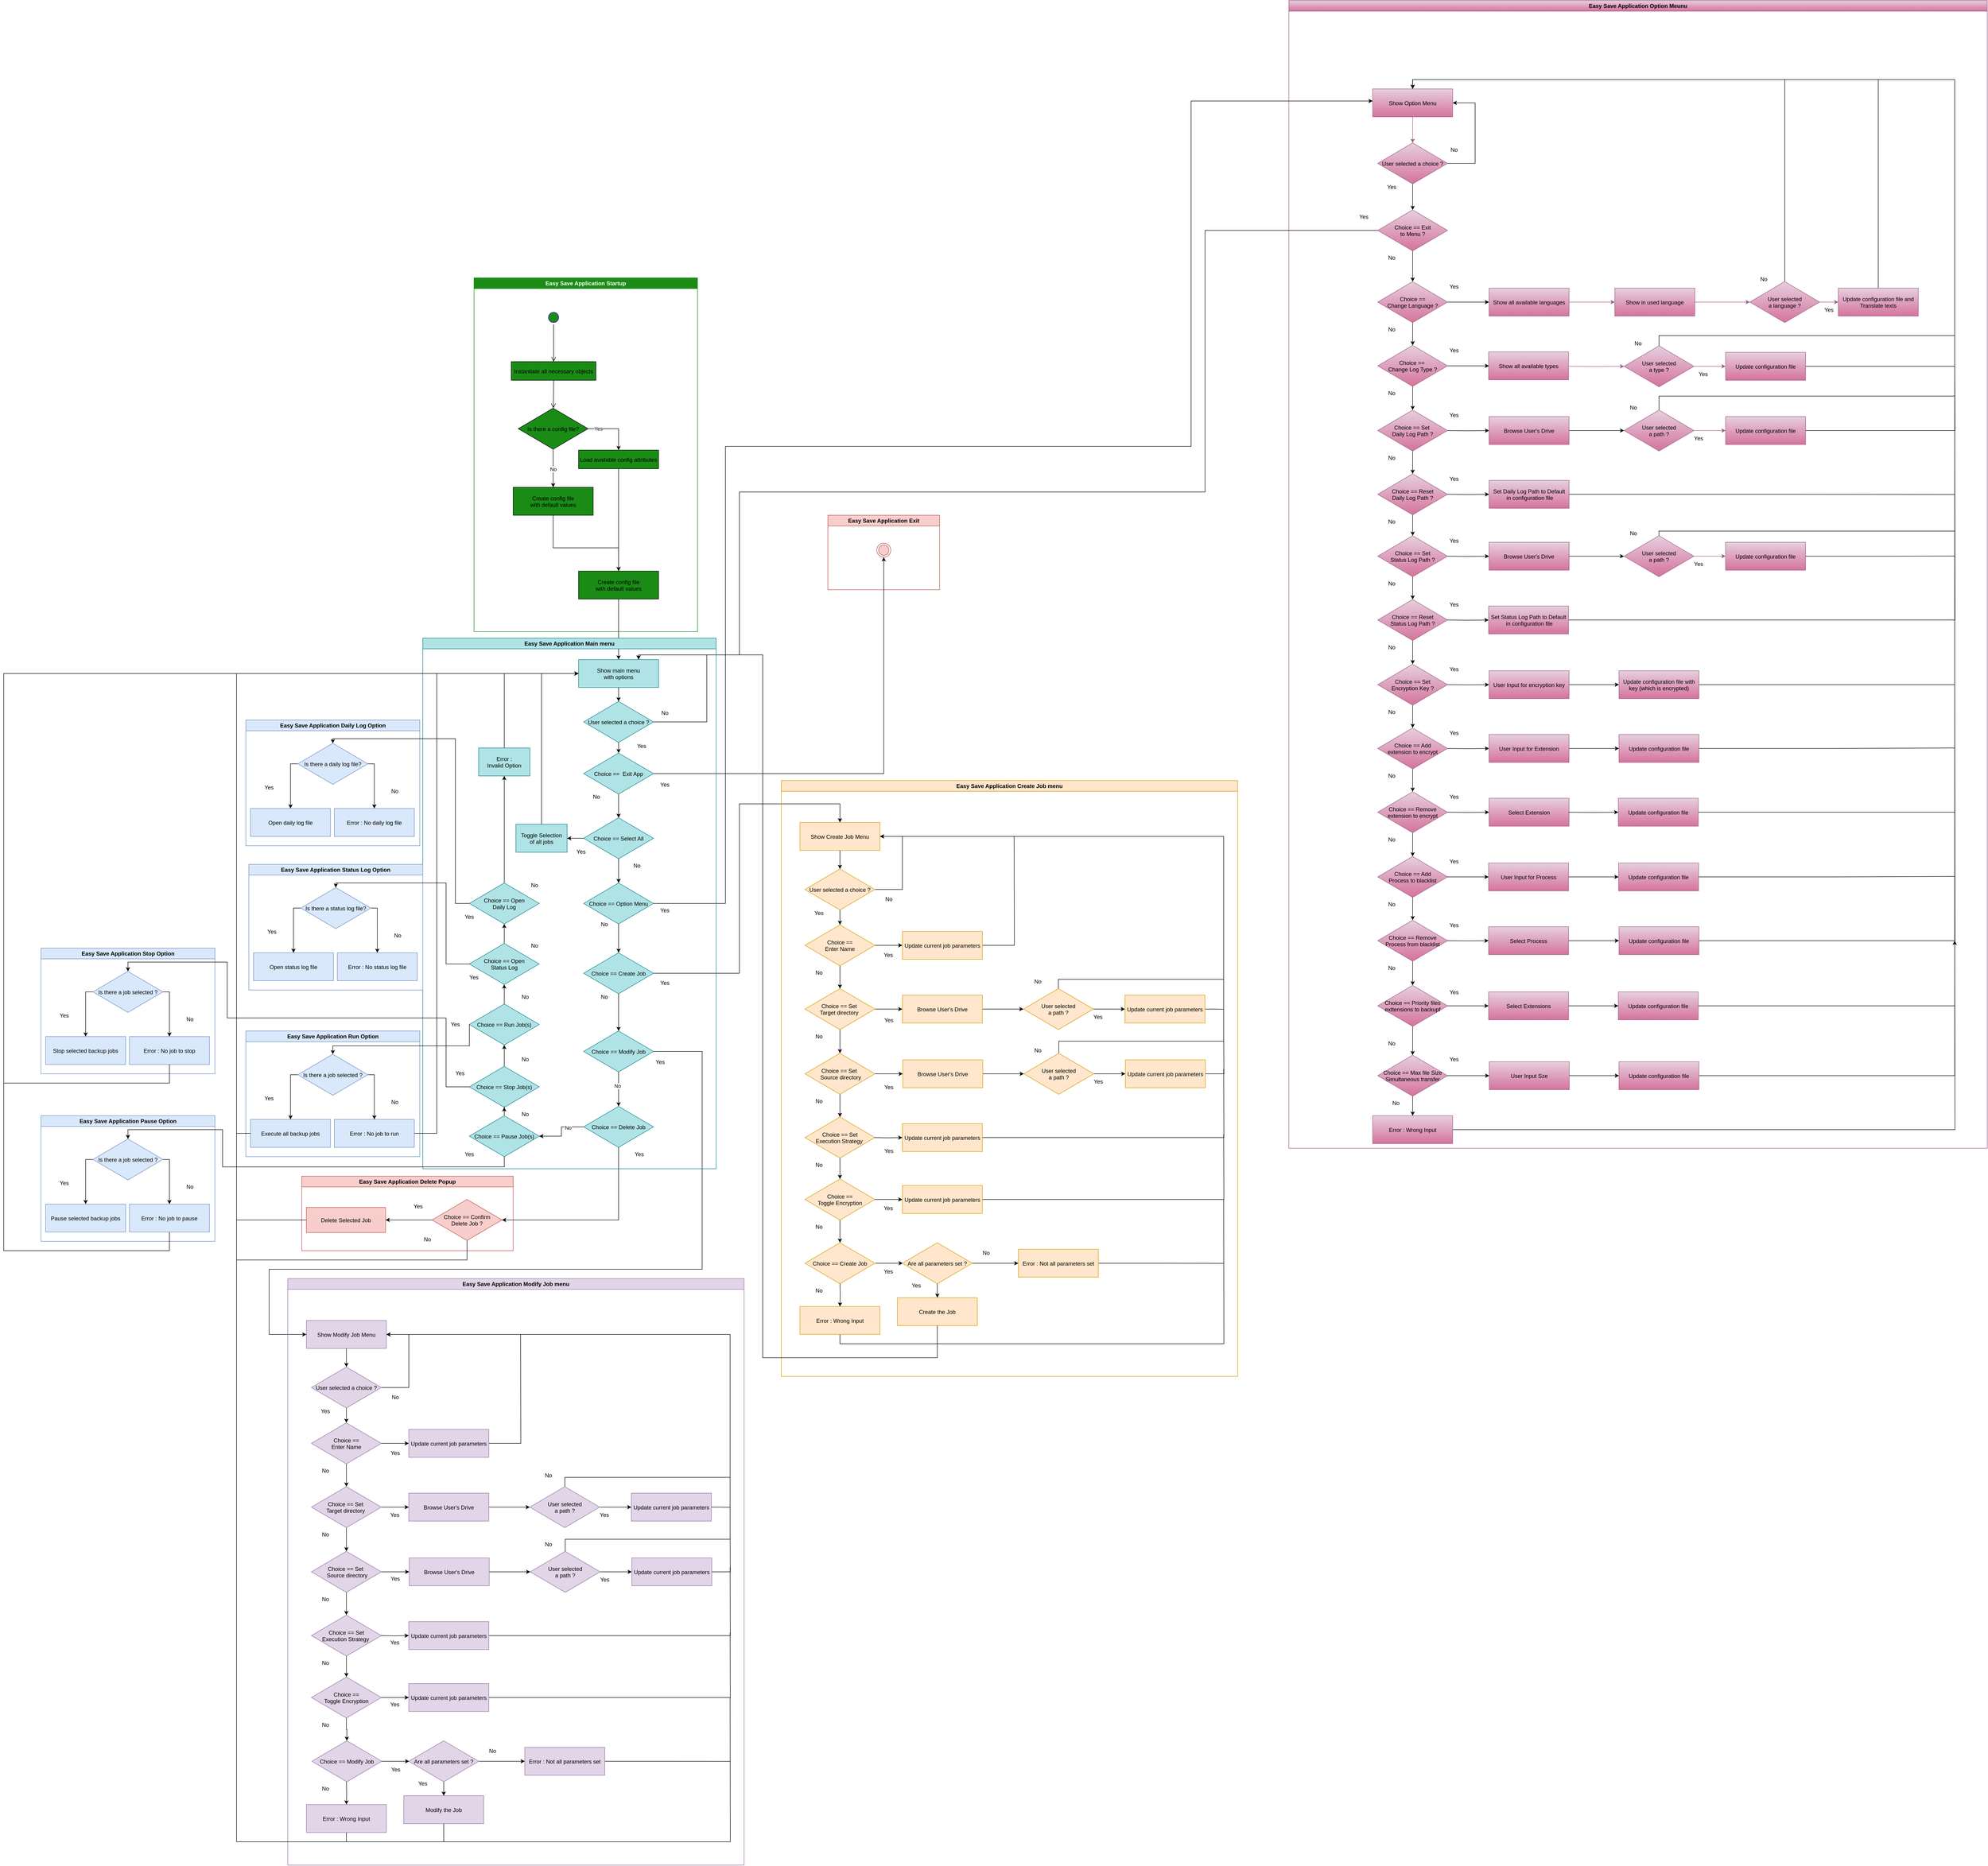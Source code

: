 <mxfile version="21.7.5" type="device">
  <diagram name="Page-1" id="X1QWP47nT5EAFTCfbevn">
    <mxGraphModel dx="4365" dy="2271" grid="1" gridSize="10" guides="1" tooltips="1" connect="1" arrows="1" fold="1" page="1" pageScale="1" pageWidth="827" pageHeight="1169" math="0" shadow="0">
      <root>
        <mxCell id="0" />
        <mxCell id="1" parent="0" />
        <mxCell id="zFZnpQMPPgIZC6EG3GRi-1" value="Easy Save Application Option Meunu" style="swimlane;whiteSpace=wrap;fillColor=#e6d0de;strokeColor=#996185;swimlaneLine=1;container=0;gradientColor=#d5739d;" parent="1" vertex="1">
          <mxGeometry x="690" y="-535.99" width="1500" height="2465.99" as="geometry">
            <mxRectangle x="200" y="-610" width="80" height="30" as="alternateBounds" />
          </mxGeometry>
        </mxCell>
        <mxCell id="zFZnpQMPPgIZC6EG3GRi-2" style="edgeStyle=orthogonalEdgeStyle;rounded=0;orthogonalLoop=1;jettySize=auto;html=1;exitX=0.5;exitY=1;exitDx=0;exitDy=0;entryX=0.5;entryY=0;entryDx=0;entryDy=0;strokeColor=#996185;" parent="zFZnpQMPPgIZC6EG3GRi-1" source="zFZnpQMPPgIZC6EG3GRi-3" target="zFZnpQMPPgIZC6EG3GRi-6" edge="1">
          <mxGeometry relative="1" as="geometry" />
        </mxCell>
        <mxCell id="zFZnpQMPPgIZC6EG3GRi-3" value="Show Option Menu" style="fillColor=#e6d0de;strokeColor=#996185;gradientColor=#d5739d;" parent="zFZnpQMPPgIZC6EG3GRi-1" vertex="1">
          <mxGeometry x="180.0" y="189.99" width="171.78" height="60" as="geometry" />
        </mxCell>
        <mxCell id="zFZnpQMPPgIZC6EG3GRi-4" style="edgeStyle=orthogonalEdgeStyle;rounded=0;orthogonalLoop=1;jettySize=auto;html=1;exitX=0.5;exitY=1;exitDx=0;exitDy=0;entryX=0.5;entryY=0;entryDx=0;entryDy=0;" parent="zFZnpQMPPgIZC6EG3GRi-1" source="zFZnpQMPPgIZC6EG3GRi-6" target="zFZnpQMPPgIZC6EG3GRi-11" edge="1">
          <mxGeometry relative="1" as="geometry" />
        </mxCell>
        <mxCell id="zFZnpQMPPgIZC6EG3GRi-5" style="edgeStyle=orthogonalEdgeStyle;rounded=0;orthogonalLoop=1;jettySize=auto;html=1;exitX=1;exitY=0.5;exitDx=0;exitDy=0;entryX=1;entryY=0.5;entryDx=0;entryDy=0;" parent="zFZnpQMPPgIZC6EG3GRi-1" source="zFZnpQMPPgIZC6EG3GRi-6" target="zFZnpQMPPgIZC6EG3GRi-3" edge="1">
          <mxGeometry relative="1" as="geometry">
            <Array as="points">
              <mxPoint x="400" y="350" />
              <mxPoint x="400" y="220" />
            </Array>
          </mxGeometry>
        </mxCell>
        <mxCell id="zFZnpQMPPgIZC6EG3GRi-6" value="User selected a choice ?" style="rhombus;fillColor=#e6d0de;strokeColor=#996185;gradientColor=#d5739d;" parent="zFZnpQMPPgIZC6EG3GRi-1" vertex="1">
          <mxGeometry x="190.89" y="305.99" width="150" height="88" as="geometry" />
        </mxCell>
        <mxCell id="zFZnpQMPPgIZC6EG3GRi-7" value="No" style="text;html=1;align=center;verticalAlign=middle;whiteSpace=wrap;rounded=0;" parent="zFZnpQMPPgIZC6EG3GRi-1" vertex="1">
          <mxGeometry x="325.33" y="305.99" width="60" height="30" as="geometry" />
        </mxCell>
        <mxCell id="zFZnpQMPPgIZC6EG3GRi-8" value="Yes" style="text;html=1;align=center;verticalAlign=middle;whiteSpace=wrap;rounded=0;" parent="zFZnpQMPPgIZC6EG3GRi-1" vertex="1">
          <mxGeometry x="130.89" y="449.99" width="60" height="30" as="geometry" />
        </mxCell>
        <mxCell id="zFZnpQMPPgIZC6EG3GRi-9" style="edgeStyle=orthogonalEdgeStyle;rounded=0;orthogonalLoop=1;jettySize=auto;html=1;exitX=0.5;exitY=1;exitDx=0;exitDy=0;entryX=0.5;entryY=0;entryDx=0;entryDy=0;" parent="zFZnpQMPPgIZC6EG3GRi-1" source="zFZnpQMPPgIZC6EG3GRi-11" target="zFZnpQMPPgIZC6EG3GRi-16" edge="1">
          <mxGeometry relative="1" as="geometry" />
        </mxCell>
        <mxCell id="zFZnpQMPPgIZC6EG3GRi-11" value="Choice == Exit &#xa;to Menu ?" style="rhombus;fillColor=#e6d0de;strokeColor=#996185;gradientColor=#d5739d;" parent="zFZnpQMPPgIZC6EG3GRi-1" vertex="1">
          <mxGeometry x="190.89" y="449.99" width="150" height="88" as="geometry" />
        </mxCell>
        <mxCell id="zFZnpQMPPgIZC6EG3GRi-12" value="Yes" style="text;html=1;align=center;verticalAlign=middle;whiteSpace=wrap;rounded=0;" parent="zFZnpQMPPgIZC6EG3GRi-1" vertex="1">
          <mxGeometry x="190.89" y="385.99" width="60" height="30" as="geometry" />
        </mxCell>
        <mxCell id="zFZnpQMPPgIZC6EG3GRi-13" value="No" style="text;html=1;align=center;verticalAlign=middle;whiteSpace=wrap;rounded=0;" parent="zFZnpQMPPgIZC6EG3GRi-1" vertex="1">
          <mxGeometry x="190.89" y="537.99" width="60" height="30" as="geometry" />
        </mxCell>
        <mxCell id="zFZnpQMPPgIZC6EG3GRi-14" value="Yes" style="text;html=1;align=center;verticalAlign=middle;whiteSpace=wrap;rounded=0;" parent="zFZnpQMPPgIZC6EG3GRi-1" vertex="1">
          <mxGeometry x="325.33" y="599.99" width="60" height="30" as="geometry" />
        </mxCell>
        <mxCell id="zFZnpQMPPgIZC6EG3GRi-15" style="edgeStyle=orthogonalEdgeStyle;rounded=0;orthogonalLoop=1;jettySize=auto;html=1;exitX=0.5;exitY=1;exitDx=0;exitDy=0;" parent="zFZnpQMPPgIZC6EG3GRi-1" source="zFZnpQMPPgIZC6EG3GRi-16" target="zFZnpQMPPgIZC6EG3GRi-20" edge="1">
          <mxGeometry relative="1" as="geometry" />
        </mxCell>
        <mxCell id="zFZnpQMPPgIZC6EG3GRi-16" value="Choice == &#xa;Change Language ?" style="rhombus;fillColor=#e6d0de;strokeColor=#996185;gradientColor=#d5739d;" parent="zFZnpQMPPgIZC6EG3GRi-1" vertex="1">
          <mxGeometry x="190.89" y="603.99" width="150" height="88" as="geometry" />
        </mxCell>
        <mxCell id="zFZnpQMPPgIZC6EG3GRi-17" value="No" style="text;html=1;align=center;verticalAlign=middle;whiteSpace=wrap;rounded=0;" parent="zFZnpQMPPgIZC6EG3GRi-1" vertex="1">
          <mxGeometry x="190.89" y="691.99" width="60" height="30" as="geometry" />
        </mxCell>
        <mxCell id="zFZnpQMPPgIZC6EG3GRi-18" value="Yes" style="text;html=1;align=center;verticalAlign=middle;whiteSpace=wrap;rounded=0;" parent="zFZnpQMPPgIZC6EG3GRi-1" vertex="1">
          <mxGeometry x="325.33" y="736.99" width="60" height="30" as="geometry" />
        </mxCell>
        <mxCell id="zFZnpQMPPgIZC6EG3GRi-19" style="edgeStyle=orthogonalEdgeStyle;rounded=0;orthogonalLoop=1;jettySize=auto;html=1;exitX=0.5;exitY=1;exitDx=0;exitDy=0;entryX=0.5;entryY=0;entryDx=0;entryDy=0;" parent="zFZnpQMPPgIZC6EG3GRi-1" source="zFZnpQMPPgIZC6EG3GRi-20" target="zFZnpQMPPgIZC6EG3GRi-24" edge="1">
          <mxGeometry relative="1" as="geometry" />
        </mxCell>
        <mxCell id="zFZnpQMPPgIZC6EG3GRi-20" value="Choice == &#xa;Change Log Type ?" style="rhombus;fillColor=#e6d0de;strokeColor=#996185;gradientColor=#d5739d;" parent="zFZnpQMPPgIZC6EG3GRi-1" vertex="1">
          <mxGeometry x="190.89" y="740.99" width="150" height="88" as="geometry" />
        </mxCell>
        <mxCell id="zFZnpQMPPgIZC6EG3GRi-21" value="No" style="text;html=1;align=center;verticalAlign=middle;whiteSpace=wrap;rounded=0;" parent="zFZnpQMPPgIZC6EG3GRi-1" vertex="1">
          <mxGeometry x="190.89" y="828.99" width="60" height="30" as="geometry" />
        </mxCell>
        <mxCell id="zFZnpQMPPgIZC6EG3GRi-22" value="Yes" style="text;html=1;align=center;verticalAlign=middle;whiteSpace=wrap;rounded=0;" parent="zFZnpQMPPgIZC6EG3GRi-1" vertex="1">
          <mxGeometry x="325.33" y="875.99" width="60" height="30" as="geometry" />
        </mxCell>
        <mxCell id="zFZnpQMPPgIZC6EG3GRi-23" style="edgeStyle=orthogonalEdgeStyle;rounded=0;orthogonalLoop=1;jettySize=auto;html=1;exitX=0.5;exitY=1;exitDx=0;exitDy=0;" parent="zFZnpQMPPgIZC6EG3GRi-1" source="zFZnpQMPPgIZC6EG3GRi-24" target="zFZnpQMPPgIZC6EG3GRi-28" edge="1">
          <mxGeometry relative="1" as="geometry" />
        </mxCell>
        <mxCell id="zFZnpQMPPgIZC6EG3GRi-24" value="Choice == Set &#xa;Daily Log Path ?" style="rhombus;fillColor=#e6d0de;strokeColor=#996185;gradientColor=#d5739d;" parent="zFZnpQMPPgIZC6EG3GRi-1" vertex="1">
          <mxGeometry x="190.89" y="879.99" width="150" height="88" as="geometry" />
        </mxCell>
        <mxCell id="zFZnpQMPPgIZC6EG3GRi-25" value="No" style="text;html=1;align=center;verticalAlign=middle;whiteSpace=wrap;rounded=0;" parent="zFZnpQMPPgIZC6EG3GRi-1" vertex="1">
          <mxGeometry x="190.89" y="967.99" width="60" height="30" as="geometry" />
        </mxCell>
        <mxCell id="zFZnpQMPPgIZC6EG3GRi-26" value="Yes" style="text;html=1;align=center;verticalAlign=middle;whiteSpace=wrap;rounded=0;" parent="zFZnpQMPPgIZC6EG3GRi-1" vertex="1">
          <mxGeometry x="325.33" y="1012.99" width="60" height="30" as="geometry" />
        </mxCell>
        <mxCell id="zFZnpQMPPgIZC6EG3GRi-27" style="edgeStyle=orthogonalEdgeStyle;rounded=0;orthogonalLoop=1;jettySize=auto;html=1;exitX=0.5;exitY=1;exitDx=0;exitDy=0;entryX=0.5;entryY=0;entryDx=0;entryDy=0;" parent="zFZnpQMPPgIZC6EG3GRi-1" source="zFZnpQMPPgIZC6EG3GRi-28" target="zFZnpQMPPgIZC6EG3GRi-32" edge="1">
          <mxGeometry relative="1" as="geometry" />
        </mxCell>
        <mxCell id="zFZnpQMPPgIZC6EG3GRi-28" value="Choice == Reset &#xa;Daily Log Path ?" style="rhombus;fillColor=#e6d0de;strokeColor=#996185;gradientColor=#d5739d;" parent="zFZnpQMPPgIZC6EG3GRi-1" vertex="1">
          <mxGeometry x="190.89" y="1016.99" width="150" height="88" as="geometry" />
        </mxCell>
        <mxCell id="zFZnpQMPPgIZC6EG3GRi-29" value="No" style="text;html=1;align=center;verticalAlign=middle;whiteSpace=wrap;rounded=0;" parent="zFZnpQMPPgIZC6EG3GRi-1" vertex="1">
          <mxGeometry x="190.89" y="1104.99" width="60" height="30" as="geometry" />
        </mxCell>
        <mxCell id="zFZnpQMPPgIZC6EG3GRi-30" value="Yes" style="text;html=1;align=center;verticalAlign=middle;whiteSpace=wrap;rounded=0;" parent="zFZnpQMPPgIZC6EG3GRi-1" vertex="1">
          <mxGeometry x="325.33" y="1145.99" width="60" height="30" as="geometry" />
        </mxCell>
        <mxCell id="zFZnpQMPPgIZC6EG3GRi-31" style="edgeStyle=orthogonalEdgeStyle;rounded=0;orthogonalLoop=1;jettySize=auto;html=1;exitX=0.5;exitY=1;exitDx=0;exitDy=0;" parent="zFZnpQMPPgIZC6EG3GRi-1" source="zFZnpQMPPgIZC6EG3GRi-32" target="zFZnpQMPPgIZC6EG3GRi-36" edge="1">
          <mxGeometry relative="1" as="geometry" />
        </mxCell>
        <mxCell id="zFZnpQMPPgIZC6EG3GRi-32" value="Choice == Set &#xa;Status Log Path ?" style="rhombus;fillColor=#e6d0de;strokeColor=#996185;gradientColor=#d5739d;" parent="zFZnpQMPPgIZC6EG3GRi-1" vertex="1">
          <mxGeometry x="190.89" y="1149.99" width="150" height="88" as="geometry" />
        </mxCell>
        <mxCell id="zFZnpQMPPgIZC6EG3GRi-33" value="No" style="text;html=1;align=center;verticalAlign=middle;whiteSpace=wrap;rounded=0;" parent="zFZnpQMPPgIZC6EG3GRi-1" vertex="1">
          <mxGeometry x="190.89" y="1237.99" width="60" height="30" as="geometry" />
        </mxCell>
        <mxCell id="zFZnpQMPPgIZC6EG3GRi-34" value="Yes" style="text;html=1;align=center;verticalAlign=middle;whiteSpace=wrap;rounded=0;" parent="zFZnpQMPPgIZC6EG3GRi-1" vertex="1">
          <mxGeometry x="325.33" y="1282.99" width="60" height="30" as="geometry" />
        </mxCell>
        <mxCell id="zFZnpQMPPgIZC6EG3GRi-35" style="edgeStyle=orthogonalEdgeStyle;rounded=0;orthogonalLoop=1;jettySize=auto;html=1;exitX=0.5;exitY=1;exitDx=0;exitDy=0;entryX=0.5;entryY=0;entryDx=0;entryDy=0;" parent="zFZnpQMPPgIZC6EG3GRi-1" source="zFZnpQMPPgIZC6EG3GRi-36" target="zFZnpQMPPgIZC6EG3GRi-40" edge="1">
          <mxGeometry relative="1" as="geometry" />
        </mxCell>
        <mxCell id="zFZnpQMPPgIZC6EG3GRi-36" value="Choice == Reset &#xa;Status Log Path ?" style="rhombus;fillColor=#e6d0de;strokeColor=#996185;gradientColor=#d5739d;" parent="zFZnpQMPPgIZC6EG3GRi-1" vertex="1">
          <mxGeometry x="190.89" y="1286.99" width="150" height="88" as="geometry" />
        </mxCell>
        <mxCell id="zFZnpQMPPgIZC6EG3GRi-37" value="No" style="text;html=1;align=center;verticalAlign=middle;whiteSpace=wrap;rounded=0;" parent="zFZnpQMPPgIZC6EG3GRi-1" vertex="1">
          <mxGeometry x="190.89" y="1374.99" width="60" height="30" as="geometry" />
        </mxCell>
        <mxCell id="zFZnpQMPPgIZC6EG3GRi-38" value="Yes" style="text;html=1;align=center;verticalAlign=middle;whiteSpace=wrap;rounded=0;" parent="zFZnpQMPPgIZC6EG3GRi-1" vertex="1">
          <mxGeometry x="325.33" y="1421.99" width="60" height="30" as="geometry" />
        </mxCell>
        <mxCell id="zFZnpQMPPgIZC6EG3GRi-39" style="edgeStyle=orthogonalEdgeStyle;rounded=0;orthogonalLoop=1;jettySize=auto;html=1;exitX=0.5;exitY=1;exitDx=0;exitDy=0;" parent="zFZnpQMPPgIZC6EG3GRi-1" source="zFZnpQMPPgIZC6EG3GRi-40" target="zFZnpQMPPgIZC6EG3GRi-44" edge="1">
          <mxGeometry relative="1" as="geometry" />
        </mxCell>
        <mxCell id="zFZnpQMPPgIZC6EG3GRi-40" value="Choice == Set&#xa;Encryption Key ?" style="rhombus;fillColor=#e6d0de;strokeColor=#996185;gradientColor=#d5739d;" parent="zFZnpQMPPgIZC6EG3GRi-1" vertex="1">
          <mxGeometry x="190.89" y="1425.99" width="150" height="88" as="geometry" />
        </mxCell>
        <mxCell id="zFZnpQMPPgIZC6EG3GRi-41" value="No" style="text;html=1;align=center;verticalAlign=middle;whiteSpace=wrap;rounded=0;" parent="zFZnpQMPPgIZC6EG3GRi-1" vertex="1">
          <mxGeometry x="190.89" y="1513.99" width="60" height="30" as="geometry" />
        </mxCell>
        <mxCell id="zFZnpQMPPgIZC6EG3GRi-42" value="Yes" style="text;html=1;align=center;verticalAlign=middle;whiteSpace=wrap;rounded=0;" parent="zFZnpQMPPgIZC6EG3GRi-1" vertex="1">
          <mxGeometry x="325.33" y="1558.99" width="60" height="30" as="geometry" />
        </mxCell>
        <mxCell id="zFZnpQMPPgIZC6EG3GRi-43" style="edgeStyle=orthogonalEdgeStyle;rounded=0;orthogonalLoop=1;jettySize=auto;html=1;exitX=0.5;exitY=1;exitDx=0;exitDy=0;entryX=0.5;entryY=0;entryDx=0;entryDy=0;" parent="zFZnpQMPPgIZC6EG3GRi-1" source="zFZnpQMPPgIZC6EG3GRi-44" target="zFZnpQMPPgIZC6EG3GRi-48" edge="1">
          <mxGeometry relative="1" as="geometry" />
        </mxCell>
        <mxCell id="zFZnpQMPPgIZC6EG3GRi-44" value="Choice == Add &#xa;extension to encrypt" style="rhombus;fillColor=#e6d0de;strokeColor=#996185;gradientColor=#d5739d;" parent="zFZnpQMPPgIZC6EG3GRi-1" vertex="1">
          <mxGeometry x="190.89" y="1562.99" width="150" height="88" as="geometry" />
        </mxCell>
        <mxCell id="zFZnpQMPPgIZC6EG3GRi-45" value="No" style="text;html=1;align=center;verticalAlign=middle;whiteSpace=wrap;rounded=0;" parent="zFZnpQMPPgIZC6EG3GRi-1" vertex="1">
          <mxGeometry x="190.89" y="1650.99" width="60" height="30" as="geometry" />
        </mxCell>
        <mxCell id="zFZnpQMPPgIZC6EG3GRi-46" value="Yes" style="text;html=1;align=center;verticalAlign=middle;whiteSpace=wrap;rounded=0;" parent="zFZnpQMPPgIZC6EG3GRi-1" vertex="1">
          <mxGeometry x="325.33" y="1695.99" width="60" height="30" as="geometry" />
        </mxCell>
        <mxCell id="zFZnpQMPPgIZC6EG3GRi-47" style="edgeStyle=orthogonalEdgeStyle;rounded=0;orthogonalLoop=1;jettySize=auto;html=1;exitX=0.5;exitY=1;exitDx=0;exitDy=0;entryX=0.5;entryY=0;entryDx=0;entryDy=0;" parent="zFZnpQMPPgIZC6EG3GRi-1" source="zFZnpQMPPgIZC6EG3GRi-48" target="zFZnpQMPPgIZC6EG3GRi-52" edge="1">
          <mxGeometry relative="1" as="geometry" />
        </mxCell>
        <mxCell id="zFZnpQMPPgIZC6EG3GRi-48" value="Choice == Remove&#xa;extension to encrypt" style="rhombus;fillColor=#e6d0de;strokeColor=#996185;gradientColor=#d5739d;" parent="zFZnpQMPPgIZC6EG3GRi-1" vertex="1">
          <mxGeometry x="190.89" y="1699.99" width="150" height="88" as="geometry" />
        </mxCell>
        <mxCell id="zFZnpQMPPgIZC6EG3GRi-49" value="No" style="text;html=1;align=center;verticalAlign=middle;whiteSpace=wrap;rounded=0;" parent="zFZnpQMPPgIZC6EG3GRi-1" vertex="1">
          <mxGeometry x="190.89" y="1787.99" width="60" height="30" as="geometry" />
        </mxCell>
        <mxCell id="zFZnpQMPPgIZC6EG3GRi-50" value="Yes" style="text;html=1;align=center;verticalAlign=middle;whiteSpace=wrap;rounded=0;" parent="zFZnpQMPPgIZC6EG3GRi-1" vertex="1">
          <mxGeometry x="325.33" y="1834.99" width="60" height="30" as="geometry" />
        </mxCell>
        <mxCell id="zFZnpQMPPgIZC6EG3GRi-51" style="edgeStyle=orthogonalEdgeStyle;rounded=0;orthogonalLoop=1;jettySize=auto;html=1;exitX=0.5;exitY=1;exitDx=0;exitDy=0;" parent="zFZnpQMPPgIZC6EG3GRi-1" source="zFZnpQMPPgIZC6EG3GRi-52" target="zFZnpQMPPgIZC6EG3GRi-56" edge="1">
          <mxGeometry relative="1" as="geometry" />
        </mxCell>
        <mxCell id="zFZnpQMPPgIZC6EG3GRi-52" value="Choice == Add&#xa;Process to blacklist" style="rhombus;fillColor=#e6d0de;strokeColor=#996185;gradientColor=#d5739d;" parent="zFZnpQMPPgIZC6EG3GRi-1" vertex="1">
          <mxGeometry x="190.89" y="1838.99" width="150" height="88" as="geometry" />
        </mxCell>
        <mxCell id="zFZnpQMPPgIZC6EG3GRi-53" value="No" style="text;html=1;align=center;verticalAlign=middle;whiteSpace=wrap;rounded=0;" parent="zFZnpQMPPgIZC6EG3GRi-1" vertex="1">
          <mxGeometry x="190.89" y="1926.99" width="60" height="30" as="geometry" />
        </mxCell>
        <mxCell id="zFZnpQMPPgIZC6EG3GRi-54" value="Yes" style="text;html=1;align=center;verticalAlign=middle;whiteSpace=wrap;rounded=0;" parent="zFZnpQMPPgIZC6EG3GRi-1" vertex="1">
          <mxGeometry x="325.33" y="1971.99" width="60" height="30" as="geometry" />
        </mxCell>
        <mxCell id="hJ_k2YnnxtzIP6E0c1w8-12" style="edgeStyle=orthogonalEdgeStyle;rounded=0;orthogonalLoop=1;jettySize=auto;html=1;entryX=0.5;entryY=0;entryDx=0;entryDy=0;" edge="1" parent="zFZnpQMPPgIZC6EG3GRi-1" source="zFZnpQMPPgIZC6EG3GRi-56" target="hJ_k2YnnxtzIP6E0c1w8-1">
          <mxGeometry relative="1" as="geometry" />
        </mxCell>
        <mxCell id="zFZnpQMPPgIZC6EG3GRi-56" value="Choice == Remove&#xa;Process from blacklist" style="rhombus;fillColor=#e6d0de;strokeColor=#996185;gradientColor=#d5739d;" parent="zFZnpQMPPgIZC6EG3GRi-1" vertex="1">
          <mxGeometry x="190.89" y="1975.99" width="150" height="88" as="geometry" />
        </mxCell>
        <mxCell id="zFZnpQMPPgIZC6EG3GRi-57" value="No" style="text;html=1;align=center;verticalAlign=middle;whiteSpace=wrap;rounded=0;" parent="zFZnpQMPPgIZC6EG3GRi-1" vertex="1">
          <mxGeometry x="190.89" y="2063.99" width="60" height="30" as="geometry" />
        </mxCell>
        <mxCell id="zFZnpQMPPgIZC6EG3GRi-58" style="edgeStyle=orthogonalEdgeStyle;rounded=0;orthogonalLoop=1;jettySize=auto;html=1;exitX=1;exitY=0.5;exitDx=0;exitDy=0;" parent="zFZnpQMPPgIZC6EG3GRi-1" source="zFZnpQMPPgIZC6EG3GRi-59" edge="1">
          <mxGeometry relative="1" as="geometry">
            <mxPoint x="1430" y="2020" as="targetPoint" />
          </mxGeometry>
        </mxCell>
        <mxCell id="zFZnpQMPPgIZC6EG3GRi-59" value="Error : Wrong Input" style="fillColor=#e6d0de;strokeColor=#996185;gradientColor=#d5739d;" parent="zFZnpQMPPgIZC6EG3GRi-1" vertex="1">
          <mxGeometry x="180" y="2395.99" width="171.78" height="60" as="geometry" />
        </mxCell>
        <mxCell id="zFZnpQMPPgIZC6EG3GRi-60" style="edgeStyle=orthogonalEdgeStyle;rounded=0;orthogonalLoop=1;jettySize=auto;html=1;exitX=1;exitY=0.5;exitDx=0;exitDy=0;entryX=0;entryY=0.5;entryDx=0;entryDy=0;" parent="zFZnpQMPPgIZC6EG3GRi-1" edge="1">
          <mxGeometry relative="1" as="geometry">
            <mxPoint x="340.89" y="648" as="sourcePoint" />
            <mxPoint x="429.89" y="647.99" as="targetPoint" />
          </mxGeometry>
        </mxCell>
        <mxCell id="zFZnpQMPPgIZC6EG3GRi-61" style="edgeStyle=orthogonalEdgeStyle;rounded=0;orthogonalLoop=1;jettySize=auto;html=1;exitX=1;exitY=0.5;exitDx=0;exitDy=0;entryX=0;entryY=0.5;entryDx=0;entryDy=0;" parent="zFZnpQMPPgIZC6EG3GRi-1" edge="1">
          <mxGeometry relative="1" as="geometry">
            <mxPoint x="341" y="785" as="sourcePoint" />
            <mxPoint x="430" y="784.99" as="targetPoint" />
          </mxGeometry>
        </mxCell>
        <mxCell id="zFZnpQMPPgIZC6EG3GRi-62" style="edgeStyle=orthogonalEdgeStyle;rounded=0;orthogonalLoop=1;jettySize=auto;html=1;exitX=1;exitY=0.5;exitDx=0;exitDy=0;entryX=0;entryY=0.5;entryDx=0;entryDy=0;" parent="zFZnpQMPPgIZC6EG3GRi-1" target="zFZnpQMPPgIZC6EG3GRi-64" edge="1">
          <mxGeometry relative="1" as="geometry">
            <mxPoint x="341" y="924" as="sourcePoint" />
          </mxGeometry>
        </mxCell>
        <mxCell id="zFZnpQMPPgIZC6EG3GRi-63" style="edgeStyle=orthogonalEdgeStyle;rounded=0;orthogonalLoop=1;jettySize=auto;html=1;exitX=1;exitY=0.5;exitDx=0;exitDy=0;entryX=0;entryY=0.5;entryDx=0;entryDy=0;" parent="zFZnpQMPPgIZC6EG3GRi-1" source="zFZnpQMPPgIZC6EG3GRi-64" target="zFZnpQMPPgIZC6EG3GRi-107" edge="1">
          <mxGeometry relative="1" as="geometry" />
        </mxCell>
        <mxCell id="zFZnpQMPPgIZC6EG3GRi-64" value="Browse User&#39;s Drive" style="fillColor=#e6d0de;strokeColor=#996185;gradientColor=#d5739d;" parent="zFZnpQMPPgIZC6EG3GRi-1" vertex="1">
          <mxGeometry x="430" y="893.99" width="171.78" height="60" as="geometry" />
        </mxCell>
        <mxCell id="zFZnpQMPPgIZC6EG3GRi-65" style="edgeStyle=orthogonalEdgeStyle;rounded=0;orthogonalLoop=1;jettySize=auto;html=1;exitX=1;exitY=0.5;exitDx=0;exitDy=0;entryX=0;entryY=0.5;entryDx=0;entryDy=0;" parent="zFZnpQMPPgIZC6EG3GRi-1" target="zFZnpQMPPgIZC6EG3GRi-67" edge="1">
          <mxGeometry relative="1" as="geometry">
            <mxPoint x="340.89" y="1061" as="sourcePoint" />
          </mxGeometry>
        </mxCell>
        <mxCell id="zFZnpQMPPgIZC6EG3GRi-66" style="edgeStyle=orthogonalEdgeStyle;rounded=0;orthogonalLoop=1;jettySize=auto;html=1;exitX=1;exitY=0.5;exitDx=0;exitDy=0;endArrow=none;startFill=0;" parent="zFZnpQMPPgIZC6EG3GRi-1" source="zFZnpQMPPgIZC6EG3GRi-67" edge="1">
          <mxGeometry relative="1" as="geometry">
            <mxPoint x="1430" y="1061.368" as="targetPoint" />
          </mxGeometry>
        </mxCell>
        <mxCell id="zFZnpQMPPgIZC6EG3GRi-67" value="Set Daily Log Path to Default&#xa; in configuration file" style="fillColor=#e6d0de;strokeColor=#996185;gradientColor=#d5739d;" parent="zFZnpQMPPgIZC6EG3GRi-1" vertex="1">
          <mxGeometry x="430.0" y="1030.99" width="171.78" height="60" as="geometry" />
        </mxCell>
        <mxCell id="zFZnpQMPPgIZC6EG3GRi-68" style="edgeStyle=orthogonalEdgeStyle;rounded=0;orthogonalLoop=1;jettySize=auto;html=1;exitX=1;exitY=0.5;exitDx=0;exitDy=0;entryX=0;entryY=0.5;entryDx=0;entryDy=0;" parent="zFZnpQMPPgIZC6EG3GRi-1" target="zFZnpQMPPgIZC6EG3GRi-69" edge="1">
          <mxGeometry relative="1" as="geometry">
            <mxPoint x="341" y="1194" as="sourcePoint" />
          </mxGeometry>
        </mxCell>
        <mxCell id="zFZnpQMPPgIZC6EG3GRi-69" value="Sample Text" style="fillColor=#e6d0de;strokeColor=#996185;gradientColor=#d5739d;" parent="zFZnpQMPPgIZC6EG3GRi-1" vertex="1">
          <mxGeometry x="430" y="1163.99" width="171.78" height="60" as="geometry" />
        </mxCell>
        <mxCell id="zFZnpQMPPgIZC6EG3GRi-70" style="edgeStyle=orthogonalEdgeStyle;rounded=0;orthogonalLoop=1;jettySize=auto;html=1;exitX=1;exitY=0.5;exitDx=0;exitDy=0;entryX=0;entryY=0.5;entryDx=0;entryDy=0;" parent="zFZnpQMPPgIZC6EG3GRi-1" target="zFZnpQMPPgIZC6EG3GRi-72" edge="1">
          <mxGeometry relative="1" as="geometry">
            <mxPoint x="340.0" y="1331" as="sourcePoint" />
          </mxGeometry>
        </mxCell>
        <mxCell id="zFZnpQMPPgIZC6EG3GRi-71" style="edgeStyle=orthogonalEdgeStyle;rounded=0;orthogonalLoop=1;jettySize=auto;html=1;exitX=1;exitY=0.5;exitDx=0;exitDy=0;endArrow=none;startFill=0;" parent="zFZnpQMPPgIZC6EG3GRi-1" source="zFZnpQMPPgIZC6EG3GRi-72" edge="1">
          <mxGeometry relative="1" as="geometry">
            <mxPoint x="1430" y="910" as="targetPoint" />
          </mxGeometry>
        </mxCell>
        <mxCell id="zFZnpQMPPgIZC6EG3GRi-72" value="Set Status Log Path to Default&#xa; in configuration file" style="fillColor=#e6d0de;strokeColor=#996185;gradientColor=#d5739d;" parent="zFZnpQMPPgIZC6EG3GRi-1" vertex="1">
          <mxGeometry x="429.0" y="1300.99" width="171.78" height="60" as="geometry" />
        </mxCell>
        <mxCell id="zFZnpQMPPgIZC6EG3GRi-73" style="edgeStyle=orthogonalEdgeStyle;rounded=0;orthogonalLoop=1;jettySize=auto;html=1;exitX=1;exitY=0.5;exitDx=0;exitDy=0;entryX=0;entryY=0.5;entryDx=0;entryDy=0;" parent="zFZnpQMPPgIZC6EG3GRi-1" target="zFZnpQMPPgIZC6EG3GRi-75" edge="1">
          <mxGeometry relative="1" as="geometry">
            <mxPoint x="341.0" y="1470" as="sourcePoint" />
          </mxGeometry>
        </mxCell>
        <mxCell id="zFZnpQMPPgIZC6EG3GRi-74" style="edgeStyle=orthogonalEdgeStyle;rounded=0;orthogonalLoop=1;jettySize=auto;html=1;exitX=1;exitY=0.5;exitDx=0;exitDy=0;entryX=0;entryY=0.5;entryDx=0;entryDy=0;" parent="zFZnpQMPPgIZC6EG3GRi-1" source="zFZnpQMPPgIZC6EG3GRi-75" target="zFZnpQMPPgIZC6EG3GRi-122" edge="1">
          <mxGeometry relative="1" as="geometry" />
        </mxCell>
        <mxCell id="zFZnpQMPPgIZC6EG3GRi-75" value="User Input for encryption key" style="fillColor=#e6d0de;strokeColor=#996185;gradientColor=#d5739d;" parent="zFZnpQMPPgIZC6EG3GRi-1" vertex="1">
          <mxGeometry x="430.0" y="1439.99" width="171.78" height="60" as="geometry" />
        </mxCell>
        <mxCell id="zFZnpQMPPgIZC6EG3GRi-76" style="edgeStyle=orthogonalEdgeStyle;rounded=0;orthogonalLoop=1;jettySize=auto;html=1;exitX=1;exitY=0.5;exitDx=0;exitDy=0;entryX=0;entryY=0.5;entryDx=0;entryDy=0;" parent="zFZnpQMPPgIZC6EG3GRi-1" target="zFZnpQMPPgIZC6EG3GRi-78" edge="1">
          <mxGeometry relative="1" as="geometry">
            <mxPoint x="340.89" y="1607" as="sourcePoint" />
          </mxGeometry>
        </mxCell>
        <mxCell id="zFZnpQMPPgIZC6EG3GRi-77" style="edgeStyle=orthogonalEdgeStyle;rounded=0;orthogonalLoop=1;jettySize=auto;html=1;exitX=1;exitY=0.5;exitDx=0;exitDy=0;entryX=0;entryY=0.5;entryDx=0;entryDy=0;" parent="zFZnpQMPPgIZC6EG3GRi-1" source="zFZnpQMPPgIZC6EG3GRi-78" target="zFZnpQMPPgIZC6EG3GRi-124" edge="1">
          <mxGeometry relative="1" as="geometry" />
        </mxCell>
        <mxCell id="zFZnpQMPPgIZC6EG3GRi-78" value="User Input for Extension" style="fillColor=#e6d0de;strokeColor=#996185;gradientColor=#d5739d;" parent="zFZnpQMPPgIZC6EG3GRi-1" vertex="1">
          <mxGeometry x="429.89" y="1576.99" width="171.78" height="60" as="geometry" />
        </mxCell>
        <mxCell id="zFZnpQMPPgIZC6EG3GRi-79" style="edgeStyle=orthogonalEdgeStyle;rounded=0;orthogonalLoop=1;jettySize=auto;html=1;exitX=1;exitY=0.5;exitDx=0;exitDy=0;entryX=0;entryY=0.5;entryDx=0;entryDy=0;" parent="zFZnpQMPPgIZC6EG3GRi-1" target="zFZnpQMPPgIZC6EG3GRi-80" edge="1">
          <mxGeometry relative="1" as="geometry">
            <mxPoint x="341.0" y="1744.0" as="sourcePoint" />
          </mxGeometry>
        </mxCell>
        <mxCell id="zFZnpQMPPgIZC6EG3GRi-80" value="Select Extension" style="fillColor=#e6d0de;strokeColor=#996185;gradientColor=#d5739d;" parent="zFZnpQMPPgIZC6EG3GRi-1" vertex="1">
          <mxGeometry x="430.0" y="1713.99" width="171.78" height="60" as="geometry" />
        </mxCell>
        <mxCell id="zFZnpQMPPgIZC6EG3GRi-81" style="edgeStyle=orthogonalEdgeStyle;rounded=0;orthogonalLoop=1;jettySize=auto;html=1;exitX=1;exitY=0.5;exitDx=0;exitDy=0;entryX=0;entryY=0.5;entryDx=0;entryDy=0;" parent="zFZnpQMPPgIZC6EG3GRi-1" edge="1">
          <mxGeometry relative="1" as="geometry">
            <mxPoint x="340.0" y="1883.0" as="sourcePoint" />
            <mxPoint x="429" y="1882.99" as="targetPoint" />
          </mxGeometry>
        </mxCell>
        <mxCell id="zFZnpQMPPgIZC6EG3GRi-82" style="edgeStyle=orthogonalEdgeStyle;rounded=0;orthogonalLoop=1;jettySize=auto;html=1;exitX=1;exitY=0.5;exitDx=0;exitDy=0;entryX=0;entryY=0.5;entryDx=0;entryDy=0;" parent="zFZnpQMPPgIZC6EG3GRi-1" target="zFZnpQMPPgIZC6EG3GRi-84" edge="1">
          <mxGeometry relative="1" as="geometry">
            <mxPoint x="340.0" y="2020.0" as="sourcePoint" />
          </mxGeometry>
        </mxCell>
        <mxCell id="zFZnpQMPPgIZC6EG3GRi-83" style="edgeStyle=orthogonalEdgeStyle;rounded=0;orthogonalLoop=1;jettySize=auto;html=1;exitX=1;exitY=0.5;exitDx=0;exitDy=0;entryX=0;entryY=0.5;entryDx=0;entryDy=0;" parent="zFZnpQMPPgIZC6EG3GRi-1" source="zFZnpQMPPgIZC6EG3GRi-84" target="zFZnpQMPPgIZC6EG3GRi-133" edge="1">
          <mxGeometry relative="1" as="geometry" />
        </mxCell>
        <mxCell id="zFZnpQMPPgIZC6EG3GRi-84" value="Select Process" style="fillColor=#e6d0de;strokeColor=#996185;gradientColor=#d5739d;" parent="zFZnpQMPPgIZC6EG3GRi-1" vertex="1">
          <mxGeometry x="429.0" y="1989.99" width="171.78" height="60" as="geometry" />
        </mxCell>
        <mxCell id="zFZnpQMPPgIZC6EG3GRi-85" style="edgeStyle=orthogonalEdgeStyle;rounded=0;orthogonalLoop=1;jettySize=auto;html=1;entryX=0;entryY=0.5;entryDx=0;entryDy=0;fillColor=#e6d0de;gradientColor=#d5739d;strokeColor=#996185;" parent="zFZnpQMPPgIZC6EG3GRi-1" source="zFZnpQMPPgIZC6EG3GRi-86" target="zFZnpQMPPgIZC6EG3GRi-88" edge="1">
          <mxGeometry relative="1" as="geometry" />
        </mxCell>
        <mxCell id="zFZnpQMPPgIZC6EG3GRi-86" value="Show all available languages" style="fillColor=#e6d0de;strokeColor=#996185;gradientColor=#d5739d;" parent="zFZnpQMPPgIZC6EG3GRi-1" vertex="1">
          <mxGeometry x="430" y="617.99" width="171.78" height="60" as="geometry" />
        </mxCell>
        <mxCell id="zFZnpQMPPgIZC6EG3GRi-87" style="edgeStyle=orthogonalEdgeStyle;rounded=0;orthogonalLoop=1;jettySize=auto;html=1;entryX=0;entryY=0.5;entryDx=0;entryDy=0;fillColor=#e6d0de;gradientColor=#d5739d;strokeColor=#996185;" parent="zFZnpQMPPgIZC6EG3GRi-1" source="zFZnpQMPPgIZC6EG3GRi-88" target="zFZnpQMPPgIZC6EG3GRi-91" edge="1">
          <mxGeometry relative="1" as="geometry" />
        </mxCell>
        <mxCell id="zFZnpQMPPgIZC6EG3GRi-88" value="Show in used language" style="fillColor=#e6d0de;strokeColor=#996185;gradientColor=#d5739d;" parent="zFZnpQMPPgIZC6EG3GRi-1" vertex="1">
          <mxGeometry x="700" y="617.99" width="171.78" height="60" as="geometry" />
        </mxCell>
        <mxCell id="zFZnpQMPPgIZC6EG3GRi-89" style="edgeStyle=orthogonalEdgeStyle;rounded=0;orthogonalLoop=1;jettySize=auto;html=1;entryX=0;entryY=0.5;entryDx=0;entryDy=0;fillColor=#e6d0de;gradientColor=#d5739d;strokeColor=#996185;" parent="zFZnpQMPPgIZC6EG3GRi-1" source="zFZnpQMPPgIZC6EG3GRi-91" target="zFZnpQMPPgIZC6EG3GRi-93" edge="1">
          <mxGeometry relative="1" as="geometry">
            <mxPoint x="1065" y="793.99" as="targetPoint" />
          </mxGeometry>
        </mxCell>
        <mxCell id="zFZnpQMPPgIZC6EG3GRi-90" style="edgeStyle=orthogonalEdgeStyle;rounded=0;orthogonalLoop=1;jettySize=auto;html=1;exitX=0.5;exitY=0;exitDx=0;exitDy=0;entryX=0.5;entryY=0;entryDx=0;entryDy=0;" parent="zFZnpQMPPgIZC6EG3GRi-1" source="zFZnpQMPPgIZC6EG3GRi-91" target="zFZnpQMPPgIZC6EG3GRi-3" edge="1">
          <mxGeometry relative="1" as="geometry" />
        </mxCell>
        <mxCell id="zFZnpQMPPgIZC6EG3GRi-91" value="User selected &#xa;a language ?" style="rhombus;fillColor=#e6d0de;strokeColor=#996185;gradientColor=#d5739d;" parent="zFZnpQMPPgIZC6EG3GRi-1" vertex="1">
          <mxGeometry x="990" y="603.99" width="150" height="88" as="geometry" />
        </mxCell>
        <mxCell id="zFZnpQMPPgIZC6EG3GRi-92" style="edgeStyle=orthogonalEdgeStyle;rounded=0;orthogonalLoop=1;jettySize=auto;html=1;exitX=0.5;exitY=0;exitDx=0;exitDy=0;entryX=0.5;entryY=0;entryDx=0;entryDy=0;" parent="zFZnpQMPPgIZC6EG3GRi-1" source="zFZnpQMPPgIZC6EG3GRi-93" target="zFZnpQMPPgIZC6EG3GRi-3" edge="1">
          <mxGeometry relative="1" as="geometry" />
        </mxCell>
        <mxCell id="zFZnpQMPPgIZC6EG3GRi-93" value="Update configuration file and &#xa;Translate texts" style="fillColor=#e6d0de;strokeColor=#996185;gradientColor=#d5739d;" parent="zFZnpQMPPgIZC6EG3GRi-1" vertex="1">
          <mxGeometry x="1180.0" y="617.99" width="171.78" height="60" as="geometry" />
        </mxCell>
        <mxCell id="zFZnpQMPPgIZC6EG3GRi-94" value="No" style="text;html=1;align=center;verticalAlign=middle;whiteSpace=wrap;rounded=0;" parent="zFZnpQMPPgIZC6EG3GRi-1" vertex="1">
          <mxGeometry x="990" y="583.99" width="60" height="30" as="geometry" />
        </mxCell>
        <mxCell id="zFZnpQMPPgIZC6EG3GRi-95" value="Yes" style="text;html=1;align=center;verticalAlign=middle;whiteSpace=wrap;rounded=0;" parent="zFZnpQMPPgIZC6EG3GRi-1" vertex="1">
          <mxGeometry x="1130" y="650" width="60" height="30" as="geometry" />
        </mxCell>
        <mxCell id="zFZnpQMPPgIZC6EG3GRi-96" value="Show all available types" style="fillColor=#e6d0de;strokeColor=#996185;gradientColor=#d5739d;" parent="zFZnpQMPPgIZC6EG3GRi-1" vertex="1">
          <mxGeometry x="429" y="754.99" width="171.78" height="60" as="geometry" />
        </mxCell>
        <mxCell id="zFZnpQMPPgIZC6EG3GRi-97" style="edgeStyle=orthogonalEdgeStyle;rounded=0;orthogonalLoop=1;jettySize=auto;html=1;entryX=0;entryY=0.5;entryDx=0;entryDy=0;fillColor=#e6d0de;gradientColor=#d5739d;strokeColor=#996185;" parent="zFZnpQMPPgIZC6EG3GRi-1" target="zFZnpQMPPgIZC6EG3GRi-100" edge="1">
          <mxGeometry relative="1" as="geometry">
            <mxPoint x="601.78" y="785.99" as="sourcePoint" />
          </mxGeometry>
        </mxCell>
        <mxCell id="zFZnpQMPPgIZC6EG3GRi-98" style="edgeStyle=orthogonalEdgeStyle;rounded=0;orthogonalLoop=1;jettySize=auto;html=1;entryX=0;entryY=0.5;entryDx=0;entryDy=0;fillColor=#e6d0de;gradientColor=#d5739d;strokeColor=#996185;" parent="zFZnpQMPPgIZC6EG3GRi-1" source="zFZnpQMPPgIZC6EG3GRi-100" target="zFZnpQMPPgIZC6EG3GRi-102" edge="1">
          <mxGeometry relative="1" as="geometry">
            <mxPoint x="795" y="931.99" as="targetPoint" />
          </mxGeometry>
        </mxCell>
        <mxCell id="zFZnpQMPPgIZC6EG3GRi-99" style="edgeStyle=orthogonalEdgeStyle;rounded=0;orthogonalLoop=1;jettySize=auto;html=1;exitX=0.5;exitY=0;exitDx=0;exitDy=0;endArrow=none;startFill=0;" parent="zFZnpQMPPgIZC6EG3GRi-1" source="zFZnpQMPPgIZC6EG3GRi-100" edge="1">
          <mxGeometry relative="1" as="geometry">
            <mxPoint x="1430" y="720" as="targetPoint" />
            <Array as="points">
              <mxPoint x="795" y="720" />
            </Array>
          </mxGeometry>
        </mxCell>
        <mxCell id="zFZnpQMPPgIZC6EG3GRi-100" value="User selected &#xa;a type ?" style="rhombus;fillColor=#e6d0de;strokeColor=#996185;gradientColor=#d5739d;" parent="zFZnpQMPPgIZC6EG3GRi-1" vertex="1">
          <mxGeometry x="720" y="741.99" width="150" height="88" as="geometry" />
        </mxCell>
        <mxCell id="zFZnpQMPPgIZC6EG3GRi-101" style="edgeStyle=orthogonalEdgeStyle;rounded=0;orthogonalLoop=1;jettySize=auto;html=1;exitX=1;exitY=0.5;exitDx=0;exitDy=0;endArrow=none;startFill=0;" parent="zFZnpQMPPgIZC6EG3GRi-1" source="zFZnpQMPPgIZC6EG3GRi-102" edge="1">
          <mxGeometry relative="1" as="geometry">
            <mxPoint x="1270" y="170" as="targetPoint" />
            <Array as="points">
              <mxPoint x="1430" y="786" />
              <mxPoint x="1430" y="170" />
            </Array>
          </mxGeometry>
        </mxCell>
        <mxCell id="zFZnpQMPPgIZC6EG3GRi-102" value="Update configuration file" style="fillColor=#e6d0de;strokeColor=#996185;gradientColor=#d5739d;" parent="zFZnpQMPPgIZC6EG3GRi-1" vertex="1">
          <mxGeometry x="938" y="755.99" width="171.78" height="60" as="geometry" />
        </mxCell>
        <mxCell id="zFZnpQMPPgIZC6EG3GRi-103" value="No" style="text;html=1;align=center;verticalAlign=middle;whiteSpace=wrap;rounded=0;" parent="zFZnpQMPPgIZC6EG3GRi-1" vertex="1">
          <mxGeometry x="720" y="721.99" width="60" height="30" as="geometry" />
        </mxCell>
        <mxCell id="zFZnpQMPPgIZC6EG3GRi-104" value="Yes" style="text;html=1;align=center;verticalAlign=middle;whiteSpace=wrap;rounded=0;" parent="zFZnpQMPPgIZC6EG3GRi-1" vertex="1">
          <mxGeometry x="860" y="788" width="60" height="30" as="geometry" />
        </mxCell>
        <mxCell id="zFZnpQMPPgIZC6EG3GRi-105" style="edgeStyle=orthogonalEdgeStyle;rounded=0;orthogonalLoop=1;jettySize=auto;html=1;entryX=0;entryY=0.5;entryDx=0;entryDy=0;fillColor=#e6d0de;gradientColor=#d5739d;strokeColor=#996185;" parent="zFZnpQMPPgIZC6EG3GRi-1" source="zFZnpQMPPgIZC6EG3GRi-107" target="zFZnpQMPPgIZC6EG3GRi-109" edge="1">
          <mxGeometry relative="1" as="geometry">
            <mxPoint x="785" y="1069.99" as="targetPoint" />
          </mxGeometry>
        </mxCell>
        <mxCell id="zFZnpQMPPgIZC6EG3GRi-106" style="edgeStyle=orthogonalEdgeStyle;rounded=0;orthogonalLoop=1;jettySize=auto;html=1;exitX=0.5;exitY=0;exitDx=0;exitDy=0;endArrow=none;startFill=0;" parent="zFZnpQMPPgIZC6EG3GRi-1" source="zFZnpQMPPgIZC6EG3GRi-107" edge="1">
          <mxGeometry relative="1" as="geometry">
            <mxPoint x="1430" y="850" as="targetPoint" />
            <Array as="points">
              <mxPoint x="795" y="850" />
            </Array>
          </mxGeometry>
        </mxCell>
        <mxCell id="zFZnpQMPPgIZC6EG3GRi-107" value="User selected &#xa;a path ?" style="rhombus;fillColor=#e6d0de;strokeColor=#996185;gradientColor=#d5739d;" parent="zFZnpQMPPgIZC6EG3GRi-1" vertex="1">
          <mxGeometry x="720" y="879.99" width="150" height="88" as="geometry" />
        </mxCell>
        <mxCell id="zFZnpQMPPgIZC6EG3GRi-108" style="edgeStyle=orthogonalEdgeStyle;rounded=0;orthogonalLoop=1;jettySize=auto;html=1;exitX=1;exitY=0.5;exitDx=0;exitDy=0;endArrow=none;startFill=0;" parent="zFZnpQMPPgIZC6EG3GRi-1" source="zFZnpQMPPgIZC6EG3GRi-109" edge="1">
          <mxGeometry relative="1" as="geometry">
            <mxPoint x="1430.0" y="780" as="targetPoint" />
          </mxGeometry>
        </mxCell>
        <mxCell id="zFZnpQMPPgIZC6EG3GRi-109" value="Update configuration file" style="fillColor=#e6d0de;strokeColor=#996185;gradientColor=#d5739d;" parent="zFZnpQMPPgIZC6EG3GRi-1" vertex="1">
          <mxGeometry x="938" y="893.99" width="171.78" height="60" as="geometry" />
        </mxCell>
        <mxCell id="zFZnpQMPPgIZC6EG3GRi-110" value="No" style="text;html=1;align=center;verticalAlign=middle;whiteSpace=wrap;rounded=0;" parent="zFZnpQMPPgIZC6EG3GRi-1" vertex="1">
          <mxGeometry x="710" y="859.99" width="60" height="30" as="geometry" />
        </mxCell>
        <mxCell id="zFZnpQMPPgIZC6EG3GRi-111" value="Yes" style="text;html=1;align=center;verticalAlign=middle;whiteSpace=wrap;rounded=0;" parent="zFZnpQMPPgIZC6EG3GRi-1" vertex="1">
          <mxGeometry x="850" y="926" width="60" height="30" as="geometry" />
        </mxCell>
        <mxCell id="zFZnpQMPPgIZC6EG3GRi-112" style="edgeStyle=orthogonalEdgeStyle;rounded=0;orthogonalLoop=1;jettySize=auto;html=1;exitX=1;exitY=0.5;exitDx=0;exitDy=0;entryX=0;entryY=0.5;entryDx=0;entryDy=0;" parent="zFZnpQMPPgIZC6EG3GRi-1" source="zFZnpQMPPgIZC6EG3GRi-113" target="zFZnpQMPPgIZC6EG3GRi-116" edge="1">
          <mxGeometry relative="1" as="geometry" />
        </mxCell>
        <mxCell id="zFZnpQMPPgIZC6EG3GRi-113" value="Browse User&#39;s Drive" style="fillColor=#e6d0de;strokeColor=#996185;gradientColor=#d5739d;" parent="zFZnpQMPPgIZC6EG3GRi-1" vertex="1">
          <mxGeometry x="429.89" y="1163.99" width="171.78" height="60" as="geometry" />
        </mxCell>
        <mxCell id="zFZnpQMPPgIZC6EG3GRi-114" style="edgeStyle=orthogonalEdgeStyle;rounded=0;orthogonalLoop=1;jettySize=auto;html=1;entryX=0;entryY=0.5;entryDx=0;entryDy=0;fillColor=#e6d0de;gradientColor=#d5739d;strokeColor=#996185;" parent="zFZnpQMPPgIZC6EG3GRi-1" source="zFZnpQMPPgIZC6EG3GRi-116" target="zFZnpQMPPgIZC6EG3GRi-118" edge="1">
          <mxGeometry relative="1" as="geometry">
            <mxPoint x="784.89" y="1339.99" as="targetPoint" />
          </mxGeometry>
        </mxCell>
        <mxCell id="zFZnpQMPPgIZC6EG3GRi-115" style="edgeStyle=orthogonalEdgeStyle;rounded=0;orthogonalLoop=1;jettySize=auto;html=1;exitX=0.5;exitY=0;exitDx=0;exitDy=0;endArrow=none;startFill=0;" parent="zFZnpQMPPgIZC6EG3GRi-1" source="zFZnpQMPPgIZC6EG3GRi-116" edge="1">
          <mxGeometry relative="1" as="geometry">
            <mxPoint x="1430" y="1140" as="targetPoint" />
            <Array as="points">
              <mxPoint x="795" y="1140" />
              <mxPoint x="1430" y="1140" />
            </Array>
          </mxGeometry>
        </mxCell>
        <mxCell id="zFZnpQMPPgIZC6EG3GRi-116" value="User selected &#xa;a path ?" style="rhombus;fillColor=#e6d0de;strokeColor=#996185;gradientColor=#d5739d;" parent="zFZnpQMPPgIZC6EG3GRi-1" vertex="1">
          <mxGeometry x="719.89" y="1149.99" width="150" height="88" as="geometry" />
        </mxCell>
        <mxCell id="zFZnpQMPPgIZC6EG3GRi-117" style="edgeStyle=orthogonalEdgeStyle;rounded=0;orthogonalLoop=1;jettySize=auto;html=1;exitX=1;exitY=0.5;exitDx=0;exitDy=0;endArrow=none;startFill=0;" parent="zFZnpQMPPgIZC6EG3GRi-1" source="zFZnpQMPPgIZC6EG3GRi-118" edge="1">
          <mxGeometry relative="1" as="geometry">
            <mxPoint x="1430" y="1193.667" as="targetPoint" />
          </mxGeometry>
        </mxCell>
        <mxCell id="zFZnpQMPPgIZC6EG3GRi-118" value="Update configuration file" style="fillColor=#e6d0de;strokeColor=#996185;gradientColor=#d5739d;" parent="zFZnpQMPPgIZC6EG3GRi-1" vertex="1">
          <mxGeometry x="937.89" y="1163.99" width="171.78" height="60" as="geometry" />
        </mxCell>
        <mxCell id="zFZnpQMPPgIZC6EG3GRi-119" value="No" style="text;html=1;align=center;verticalAlign=middle;whiteSpace=wrap;rounded=0;" parent="zFZnpQMPPgIZC6EG3GRi-1" vertex="1">
          <mxGeometry x="709.89" y="1129.99" width="60" height="30" as="geometry" />
        </mxCell>
        <mxCell id="zFZnpQMPPgIZC6EG3GRi-120" value="Yes" style="text;html=1;align=center;verticalAlign=middle;whiteSpace=wrap;rounded=0;" parent="zFZnpQMPPgIZC6EG3GRi-1" vertex="1">
          <mxGeometry x="849.89" y="1196" width="60" height="30" as="geometry" />
        </mxCell>
        <mxCell id="zFZnpQMPPgIZC6EG3GRi-121" style="edgeStyle=orthogonalEdgeStyle;rounded=0;orthogonalLoop=1;jettySize=auto;html=1;exitX=1;exitY=0.5;exitDx=0;exitDy=0;endArrow=none;startFill=0;" parent="zFZnpQMPPgIZC6EG3GRi-1" source="zFZnpQMPPgIZC6EG3GRi-122" edge="1">
          <mxGeometry relative="1" as="geometry">
            <mxPoint x="1430" y="1330" as="targetPoint" />
            <Array as="points">
              <mxPoint x="1430" y="1470" />
            </Array>
          </mxGeometry>
        </mxCell>
        <mxCell id="zFZnpQMPPgIZC6EG3GRi-122" value="Update configuration file with &#xa;key (which is encrypted)" style="fillColor=#e6d0de;strokeColor=#996185;gradientColor=#d5739d;" parent="zFZnpQMPPgIZC6EG3GRi-1" vertex="1">
          <mxGeometry x="709" y="1439.99" width="171.78" height="60" as="geometry" />
        </mxCell>
        <mxCell id="zFZnpQMPPgIZC6EG3GRi-123" style="edgeStyle=orthogonalEdgeStyle;rounded=0;orthogonalLoop=1;jettySize=auto;html=1;exitX=1;exitY=0.5;exitDx=0;exitDy=0;endArrow=none;startFill=0;" parent="zFZnpQMPPgIZC6EG3GRi-1" source="zFZnpQMPPgIZC6EG3GRi-124" edge="1">
          <mxGeometry relative="1" as="geometry">
            <mxPoint x="1430" y="1606" as="targetPoint" />
          </mxGeometry>
        </mxCell>
        <mxCell id="zFZnpQMPPgIZC6EG3GRi-124" value="Update configuration file" style="fillColor=#e6d0de;strokeColor=#996185;gradientColor=#d5739d;" parent="zFZnpQMPPgIZC6EG3GRi-1" vertex="1">
          <mxGeometry x="709" y="1576.99" width="171.78" height="60" as="geometry" />
        </mxCell>
        <mxCell id="zFZnpQMPPgIZC6EG3GRi-125" style="edgeStyle=orthogonalEdgeStyle;rounded=0;orthogonalLoop=1;jettySize=auto;html=1;exitX=1;exitY=0.5;exitDx=0;exitDy=0;entryX=0;entryY=0.5;entryDx=0;entryDy=0;" parent="zFZnpQMPPgIZC6EG3GRi-1" source="zFZnpQMPPgIZC6EG3GRi-126" target="zFZnpQMPPgIZC6EG3GRi-128" edge="1">
          <mxGeometry relative="1" as="geometry" />
        </mxCell>
        <mxCell id="zFZnpQMPPgIZC6EG3GRi-126" value="User Input for Process" style="fillColor=#e6d0de;strokeColor=#996185;gradientColor=#d5739d;" parent="zFZnpQMPPgIZC6EG3GRi-1" vertex="1">
          <mxGeometry x="429" y="1852.99" width="171.78" height="60" as="geometry" />
        </mxCell>
        <mxCell id="zFZnpQMPPgIZC6EG3GRi-127" style="edgeStyle=orthogonalEdgeStyle;rounded=0;orthogonalLoop=1;jettySize=auto;html=1;exitX=1;exitY=0.5;exitDx=0;exitDy=0;endArrow=none;startFill=0;" parent="zFZnpQMPPgIZC6EG3GRi-1" source="zFZnpQMPPgIZC6EG3GRi-128" edge="1">
          <mxGeometry relative="1" as="geometry">
            <mxPoint x="1430" y="1882" as="targetPoint" />
          </mxGeometry>
        </mxCell>
        <mxCell id="zFZnpQMPPgIZC6EG3GRi-128" value="Update configuration file" style="fillColor=#e6d0de;strokeColor=#996185;gradientColor=#d5739d;" parent="zFZnpQMPPgIZC6EG3GRi-1" vertex="1">
          <mxGeometry x="708.11" y="1852.99" width="171.78" height="60" as="geometry" />
        </mxCell>
        <mxCell id="zFZnpQMPPgIZC6EG3GRi-129" style="edgeStyle=orthogonalEdgeStyle;rounded=0;orthogonalLoop=1;jettySize=auto;html=1;exitX=1;exitY=0.5;exitDx=0;exitDy=0;entryX=0;entryY=0.5;entryDx=0;entryDy=0;" parent="zFZnpQMPPgIZC6EG3GRi-1" target="zFZnpQMPPgIZC6EG3GRi-131" edge="1">
          <mxGeometry relative="1" as="geometry">
            <mxPoint x="600.44" y="1744" as="sourcePoint" />
          </mxGeometry>
        </mxCell>
        <mxCell id="zFZnpQMPPgIZC6EG3GRi-130" style="edgeStyle=orthogonalEdgeStyle;rounded=0;orthogonalLoop=1;jettySize=auto;html=1;exitX=1;exitY=0.5;exitDx=0;exitDy=0;endArrow=none;startFill=0;" parent="zFZnpQMPPgIZC6EG3GRi-1" source="zFZnpQMPPgIZC6EG3GRi-131" edge="1">
          <mxGeometry relative="1" as="geometry">
            <mxPoint x="1430" y="1744" as="targetPoint" />
          </mxGeometry>
        </mxCell>
        <mxCell id="zFZnpQMPPgIZC6EG3GRi-131" value="Update configuration file" style="fillColor=#e6d0de;strokeColor=#996185;gradientColor=#d5739d;" parent="zFZnpQMPPgIZC6EG3GRi-1" vertex="1">
          <mxGeometry x="707.55" y="1713.99" width="171.78" height="60" as="geometry" />
        </mxCell>
        <mxCell id="zFZnpQMPPgIZC6EG3GRi-132" style="edgeStyle=orthogonalEdgeStyle;rounded=0;orthogonalLoop=1;jettySize=auto;html=1;exitX=1;exitY=0.5;exitDx=0;exitDy=0;endArrow=none;startFill=0;" parent="zFZnpQMPPgIZC6EG3GRi-1" source="zFZnpQMPPgIZC6EG3GRi-133" edge="1">
          <mxGeometry relative="1" as="geometry">
            <mxPoint x="1430" y="1460" as="targetPoint" />
          </mxGeometry>
        </mxCell>
        <mxCell id="zFZnpQMPPgIZC6EG3GRi-133" value="Update configuration file" style="fillColor=#e6d0de;strokeColor=#996185;gradientColor=#d5739d;" parent="zFZnpQMPPgIZC6EG3GRi-1" vertex="1">
          <mxGeometry x="709.0" y="1989.99" width="171.78" height="60" as="geometry" />
        </mxCell>
        <mxCell id="hJ_k2YnnxtzIP6E0c1w8-11" style="edgeStyle=orthogonalEdgeStyle;rounded=0;orthogonalLoop=1;jettySize=auto;html=1;entryX=0.5;entryY=0;entryDx=0;entryDy=0;" edge="1" parent="zFZnpQMPPgIZC6EG3GRi-1" source="hJ_k2YnnxtzIP6E0c1w8-1" target="hJ_k2YnnxtzIP6E0c1w8-6">
          <mxGeometry relative="1" as="geometry" />
        </mxCell>
        <mxCell id="hJ_k2YnnxtzIP6E0c1w8-1" value="Choice == Priority files&#xa;exttensions to backupf" style="rhombus;fillColor=#e6d0de;strokeColor=#996185;gradientColor=#d5739d;" vertex="1" parent="zFZnpQMPPgIZC6EG3GRi-1">
          <mxGeometry x="190.89" y="2115.99" width="150" height="88" as="geometry" />
        </mxCell>
        <mxCell id="hJ_k2YnnxtzIP6E0c1w8-2" style="edgeStyle=orthogonalEdgeStyle;rounded=0;orthogonalLoop=1;jettySize=auto;html=1;exitX=1;exitY=0.5;exitDx=0;exitDy=0;entryX=0;entryY=0.5;entryDx=0;entryDy=0;" edge="1" parent="zFZnpQMPPgIZC6EG3GRi-1" target="hJ_k2YnnxtzIP6E0c1w8-4" source="hJ_k2YnnxtzIP6E0c1w8-1">
          <mxGeometry relative="1" as="geometry">
            <mxPoint x="319.06" y="2270" as="sourcePoint" />
          </mxGeometry>
        </mxCell>
        <mxCell id="hJ_k2YnnxtzIP6E0c1w8-4" value="Select Extensions" style="fillColor=#e6d0de;strokeColor=#996185;gradientColor=#d5739d;" vertex="1" parent="zFZnpQMPPgIZC6EG3GRi-1">
          <mxGeometry x="429.0" y="2129.99" width="171.78" height="60" as="geometry" />
        </mxCell>
        <mxCell id="hJ_k2YnnxtzIP6E0c1w8-18" style="edgeStyle=orthogonalEdgeStyle;rounded=0;orthogonalLoop=1;jettySize=auto;html=1;entryX=0.5;entryY=0;entryDx=0;entryDy=0;" edge="1" parent="zFZnpQMPPgIZC6EG3GRi-1" source="hJ_k2YnnxtzIP6E0c1w8-5" target="zFZnpQMPPgIZC6EG3GRi-3">
          <mxGeometry relative="1" as="geometry">
            <Array as="points">
              <mxPoint x="1430" y="2160" />
              <mxPoint x="1430" y="170" />
              <mxPoint x="266" y="170" />
            </Array>
          </mxGeometry>
        </mxCell>
        <mxCell id="hJ_k2YnnxtzIP6E0c1w8-5" value="Update configuration file" style="fillColor=#e6d0de;strokeColor=#996185;gradientColor=#d5739d;" vertex="1" parent="zFZnpQMPPgIZC6EG3GRi-1">
          <mxGeometry x="707.55" y="2129.99" width="171.78" height="60" as="geometry" />
        </mxCell>
        <mxCell id="hJ_k2YnnxtzIP6E0c1w8-3" style="edgeStyle=orthogonalEdgeStyle;rounded=0;orthogonalLoop=1;jettySize=auto;html=1;exitX=1;exitY=0.5;exitDx=0;exitDy=0;entryX=0;entryY=0.5;entryDx=0;entryDy=0;" edge="1" parent="zFZnpQMPPgIZC6EG3GRi-1" source="hJ_k2YnnxtzIP6E0c1w8-4" target="hJ_k2YnnxtzIP6E0c1w8-5">
          <mxGeometry relative="1" as="geometry" />
        </mxCell>
        <mxCell id="hJ_k2YnnxtzIP6E0c1w8-17" style="edgeStyle=orthogonalEdgeStyle;rounded=0;orthogonalLoop=1;jettySize=auto;html=1;entryX=0.5;entryY=0;entryDx=0;entryDy=0;" edge="1" parent="zFZnpQMPPgIZC6EG3GRi-1" source="hJ_k2YnnxtzIP6E0c1w8-6" target="zFZnpQMPPgIZC6EG3GRi-59">
          <mxGeometry relative="1" as="geometry" />
        </mxCell>
        <mxCell id="hJ_k2YnnxtzIP6E0c1w8-6" value="Choice == Max file Size&#xa;Simultaneous transfer" style="rhombus;fillColor=#e6d0de;strokeColor=#996185;gradientColor=#d5739d;" vertex="1" parent="zFZnpQMPPgIZC6EG3GRi-1">
          <mxGeometry x="190.89" y="2265.99" width="150" height="88" as="geometry" />
        </mxCell>
        <mxCell id="hJ_k2YnnxtzIP6E0c1w8-7" style="edgeStyle=orthogonalEdgeStyle;rounded=0;orthogonalLoop=1;jettySize=auto;html=1;exitX=1;exitY=0.5;exitDx=0;exitDy=0;entryX=0;entryY=0.5;entryDx=0;entryDy=0;" edge="1" parent="zFZnpQMPPgIZC6EG3GRi-1" source="hJ_k2YnnxtzIP6E0c1w8-6" target="hJ_k2YnnxtzIP6E0c1w8-8">
          <mxGeometry relative="1" as="geometry">
            <mxPoint x="320.51" y="2390" as="sourcePoint" />
          </mxGeometry>
        </mxCell>
        <mxCell id="hJ_k2YnnxtzIP6E0c1w8-8" value="User Input Sze" style="fillColor=#e6d0de;strokeColor=#996185;gradientColor=#d5739d;" vertex="1" parent="zFZnpQMPPgIZC6EG3GRi-1">
          <mxGeometry x="430.45" y="2279.99" width="171.78" height="60" as="geometry" />
        </mxCell>
        <mxCell id="hJ_k2YnnxtzIP6E0c1w8-19" style="edgeStyle=orthogonalEdgeStyle;rounded=0;orthogonalLoop=1;jettySize=auto;html=1;entryX=0.5;entryY=0;entryDx=0;entryDy=0;" edge="1" parent="zFZnpQMPPgIZC6EG3GRi-1" source="hJ_k2YnnxtzIP6E0c1w8-9" target="zFZnpQMPPgIZC6EG3GRi-3">
          <mxGeometry relative="1" as="geometry">
            <Array as="points">
              <mxPoint x="1430" y="2310" />
              <mxPoint x="1430" y="170" />
              <mxPoint x="266" y="170" />
            </Array>
          </mxGeometry>
        </mxCell>
        <mxCell id="hJ_k2YnnxtzIP6E0c1w8-9" value="Update configuration file" style="fillColor=#e6d0de;strokeColor=#996185;gradientColor=#d5739d;" vertex="1" parent="zFZnpQMPPgIZC6EG3GRi-1">
          <mxGeometry x="709.0" y="2279.99" width="171.78" height="60" as="geometry" />
        </mxCell>
        <mxCell id="hJ_k2YnnxtzIP6E0c1w8-10" style="edgeStyle=orthogonalEdgeStyle;rounded=0;orthogonalLoop=1;jettySize=auto;html=1;exitX=1;exitY=0.5;exitDx=0;exitDy=0;entryX=0;entryY=0.5;entryDx=0;entryDy=0;" edge="1" parent="zFZnpQMPPgIZC6EG3GRi-1" source="hJ_k2YnnxtzIP6E0c1w8-8" target="hJ_k2YnnxtzIP6E0c1w8-9">
          <mxGeometry relative="1" as="geometry" />
        </mxCell>
        <mxCell id="hJ_k2YnnxtzIP6E0c1w8-13" value="No" style="text;html=1;align=center;verticalAlign=middle;whiteSpace=wrap;rounded=0;" vertex="1" parent="zFZnpQMPPgIZC6EG3GRi-1">
          <mxGeometry x="190.89" y="2225.99" width="60" height="30" as="geometry" />
        </mxCell>
        <mxCell id="hJ_k2YnnxtzIP6E0c1w8-14" value="No" style="text;html=1;align=center;verticalAlign=middle;whiteSpace=wrap;rounded=0;" vertex="1" parent="zFZnpQMPPgIZC6EG3GRi-1">
          <mxGeometry x="200.0" y="2353.99" width="60" height="30" as="geometry" />
        </mxCell>
        <mxCell id="hJ_k2YnnxtzIP6E0c1w8-15" value="Yes" style="text;html=1;align=center;verticalAlign=middle;whiteSpace=wrap;rounded=0;" vertex="1" parent="zFZnpQMPPgIZC6EG3GRi-1">
          <mxGeometry x="325.33" y="2115.99" width="60" height="30" as="geometry" />
        </mxCell>
        <mxCell id="hJ_k2YnnxtzIP6E0c1w8-16" value="Yes" style="text;html=1;align=center;verticalAlign=middle;whiteSpace=wrap;rounded=0;" vertex="1" parent="zFZnpQMPPgIZC6EG3GRi-1">
          <mxGeometry x="325.33" y="2259.99" width="60" height="30" as="geometry" />
        </mxCell>
        <mxCell id="zFZnpQMPPgIZC6EG3GRi-134" value="Create config file&#xa;with default values" style="fillColor=#1A8C16;" parent="1" vertex="1">
          <mxGeometry x="-975.89" y="510" width="171.78" height="60" as="geometry" />
        </mxCell>
        <mxCell id="zFZnpQMPPgIZC6EG3GRi-135" style="edgeStyle=orthogonalEdgeStyle;rounded=0;orthogonalLoop=1;jettySize=auto;html=1;exitX=0.5;exitY=1;exitDx=0;exitDy=0;strokeColor=#000000;entryX=0.5;entryY=0;entryDx=0;entryDy=0;" parent="1" source="zFZnpQMPPgIZC6EG3GRi-134" target="zFZnpQMPPgIZC6EG3GRi-136" edge="1">
          <mxGeometry relative="1" as="geometry">
            <mxPoint x="-730" y="650" as="sourcePoint" />
            <mxPoint x="-660" y="960" as="targetPoint" />
            <Array as="points">
              <mxPoint x="-890" y="640" />
              <mxPoint x="-749" y="640" />
            </Array>
          </mxGeometry>
        </mxCell>
        <mxCell id="zFZnpQMPPgIZC6EG3GRi-181" style="edgeStyle=orthogonalEdgeStyle;rounded=0;orthogonalLoop=1;jettySize=auto;html=1;exitX=0.5;exitY=1;exitDx=0;exitDy=0;" parent="1" source="zFZnpQMPPgIZC6EG3GRi-136" target="zFZnpQMPPgIZC6EG3GRi-154" edge="1">
          <mxGeometry relative="1" as="geometry" />
        </mxCell>
        <mxCell id="zFZnpQMPPgIZC6EG3GRi-136" value="Create config file&#xa;with default values" style="fillColor=#1A8C16;" parent="1" vertex="1">
          <mxGeometry x="-835.42" y="690" width="171.78" height="60" as="geometry" />
        </mxCell>
        <mxCell id="zFZnpQMPPgIZC6EG3GRi-137" value="" style="ellipse;shape=startState;fillColor=#1A8C16;strokeColor=#3700CC;fontColor=#ffffff;swimlaneLine=1;" parent="1" vertex="1">
          <mxGeometry x="-904.11" y="130" width="30" height="30" as="geometry" />
        </mxCell>
        <mxCell id="zFZnpQMPPgIZC6EG3GRi-138" value="Instantiate all necessary objects" style="fillColor=#1A8C16;" parent="1" vertex="1">
          <mxGeometry x="-980" y="240" width="181.78" height="40" as="geometry" />
        </mxCell>
        <mxCell id="zFZnpQMPPgIZC6EG3GRi-139" value="" style="edgeStyle=elbowEdgeStyle;elbow=horizontal;verticalAlign=bottom;endArrow=open;endSize=8;strokeColor=#000000;endFill=1;rounded=0;entryX=0.5;entryY=0;entryDx=0;entryDy=0;fillColor=#6a00ff;" parent="1" source="zFZnpQMPPgIZC6EG3GRi-137" target="zFZnpQMPPgIZC6EG3GRi-138" edge="1">
          <mxGeometry x="-135" y="-1128" as="geometry">
            <mxPoint x="-889.11" y="190" as="targetPoint" />
            <mxPoint x="-804.61" y="388" as="sourcePoint" />
          </mxGeometry>
        </mxCell>
        <mxCell id="zFZnpQMPPgIZC6EG3GRi-140" value="Is there a config file?" style="rhombus;fillColor=#1A8C16;strokeColor=default;fontColor=#000000;" parent="1" vertex="1">
          <mxGeometry x="-965" y="340" width="150" height="88" as="geometry" />
        </mxCell>
        <mxCell id="zFZnpQMPPgIZC6EG3GRi-141" style="edgeStyle=orthogonalEdgeStyle;rounded=0;orthogonalLoop=1;jettySize=auto;html=1;exitX=0.5;exitY=1;exitDx=0;exitDy=0;strokeColor=#000000;entryX=0.5;entryY=0;entryDx=0;entryDy=0;" parent="1" source="zFZnpQMPPgIZC6EG3GRi-140" target="zFZnpQMPPgIZC6EG3GRi-134" edge="1">
          <mxGeometry relative="1" as="geometry">
            <mxPoint x="-1110" y="660" as="targetPoint" />
          </mxGeometry>
        </mxCell>
        <mxCell id="zFZnpQMPPgIZC6EG3GRi-142" value="No" style="edgeLabel;html=1;align=center;verticalAlign=middle;resizable=0;points=[];" parent="zFZnpQMPPgIZC6EG3GRi-141" vertex="1" connectable="0">
          <mxGeometry x="-0.86" y="-2" relative="1" as="geometry">
            <mxPoint x="2" y="37" as="offset" />
          </mxGeometry>
        </mxCell>
        <mxCell id="zFZnpQMPPgIZC6EG3GRi-143" value="Load available config attributes" style="gradientColor=none;fillColor=#1A8C16;" parent="1" vertex="1">
          <mxGeometry x="-835.42" y="430" width="171.78" height="40" as="geometry" />
        </mxCell>
        <mxCell id="zFZnpQMPPgIZC6EG3GRi-144" style="edgeStyle=orthogonalEdgeStyle;rounded=0;orthogonalLoop=1;jettySize=auto;html=1;exitX=0.5;exitY=1;exitDx=0;exitDy=0;strokeColor=#000000;entryX=0.5;entryY=0;entryDx=0;entryDy=0;" parent="1" source="zFZnpQMPPgIZC6EG3GRi-143" target="zFZnpQMPPgIZC6EG3GRi-136" edge="1">
          <mxGeometry relative="1" as="geometry">
            <mxPoint x="-720" y="660" as="sourcePoint" />
            <mxPoint x="-739" y="970" as="targetPoint" />
          </mxGeometry>
        </mxCell>
        <mxCell id="zFZnpQMPPgIZC6EG3GRi-145" value="" style="edgeStyle=elbowEdgeStyle;elbow=horizontal;verticalAlign=bottom;endArrow=open;endSize=8;strokeColor=#000000;endFill=1;rounded=0;entryX=0.5;entryY=0;entryDx=0;entryDy=0;fillColor=#6a00ff;exitX=0.5;exitY=1;exitDx=0;exitDy=0;" parent="1" source="zFZnpQMPPgIZC6EG3GRi-138" target="zFZnpQMPPgIZC6EG3GRi-140" edge="1">
          <mxGeometry x="-335" y="-518" as="geometry">
            <mxPoint x="-889.38" y="430" as="targetPoint" />
            <mxPoint x="-889.38" y="250" as="sourcePoint" />
          </mxGeometry>
        </mxCell>
        <mxCell id="zFZnpQMPPgIZC6EG3GRi-146" style="edgeStyle=orthogonalEdgeStyle;rounded=0;orthogonalLoop=1;jettySize=auto;html=1;exitX=1;exitY=0.5;exitDx=0;exitDy=0;entryX=0.5;entryY=0;entryDx=0;entryDy=0;strokeColor=#000000;" parent="1" source="zFZnpQMPPgIZC6EG3GRi-140" target="zFZnpQMPPgIZC6EG3GRi-143" edge="1">
          <mxGeometry relative="1" as="geometry" />
        </mxCell>
        <mxCell id="zFZnpQMPPgIZC6EG3GRi-147" value="Yes" style="edgeLabel;html=1;align=center;verticalAlign=middle;resizable=0;points=[];" parent="zFZnpQMPPgIZC6EG3GRi-146" vertex="1" connectable="0">
          <mxGeometry x="-0.61" relative="1" as="geometry">
            <mxPoint as="offset" />
          </mxGeometry>
        </mxCell>
        <mxCell id="zFZnpQMPPgIZC6EG3GRi-148" value="Easy Save Application Exit" style="swimlane;whiteSpace=wrap;fillColor=#f8cecc;strokeColor=#b85450;swimlaneLine=1;container=0;" parent="1" vertex="1">
          <mxGeometry x="-300" y="570" width="240" height="160" as="geometry">
            <mxRectangle x="200" y="-610" width="80" height="30" as="alternateBounds" />
          </mxGeometry>
        </mxCell>
        <mxCell id="zFZnpQMPPgIZC6EG3GRi-149" value="" style="ellipse;html=1;shape=endState;fillColor=#f8cecc;strokeColor=#b85450;" parent="1" vertex="1">
          <mxGeometry x="-195" y="630" width="30" height="30" as="geometry" />
        </mxCell>
        <mxCell id="zFZnpQMPPgIZC6EG3GRi-150" value="Easy Save Application Startup" style="swimlane;whiteSpace=wrap;fillColor=#1A8C16;fontColor=#ffffff;strokeColor=#1A8C16;swimlaneLine=1;container=0;" parent="1" vertex="1">
          <mxGeometry x="-1060" y="60" width="480" height="760" as="geometry">
            <mxRectangle x="200" y="-610" width="80" height="30" as="alternateBounds" />
          </mxGeometry>
        </mxCell>
        <mxCell id="zFZnpQMPPgIZC6EG3GRi-152" style="edgeStyle=orthogonalEdgeStyle;rounded=0;orthogonalLoop=1;jettySize=auto;html=1;exitX=1;exitY=0.5;exitDx=0;exitDy=0;fillColor=#b0e3e6;strokeColor=#000000;endArrow=none;startFill=0;" parent="1" source="zFZnpQMPPgIZC6EG3GRi-158" edge="1">
          <mxGeometry relative="1" as="geometry">
            <Array as="points">
              <mxPoint x="-560" y="1014" />
              <mxPoint x="-560" y="910" />
            </Array>
            <mxPoint x="-560" y="870" as="targetPoint" />
          </mxGeometry>
        </mxCell>
        <mxCell id="zFZnpQMPPgIZC6EG3GRi-153" style="edgeStyle=orthogonalEdgeStyle;rounded=0;orthogonalLoop=1;jettySize=auto;html=1;entryX=0.5;entryY=0;entryDx=0;entryDy=0;fillColor=#b0e3e6;strokeColor=#000000;" parent="1" source="zFZnpQMPPgIZC6EG3GRi-154" target="zFZnpQMPPgIZC6EG3GRi-158" edge="1">
          <mxGeometry relative="1" as="geometry" />
        </mxCell>
        <mxCell id="zFZnpQMPPgIZC6EG3GRi-154" value="Show main menu&#xa;with options" style="fillColor=#b0e3e6;strokeColor=#0e8088;" parent="1" vertex="1">
          <mxGeometry x="-835.42" y="880" width="171.78" height="60" as="geometry" />
        </mxCell>
        <mxCell id="zFZnpQMPPgIZC6EG3GRi-155" style="edgeStyle=orthogonalEdgeStyle;rounded=0;orthogonalLoop=1;jettySize=auto;html=1;entryX=0.5;entryY=0;entryDx=0;entryDy=0;fillColor=#b0e3e6;strokeColor=#000000;" parent="1" source="zFZnpQMPPgIZC6EG3GRi-156" target="zFZnpQMPPgIZC6EG3GRi-161" edge="1">
          <mxGeometry relative="1" as="geometry" />
        </mxCell>
        <mxCell id="zFZnpQMPPgIZC6EG3GRi-182" style="edgeStyle=orthogonalEdgeStyle;rounded=0;orthogonalLoop=1;jettySize=auto;html=1;exitX=1;exitY=0.5;exitDx=0;exitDy=0;" parent="1" source="zFZnpQMPPgIZC6EG3GRi-156" edge="1">
          <mxGeometry relative="1" as="geometry">
            <Array as="points">
              <mxPoint x="-520" y="1404" />
              <mxPoint x="-520" y="422" />
              <mxPoint x="480" y="422" />
              <mxPoint x="480" y="-320" />
              <mxPoint x="870" y="-320" />
            </Array>
            <mxPoint x="870" y="-320" as="targetPoint" />
          </mxGeometry>
        </mxCell>
        <mxCell id="zFZnpQMPPgIZC6EG3GRi-156" value="Choice == Option Menu" style="rhombus;fillColor=#b0e3e6;strokeColor=#0e8088;" parent="1" vertex="1">
          <mxGeometry x="-824.53" y="1360" width="150" height="88" as="geometry" />
        </mxCell>
        <mxCell id="zFZnpQMPPgIZC6EG3GRi-160" style="edgeStyle=orthogonalEdgeStyle;rounded=0;orthogonalLoop=1;jettySize=auto;html=1;fillColor=#b0e3e6;strokeColor=#000000;entryX=0.5;entryY=0;entryDx=0;entryDy=0;" parent="1" source="zFZnpQMPPgIZC6EG3GRi-161" target="zFZnpQMPPgIZC6EG3GRi-176" edge="1">
          <mxGeometry relative="1" as="geometry" />
        </mxCell>
        <mxCell id="zFZnpQMPPgIZC6EG3GRi-209" style="edgeStyle=orthogonalEdgeStyle;rounded=0;orthogonalLoop=1;jettySize=auto;html=1;entryX=0.5;entryY=0;entryDx=0;entryDy=0;" parent="1" source="zFZnpQMPPgIZC6EG3GRi-161" target="zFZnpQMPPgIZC6EG3GRi-208" edge="1">
          <mxGeometry relative="1" as="geometry">
            <Array as="points">
              <mxPoint x="-490" y="1554" />
              <mxPoint x="-490" y="1190" />
              <mxPoint x="-274" y="1190" />
            </Array>
          </mxGeometry>
        </mxCell>
        <mxCell id="zFZnpQMPPgIZC6EG3GRi-161" value="Choice == Create Job" style="rhombus;fillColor=#b0e3e6;strokeColor=#0e8088;" parent="1" vertex="1">
          <mxGeometry x="-824.53" y="1510" width="150" height="88" as="geometry" />
        </mxCell>
        <mxCell id="zFZnpQMPPgIZC6EG3GRi-180" style="edgeStyle=orthogonalEdgeStyle;rounded=0;orthogonalLoop=1;jettySize=auto;html=1;exitX=1;exitY=0.5;exitDx=0;exitDy=0;" parent="1" source="zFZnpQMPPgIZC6EG3GRi-163" target="zFZnpQMPPgIZC6EG3GRi-149" edge="1">
          <mxGeometry relative="1" as="geometry">
            <Array as="points">
              <mxPoint x="-180" y="1125" />
            </Array>
          </mxGeometry>
        </mxCell>
        <mxCell id="zFZnpQMPPgIZC6EG3GRi-165" style="edgeStyle=orthogonalEdgeStyle;rounded=0;orthogonalLoop=1;jettySize=auto;html=1;fillColor=#b0e3e6;strokeColor=#000000;entryX=1;entryY=0.5;entryDx=0;entryDy=0;" parent="1" source="zFZnpQMPPgIZC6EG3GRi-166" edge="1" target="hJ_k2YnnxtzIP6E0c1w8-42">
          <mxGeometry relative="1" as="geometry">
            <mxPoint x="-918.22" y="1884" as="targetPoint" />
          </mxGeometry>
        </mxCell>
        <mxCell id="zFZnpQMPPgIZC6EG3GRi-515" style="edgeStyle=orthogonalEdgeStyle;rounded=0;orthogonalLoop=1;jettySize=auto;html=1;exitX=0.5;exitY=1;exitDx=0;exitDy=0;entryX=1;entryY=0.5;entryDx=0;entryDy=0;" parent="1" source="zFZnpQMPPgIZC6EG3GRi-166" target="zFZnpQMPPgIZC6EG3GRi-516" edge="1">
          <mxGeometry relative="1" as="geometry">
            <mxPoint x="-1040" y="2090" as="targetPoint" />
            <Array as="points">
              <mxPoint x="-749" y="2084" />
            </Array>
          </mxGeometry>
        </mxCell>
        <mxCell id="zFZnpQMPPgIZC6EG3GRi-166" value="Choice == Delete Job" style="rhombus;fillColor=#b0e3e6;strokeColor=#0e8088;" parent="1" vertex="1">
          <mxGeometry x="-824.53" y="1840" width="150" height="88" as="geometry" />
        </mxCell>
        <mxCell id="zFZnpQMPPgIZC6EG3GRi-170" value="No" style="edgeLabel;html=1;align=center;verticalAlign=middle;resizable=0;points=[];" parent="1" vertex="1" connectable="0">
          <mxGeometry x="-529.998" y="1298.0" as="geometry">
            <mxPoint x="-328" y="588" as="offset" />
          </mxGeometry>
        </mxCell>
        <mxCell id="zFZnpQMPPgIZC6EG3GRi-360" style="edgeStyle=orthogonalEdgeStyle;rounded=0;orthogonalLoop=1;jettySize=auto;html=1;exitX=1;exitY=0.5;exitDx=0;exitDy=0;entryX=0;entryY=0.5;entryDx=0;entryDy=0;" parent="1" source="zFZnpQMPPgIZC6EG3GRi-176" target="zFZnpQMPPgIZC6EG3GRi-285" edge="1">
          <mxGeometry relative="1" as="geometry">
            <Array as="points">
              <mxPoint x="-570" y="1722" />
              <mxPoint x="-570" y="2190" />
              <mxPoint x="-1500" y="2190" />
              <mxPoint x="-1500" y="2330" />
            </Array>
          </mxGeometry>
        </mxCell>
        <mxCell id="zFZnpQMPPgIZC6EG3GRi-441" style="edgeStyle=orthogonalEdgeStyle;rounded=0;orthogonalLoop=1;jettySize=auto;html=1;entryX=0.5;entryY=0;entryDx=0;entryDy=0;" parent="1" source="zFZnpQMPPgIZC6EG3GRi-176" target="zFZnpQMPPgIZC6EG3GRi-166" edge="1">
          <mxGeometry relative="1" as="geometry" />
        </mxCell>
        <mxCell id="zFZnpQMPPgIZC6EG3GRi-176" value="Choice == Modify Job" style="rhombus;fillColor=#b0e3e6;strokeColor=#0e8088;" parent="1" vertex="1">
          <mxGeometry x="-824.53" y="1678" width="150" height="88" as="geometry" />
        </mxCell>
        <mxCell id="zFZnpQMPPgIZC6EG3GRi-177" value="No" style="edgeLabel;html=1;align=center;verticalAlign=middle;resizable=0;points=[];" parent="1" vertex="1" connectable="0">
          <mxGeometry x="-594.378" y="1280.0" as="geometry">
            <mxPoint x="-158" y="516" as="offset" />
          </mxGeometry>
        </mxCell>
        <mxCell id="zFZnpQMPPgIZC6EG3GRi-10" style="edgeStyle=orthogonalEdgeStyle;rounded=0;orthogonalLoop=1;jettySize=auto;html=1;entryX=0.75;entryY=0;entryDx=0;entryDy=0;exitX=0;exitY=0.5;exitDx=0;exitDy=0;" parent="1" source="zFZnpQMPPgIZC6EG3GRi-11" target="zFZnpQMPPgIZC6EG3GRi-154" edge="1">
          <mxGeometry relative="1" as="geometry">
            <mxPoint x="450" y="245.99" as="targetPoint" />
            <Array as="points">
              <mxPoint x="510" y="-42" />
              <mxPoint x="510" y="520" />
              <mxPoint x="-490" y="520" />
              <mxPoint x="-490" y="870" />
              <mxPoint x="-707" y="870" />
            </Array>
            <mxPoint x="380" y="694" as="sourcePoint" />
          </mxGeometry>
        </mxCell>
        <mxCell id="zFZnpQMPPgIZC6EG3GRi-201" value="Easy Save Application Create Job menu" style="swimlane;whiteSpace=wrap;fillColor=#ffe6cc;strokeColor=#d79b00;swimlaneLine=1;container=0;" parent="1" vertex="1">
          <mxGeometry x="-400" y="1140" width="980" height="1280" as="geometry">
            <mxRectangle x="200" y="-610" width="80" height="30" as="alternateBounds" />
          </mxGeometry>
        </mxCell>
        <mxCell id="zFZnpQMPPgIZC6EG3GRi-228" style="edgeStyle=orthogonalEdgeStyle;rounded=0;orthogonalLoop=1;jettySize=auto;html=1;exitX=0.5;exitY=1;exitDx=0;exitDy=0;entryX=0.5;entryY=0;entryDx=0;entryDy=0;" parent="zFZnpQMPPgIZC6EG3GRi-201" source="zFZnpQMPPgIZC6EG3GRi-208" target="zFZnpQMPPgIZC6EG3GRi-227" edge="1">
          <mxGeometry relative="1" as="geometry" />
        </mxCell>
        <mxCell id="zFZnpQMPPgIZC6EG3GRi-208" value="Show Create Job Menu" style="fillColor=#ffe6cc;strokeColor=#d79b00;" parent="zFZnpQMPPgIZC6EG3GRi-201" vertex="1">
          <mxGeometry x="40" y="90" width="171.78" height="60" as="geometry" />
        </mxCell>
        <mxCell id="zFZnpQMPPgIZC6EG3GRi-210" style="edgeStyle=orthogonalEdgeStyle;rounded=0;orthogonalLoop=1;jettySize=auto;html=1;exitX=0.5;exitY=1;exitDx=0;exitDy=0;fillColor=#ffe6cc;strokeColor=#000000;" parent="zFZnpQMPPgIZC6EG3GRi-201" source="zFZnpQMPPgIZC6EG3GRi-211" target="zFZnpQMPPgIZC6EG3GRi-214" edge="1">
          <mxGeometry relative="1" as="geometry" />
        </mxCell>
        <mxCell id="zFZnpQMPPgIZC6EG3GRi-255" style="edgeStyle=orthogonalEdgeStyle;rounded=0;orthogonalLoop=1;jettySize=auto;html=1;exitX=1;exitY=0.5;exitDx=0;exitDy=0;entryX=0;entryY=0.5;entryDx=0;entryDy=0;" parent="zFZnpQMPPgIZC6EG3GRi-201" source="zFZnpQMPPgIZC6EG3GRi-211" target="zFZnpQMPPgIZC6EG3GRi-250" edge="1">
          <mxGeometry relative="1" as="geometry" />
        </mxCell>
        <mxCell id="zFZnpQMPPgIZC6EG3GRi-211" value="Choice == &#xa;Enter Name" style="rhombus;fillColor=#ffe6cc;strokeColor=#d79b00;" parent="zFZnpQMPPgIZC6EG3GRi-201" vertex="1">
          <mxGeometry x="50.89" y="310" width="150" height="88" as="geometry" />
        </mxCell>
        <mxCell id="zFZnpQMPPgIZC6EG3GRi-212" value="No" style="text;html=1;align=center;verticalAlign=middle;whiteSpace=wrap;rounded=0;fillColor=none;strokeColor=none;" parent="zFZnpQMPPgIZC6EG3GRi-201" vertex="1">
          <mxGeometry x="50.89" y="398" width="60" height="30" as="geometry" />
        </mxCell>
        <mxCell id="zFZnpQMPPgIZC6EG3GRi-213" style="edgeStyle=orthogonalEdgeStyle;rounded=0;orthogonalLoop=1;jettySize=auto;html=1;exitX=0.5;exitY=1;exitDx=0;exitDy=0;entryX=0.5;entryY=0;entryDx=0;entryDy=0;fillColor=#ffe6cc;strokeColor=#000000;" parent="zFZnpQMPPgIZC6EG3GRi-201" source="zFZnpQMPPgIZC6EG3GRi-214" target="zFZnpQMPPgIZC6EG3GRi-217" edge="1">
          <mxGeometry relative="1" as="geometry" />
        </mxCell>
        <mxCell id="zFZnpQMPPgIZC6EG3GRi-242" style="edgeStyle=orthogonalEdgeStyle;rounded=0;orthogonalLoop=1;jettySize=auto;html=1;exitX=1;exitY=0.5;exitDx=0;exitDy=0;entryX=0;entryY=0.5;entryDx=0;entryDy=0;" parent="zFZnpQMPPgIZC6EG3GRi-201" source="zFZnpQMPPgIZC6EG3GRi-214" target="zFZnpQMPPgIZC6EG3GRi-237" edge="1">
          <mxGeometry relative="1" as="geometry" />
        </mxCell>
        <mxCell id="zFZnpQMPPgIZC6EG3GRi-214" value="Choice == Set &#xa; Target directory  " style="rhombus;fillColor=#ffe6cc;strokeColor=#d79b00;" parent="zFZnpQMPPgIZC6EG3GRi-201" vertex="1">
          <mxGeometry x="50.89" y="447" width="150" height="88" as="geometry" />
        </mxCell>
        <mxCell id="zFZnpQMPPgIZC6EG3GRi-215" value="No" style="text;html=1;align=center;verticalAlign=middle;whiteSpace=wrap;rounded=0;fillColor=none;strokeColor=none;" parent="zFZnpQMPPgIZC6EG3GRi-201" vertex="1">
          <mxGeometry x="50.89" y="535" width="60" height="30" as="geometry" />
        </mxCell>
        <mxCell id="zFZnpQMPPgIZC6EG3GRi-216" style="edgeStyle=orthogonalEdgeStyle;rounded=0;orthogonalLoop=1;jettySize=auto;html=1;exitX=0.5;exitY=1;exitDx=0;exitDy=0;fillColor=#ffe6cc;strokeColor=#000000;" parent="zFZnpQMPPgIZC6EG3GRi-201" source="zFZnpQMPPgIZC6EG3GRi-217" target="zFZnpQMPPgIZC6EG3GRi-220" edge="1">
          <mxGeometry relative="1" as="geometry" />
        </mxCell>
        <mxCell id="zFZnpQMPPgIZC6EG3GRi-249" style="edgeStyle=orthogonalEdgeStyle;rounded=0;orthogonalLoop=1;jettySize=auto;html=1;exitX=1;exitY=0.5;exitDx=0;exitDy=0;entryX=0;entryY=0.5;entryDx=0;entryDy=0;" parent="zFZnpQMPPgIZC6EG3GRi-201" source="zFZnpQMPPgIZC6EG3GRi-217" target="zFZnpQMPPgIZC6EG3GRi-244" edge="1">
          <mxGeometry relative="1" as="geometry" />
        </mxCell>
        <mxCell id="zFZnpQMPPgIZC6EG3GRi-217" value="Choice == Set &#xa; Source directory" style="rhombus;fillColor=#ffe6cc;strokeColor=#d79b00;" parent="zFZnpQMPPgIZC6EG3GRi-201" vertex="1">
          <mxGeometry x="50.89" y="586" width="150" height="88" as="geometry" />
        </mxCell>
        <mxCell id="zFZnpQMPPgIZC6EG3GRi-218" value="No" style="text;html=1;align=center;verticalAlign=middle;whiteSpace=wrap;rounded=0;fillColor=none;strokeColor=none;" parent="zFZnpQMPPgIZC6EG3GRi-201" vertex="1">
          <mxGeometry x="50.89" y="674" width="60" height="30" as="geometry" />
        </mxCell>
        <mxCell id="zFZnpQMPPgIZC6EG3GRi-219" style="edgeStyle=orthogonalEdgeStyle;rounded=0;orthogonalLoop=1;jettySize=auto;html=1;exitX=0.5;exitY=1;exitDx=0;exitDy=0;entryX=0.5;entryY=0;entryDx=0;entryDy=0;fillColor=#ffe6cc;strokeColor=#000000;" parent="zFZnpQMPPgIZC6EG3GRi-201" source="zFZnpQMPPgIZC6EG3GRi-220" target="zFZnpQMPPgIZC6EG3GRi-223" edge="1">
          <mxGeometry relative="1" as="geometry" />
        </mxCell>
        <mxCell id="zFZnpQMPPgIZC6EG3GRi-220" value="Choice == Set &#xa;Execution Strategy " style="rhombus;fillColor=#ffe6cc;strokeColor=#d79b00;" parent="zFZnpQMPPgIZC6EG3GRi-201" vertex="1">
          <mxGeometry x="50.89" y="723" width="150" height="88" as="geometry" />
        </mxCell>
        <mxCell id="zFZnpQMPPgIZC6EG3GRi-221" value="No" style="text;html=1;align=center;verticalAlign=middle;whiteSpace=wrap;rounded=0;fillColor=none;strokeColor=none;" parent="zFZnpQMPPgIZC6EG3GRi-201" vertex="1">
          <mxGeometry x="50.89" y="811" width="60" height="30" as="geometry" />
        </mxCell>
        <mxCell id="zFZnpQMPPgIZC6EG3GRi-222" style="edgeStyle=orthogonalEdgeStyle;rounded=0;orthogonalLoop=1;jettySize=auto;html=1;exitX=0.5;exitY=1;exitDx=0;exitDy=0;fillColor=#ffe6cc;strokeColor=#000000;" parent="zFZnpQMPPgIZC6EG3GRi-201" source="zFZnpQMPPgIZC6EG3GRi-223" target="zFZnpQMPPgIZC6EG3GRi-225" edge="1">
          <mxGeometry relative="1" as="geometry" />
        </mxCell>
        <mxCell id="zFZnpQMPPgIZC6EG3GRi-223" value="Choice == &#xa;Toggle Encryption" style="rhombus;fillColor=#ffe6cc;strokeColor=#d79b00;" parent="zFZnpQMPPgIZC6EG3GRi-201" vertex="1">
          <mxGeometry x="50.89" y="856" width="150" height="88" as="geometry" />
        </mxCell>
        <mxCell id="zFZnpQMPPgIZC6EG3GRi-224" value="No" style="text;html=1;align=center;verticalAlign=middle;whiteSpace=wrap;rounded=0;fillColor=none;strokeColor=none;" parent="zFZnpQMPPgIZC6EG3GRi-201" vertex="1">
          <mxGeometry x="50.89" y="944" width="60" height="30" as="geometry" />
        </mxCell>
        <mxCell id="zFZnpQMPPgIZC6EG3GRi-225" value="Choice == Create Job" style="rhombus;fillColor=#ffe6cc;strokeColor=#d79b00;" parent="zFZnpQMPPgIZC6EG3GRi-201" vertex="1">
          <mxGeometry x="50.89" y="993" width="150" height="88" as="geometry" />
        </mxCell>
        <mxCell id="zFZnpQMPPgIZC6EG3GRi-229" style="edgeStyle=orthogonalEdgeStyle;rounded=0;orthogonalLoop=1;jettySize=auto;html=1;exitX=1;exitY=0.5;exitDx=0;exitDy=0;entryX=1;entryY=0.5;entryDx=0;entryDy=0;" parent="zFZnpQMPPgIZC6EG3GRi-201" source="zFZnpQMPPgIZC6EG3GRi-227" target="zFZnpQMPPgIZC6EG3GRi-208" edge="1">
          <mxGeometry relative="1" as="geometry">
            <Array as="points">
              <mxPoint x="260" y="234" />
              <mxPoint x="260" y="120" />
            </Array>
          </mxGeometry>
        </mxCell>
        <mxCell id="zFZnpQMPPgIZC6EG3GRi-231" style="edgeStyle=orthogonalEdgeStyle;rounded=0;orthogonalLoop=1;jettySize=auto;html=1;exitX=0.5;exitY=1;exitDx=0;exitDy=0;entryX=0.5;entryY=0;entryDx=0;entryDy=0;fillColor=#ffe6cc;strokeColor=#000000;" parent="zFZnpQMPPgIZC6EG3GRi-201" source="zFZnpQMPPgIZC6EG3GRi-227" target="zFZnpQMPPgIZC6EG3GRi-211" edge="1">
          <mxGeometry relative="1" as="geometry" />
        </mxCell>
        <mxCell id="zFZnpQMPPgIZC6EG3GRi-227" value="User selected a choice ?" style="rhombus;fillColor=#ffe6cc;strokeColor=#d79b00;" parent="zFZnpQMPPgIZC6EG3GRi-201" vertex="1">
          <mxGeometry x="50.89" y="190" width="150" height="88" as="geometry" />
        </mxCell>
        <mxCell id="zFZnpQMPPgIZC6EG3GRi-232" value="No" style="text;html=1;align=center;verticalAlign=middle;whiteSpace=wrap;rounded=0;fillColor=none;strokeColor=none;" parent="zFZnpQMPPgIZC6EG3GRi-201" vertex="1">
          <mxGeometry x="200.89" y="240" width="60" height="30" as="geometry" />
        </mxCell>
        <mxCell id="zFZnpQMPPgIZC6EG3GRi-235" value="Yes" style="text;html=1;align=center;verticalAlign=middle;whiteSpace=wrap;rounded=0;fillColor=none;strokeColor=none;" parent="zFZnpQMPPgIZC6EG3GRi-201" vertex="1">
          <mxGeometry x="50.89" y="270" width="60" height="30" as="geometry" />
        </mxCell>
        <mxCell id="zFZnpQMPPgIZC6EG3GRi-236" style="edgeStyle=orthogonalEdgeStyle;rounded=0;orthogonalLoop=1;jettySize=auto;html=1;exitX=1;exitY=0.5;exitDx=0;exitDy=0;entryX=0;entryY=0.5;entryDx=0;entryDy=0;" parent="zFZnpQMPPgIZC6EG3GRi-201" source="zFZnpQMPPgIZC6EG3GRi-237" target="zFZnpQMPPgIZC6EG3GRi-239" edge="1">
          <mxGeometry relative="1" as="geometry" />
        </mxCell>
        <mxCell id="zFZnpQMPPgIZC6EG3GRi-237" value="Browse User&#39;s Drive" style="fillColor=#ffe6cc;strokeColor=#d79b00;" parent="zFZnpQMPPgIZC6EG3GRi-201" vertex="1">
          <mxGeometry x="260" y="461" width="171.78" height="60" as="geometry" />
        </mxCell>
        <mxCell id="zFZnpQMPPgIZC6EG3GRi-238" style="edgeStyle=orthogonalEdgeStyle;rounded=0;orthogonalLoop=1;jettySize=auto;html=1;entryX=0;entryY=0.5;entryDx=0;entryDy=0;fillColor=#e6d0de;gradientColor=#d5739d;strokeColor=#000000;" parent="zFZnpQMPPgIZC6EG3GRi-201" source="zFZnpQMPPgIZC6EG3GRi-239" target="zFZnpQMPPgIZC6EG3GRi-240" edge="1">
          <mxGeometry relative="1" as="geometry">
            <mxPoint x="585" y="637" as="targetPoint" />
          </mxGeometry>
        </mxCell>
        <mxCell id="zFZnpQMPPgIZC6EG3GRi-253" style="edgeStyle=orthogonalEdgeStyle;rounded=0;orthogonalLoop=1;jettySize=auto;html=1;exitX=0.5;exitY=0;exitDx=0;exitDy=0;endArrow=none;startFill=0;" parent="zFZnpQMPPgIZC6EG3GRi-201" source="zFZnpQMPPgIZC6EG3GRi-239" edge="1">
          <mxGeometry relative="1" as="geometry">
            <mxPoint x="950" y="430" as="targetPoint" />
            <Array as="points">
              <mxPoint x="595" y="427" />
              <mxPoint x="950" y="427" />
            </Array>
          </mxGeometry>
        </mxCell>
        <mxCell id="zFZnpQMPPgIZC6EG3GRi-239" value="User selected &#xa;a path ?" style="rhombus;fillColor=#ffe6cc;strokeColor=#d79b00;" parent="zFZnpQMPPgIZC6EG3GRi-201" vertex="1">
          <mxGeometry x="520" y="447" width="150" height="88" as="geometry" />
        </mxCell>
        <mxCell id="zFZnpQMPPgIZC6EG3GRi-256" style="edgeStyle=orthogonalEdgeStyle;rounded=0;orthogonalLoop=1;jettySize=auto;html=1;exitX=1;exitY=0.5;exitDx=0;exitDy=0;endArrow=none;startFill=0;" parent="zFZnpQMPPgIZC6EG3GRi-201" source="zFZnpQMPPgIZC6EG3GRi-240" edge="1">
          <mxGeometry relative="1" as="geometry">
            <mxPoint x="950" y="491.368" as="targetPoint" />
          </mxGeometry>
        </mxCell>
        <mxCell id="zFZnpQMPPgIZC6EG3GRi-240" value="Update current job parameters" style="fillColor=#ffe6cc;strokeColor=#d79b00;" parent="zFZnpQMPPgIZC6EG3GRi-201" vertex="1">
          <mxGeometry x="738" y="461" width="171.78" height="60" as="geometry" />
        </mxCell>
        <mxCell id="zFZnpQMPPgIZC6EG3GRi-241" value="Yes" style="text;html=1;align=center;verticalAlign=middle;whiteSpace=wrap;rounded=0;" parent="zFZnpQMPPgIZC6EG3GRi-201" vertex="1">
          <mxGeometry x="650" y="493.01" width="60" height="30" as="geometry" />
        </mxCell>
        <mxCell id="zFZnpQMPPgIZC6EG3GRi-243" style="edgeStyle=orthogonalEdgeStyle;rounded=0;orthogonalLoop=1;jettySize=auto;html=1;exitX=1;exitY=0.5;exitDx=0;exitDy=0;entryX=0;entryY=0.5;entryDx=0;entryDy=0;" parent="zFZnpQMPPgIZC6EG3GRi-201" source="zFZnpQMPPgIZC6EG3GRi-244" target="zFZnpQMPPgIZC6EG3GRi-246" edge="1">
          <mxGeometry relative="1" as="geometry" />
        </mxCell>
        <mxCell id="zFZnpQMPPgIZC6EG3GRi-244" value="Browse User&#39;s Drive" style="fillColor=#ffe6cc;strokeColor=#d79b00;" parent="zFZnpQMPPgIZC6EG3GRi-201" vertex="1">
          <mxGeometry x="260.89" y="600" width="171.78" height="60" as="geometry" />
        </mxCell>
        <mxCell id="zFZnpQMPPgIZC6EG3GRi-245" style="edgeStyle=orthogonalEdgeStyle;rounded=0;orthogonalLoop=1;jettySize=auto;html=1;entryX=0;entryY=0.5;entryDx=0;entryDy=0;fillColor=#e6d0de;gradientColor=#d5739d;strokeColor=#000000;" parent="zFZnpQMPPgIZC6EG3GRi-201" source="zFZnpQMPPgIZC6EG3GRi-246" target="zFZnpQMPPgIZC6EG3GRi-247" edge="1">
          <mxGeometry relative="1" as="geometry">
            <mxPoint x="585.89" y="776" as="targetPoint" />
          </mxGeometry>
        </mxCell>
        <mxCell id="zFZnpQMPPgIZC6EG3GRi-251" style="edgeStyle=orthogonalEdgeStyle;rounded=0;orthogonalLoop=1;jettySize=auto;html=1;exitX=0.5;exitY=0;exitDx=0;exitDy=0;entryX=1;entryY=0.5;entryDx=0;entryDy=0;" parent="zFZnpQMPPgIZC6EG3GRi-201" source="zFZnpQMPPgIZC6EG3GRi-246" target="zFZnpQMPPgIZC6EG3GRi-208" edge="1">
          <mxGeometry relative="1" as="geometry">
            <Array as="points">
              <mxPoint x="596" y="560" />
              <mxPoint x="950" y="560" />
              <mxPoint x="950" y="120" />
            </Array>
          </mxGeometry>
        </mxCell>
        <mxCell id="zFZnpQMPPgIZC6EG3GRi-246" value="User selected &#xa;a path ?" style="rhombus;fillColor=#ffe6cc;strokeColor=#d79b00;" parent="zFZnpQMPPgIZC6EG3GRi-201" vertex="1">
          <mxGeometry x="520.89" y="586" width="150" height="88" as="geometry" />
        </mxCell>
        <mxCell id="zFZnpQMPPgIZC6EG3GRi-252" style="edgeStyle=orthogonalEdgeStyle;rounded=0;orthogonalLoop=1;jettySize=auto;html=1;exitX=1;exitY=0.5;exitDx=0;exitDy=0;endArrow=none;startFill=0;" parent="zFZnpQMPPgIZC6EG3GRi-201" source="zFZnpQMPPgIZC6EG3GRi-247" edge="1">
          <mxGeometry relative="1" as="geometry">
            <mxPoint x="950" y="540" as="targetPoint" />
          </mxGeometry>
        </mxCell>
        <mxCell id="zFZnpQMPPgIZC6EG3GRi-247" value="Update current job parameters" style="fillColor=#ffe6cc;strokeColor=#d79b00;" parent="zFZnpQMPPgIZC6EG3GRi-201" vertex="1">
          <mxGeometry x="738.89" y="600" width="171.78" height="60" as="geometry" />
        </mxCell>
        <mxCell id="zFZnpQMPPgIZC6EG3GRi-248" value="Yes" style="text;html=1;align=center;verticalAlign=middle;whiteSpace=wrap;rounded=0;" parent="zFZnpQMPPgIZC6EG3GRi-201" vertex="1">
          <mxGeometry x="650.89" y="632.01" width="60" height="30" as="geometry" />
        </mxCell>
        <mxCell id="zFZnpQMPPgIZC6EG3GRi-254" style="edgeStyle=orthogonalEdgeStyle;rounded=0;orthogonalLoop=1;jettySize=auto;html=1;exitX=1;exitY=0.5;exitDx=0;exitDy=0;endArrow=none;startFill=0;" parent="zFZnpQMPPgIZC6EG3GRi-201" source="zFZnpQMPPgIZC6EG3GRi-250" edge="1">
          <mxGeometry relative="1" as="geometry">
            <mxPoint x="500" y="120.0" as="targetPoint" />
          </mxGeometry>
        </mxCell>
        <mxCell id="zFZnpQMPPgIZC6EG3GRi-250" value="Update current job parameters" style="fillColor=#ffe6cc;strokeColor=#d79b00;" parent="zFZnpQMPPgIZC6EG3GRi-201" vertex="1">
          <mxGeometry x="260" y="324" width="171.78" height="60" as="geometry" />
        </mxCell>
        <mxCell id="zFZnpQMPPgIZC6EG3GRi-257" style="edgeStyle=orthogonalEdgeStyle;rounded=0;orthogonalLoop=1;jettySize=auto;html=1;exitX=1;exitY=0.5;exitDx=0;exitDy=0;entryX=0;entryY=0.5;entryDx=0;entryDy=0;" parent="zFZnpQMPPgIZC6EG3GRi-201" target="zFZnpQMPPgIZC6EG3GRi-258" edge="1">
          <mxGeometry relative="1" as="geometry">
            <mxPoint x="200.11" y="767" as="sourcePoint" />
          </mxGeometry>
        </mxCell>
        <mxCell id="zFZnpQMPPgIZC6EG3GRi-267" style="edgeStyle=orthogonalEdgeStyle;rounded=0;orthogonalLoop=1;jettySize=auto;html=1;exitX=1;exitY=0.5;exitDx=0;exitDy=0;endArrow=none;startFill=0;" parent="zFZnpQMPPgIZC6EG3GRi-201" source="zFZnpQMPPgIZC6EG3GRi-258" edge="1">
          <mxGeometry relative="1" as="geometry">
            <mxPoint x="950" y="620" as="targetPoint" />
          </mxGeometry>
        </mxCell>
        <mxCell id="zFZnpQMPPgIZC6EG3GRi-258" value="Update current job parameters" style="fillColor=#ffe6cc;strokeColor=#d79b00;" parent="zFZnpQMPPgIZC6EG3GRi-201" vertex="1">
          <mxGeometry x="260" y="737" width="171.78" height="60" as="geometry" />
        </mxCell>
        <mxCell id="zFZnpQMPPgIZC6EG3GRi-259" style="edgeStyle=orthogonalEdgeStyle;rounded=0;orthogonalLoop=1;jettySize=auto;html=1;exitX=1;exitY=0.5;exitDx=0;exitDy=0;entryX=0;entryY=0.5;entryDx=0;entryDy=0;" parent="zFZnpQMPPgIZC6EG3GRi-201" source="zFZnpQMPPgIZC6EG3GRi-223" target="zFZnpQMPPgIZC6EG3GRi-260" edge="1">
          <mxGeometry relative="1" as="geometry">
            <mxPoint x="211.78" y="900" as="sourcePoint" />
          </mxGeometry>
        </mxCell>
        <mxCell id="zFZnpQMPPgIZC6EG3GRi-268" style="edgeStyle=orthogonalEdgeStyle;rounded=0;orthogonalLoop=1;jettySize=auto;html=1;endArrow=none;startFill=0;" parent="zFZnpQMPPgIZC6EG3GRi-201" source="zFZnpQMPPgIZC6EG3GRi-260" edge="1">
          <mxGeometry relative="1" as="geometry">
            <mxPoint x="950" y="760" as="targetPoint" />
          </mxGeometry>
        </mxCell>
        <mxCell id="zFZnpQMPPgIZC6EG3GRi-260" value="Update current job parameters" style="fillColor=#ffe6cc;strokeColor=#d79b00;" parent="zFZnpQMPPgIZC6EG3GRi-201" vertex="1">
          <mxGeometry x="260.0" y="870" width="171.78" height="60" as="geometry" />
        </mxCell>
        <mxCell id="zFZnpQMPPgIZC6EG3GRi-264" style="edgeStyle=orthogonalEdgeStyle;rounded=0;orthogonalLoop=1;jettySize=auto;html=1;exitX=0.5;exitY=1;exitDx=0;exitDy=0;fillColor=#ffe6cc;strokeColor=#000000;" parent="zFZnpQMPPgIZC6EG3GRi-201" edge="1">
          <mxGeometry relative="1" as="geometry">
            <mxPoint x="126" y="1081" as="sourcePoint" />
            <mxPoint x="125.875" y="1130.009" as="targetPoint" />
          </mxGeometry>
        </mxCell>
        <mxCell id="zFZnpQMPPgIZC6EG3GRi-265" value="No" style="text;html=1;align=center;verticalAlign=middle;whiteSpace=wrap;rounded=0;fillColor=none;strokeColor=none;" parent="zFZnpQMPPgIZC6EG3GRi-201" vertex="1">
          <mxGeometry x="50.89" y="1081" width="60" height="30" as="geometry" />
        </mxCell>
        <mxCell id="zFZnpQMPPgIZC6EG3GRi-269" style="edgeStyle=orthogonalEdgeStyle;rounded=0;orthogonalLoop=1;jettySize=auto;html=1;exitX=1;exitY=0.5;exitDx=0;exitDy=0;entryX=0;entryY=0.5;entryDx=0;entryDy=0;" parent="zFZnpQMPPgIZC6EG3GRi-201" edge="1">
          <mxGeometry relative="1" as="geometry">
            <mxPoint x="201.89" y="1037" as="sourcePoint" />
            <mxPoint x="260.89" y="1037" as="targetPoint" />
          </mxGeometry>
        </mxCell>
        <mxCell id="zFZnpQMPPgIZC6EG3GRi-274" style="edgeStyle=orthogonalEdgeStyle;rounded=0;orthogonalLoop=1;jettySize=auto;html=1;exitX=0.5;exitY=1;exitDx=0;exitDy=0;entryX=0.5;entryY=0;entryDx=0;entryDy=0;" parent="zFZnpQMPPgIZC6EG3GRi-201" source="zFZnpQMPPgIZC6EG3GRi-271" target="zFZnpQMPPgIZC6EG3GRi-273" edge="1">
          <mxGeometry relative="1" as="geometry" />
        </mxCell>
        <mxCell id="zFZnpQMPPgIZC6EG3GRi-275" style="edgeStyle=orthogonalEdgeStyle;rounded=0;orthogonalLoop=1;jettySize=auto;html=1;entryX=0;entryY=0.5;entryDx=0;entryDy=0;" parent="zFZnpQMPPgIZC6EG3GRi-201" source="zFZnpQMPPgIZC6EG3GRi-271" target="zFZnpQMPPgIZC6EG3GRi-276" edge="1">
          <mxGeometry relative="1" as="geometry">
            <mxPoint x="550.0" y="1037.0" as="targetPoint" />
          </mxGeometry>
        </mxCell>
        <mxCell id="zFZnpQMPPgIZC6EG3GRi-271" value="Are all parameters set ?" style="rhombus;fillColor=#ffe6cc;strokeColor=#d79b00;" parent="zFZnpQMPPgIZC6EG3GRi-201" vertex="1">
          <mxGeometry x="260" y="993" width="150" height="88" as="geometry" />
        </mxCell>
        <mxCell id="zFZnpQMPPgIZC6EG3GRi-272" value="Yes" style="text;html=1;align=center;verticalAlign=middle;whiteSpace=wrap;rounded=0;" parent="zFZnpQMPPgIZC6EG3GRi-201" vertex="1">
          <mxGeometry x="260" y="1070" width="60" height="30" as="geometry" />
        </mxCell>
        <mxCell id="zFZnpQMPPgIZC6EG3GRi-273" value="Create the Job" style="fillColor=#ffe6cc;strokeColor=#d79b00;" parent="zFZnpQMPPgIZC6EG3GRi-201" vertex="1">
          <mxGeometry x="249.11" y="1111" width="171.78" height="60" as="geometry" />
        </mxCell>
        <mxCell id="zFZnpQMPPgIZC6EG3GRi-280" style="edgeStyle=orthogonalEdgeStyle;rounded=0;orthogonalLoop=1;jettySize=auto;html=1;exitX=1;exitY=0.5;exitDx=0;exitDy=0;endArrow=none;startFill=0;" parent="zFZnpQMPPgIZC6EG3GRi-201" source="zFZnpQMPPgIZC6EG3GRi-276" edge="1">
          <mxGeometry relative="1" as="geometry">
            <mxPoint x="950.0" y="1037.25" as="targetPoint" />
          </mxGeometry>
        </mxCell>
        <mxCell id="zFZnpQMPPgIZC6EG3GRi-276" value="Error : Not all parameters set" style="fillColor=#ffe6cc;strokeColor=#d79b00;" parent="zFZnpQMPPgIZC6EG3GRi-201" vertex="1">
          <mxGeometry x="509.11" y="1007" width="171.78" height="60" as="geometry" />
        </mxCell>
        <mxCell id="zFZnpQMPPgIZC6EG3GRi-277" value="No" style="text;html=1;align=center;verticalAlign=middle;whiteSpace=wrap;rounded=0;" parent="zFZnpQMPPgIZC6EG3GRi-201" vertex="1">
          <mxGeometry x="410" y="1000" width="60" height="30" as="geometry" />
        </mxCell>
        <mxCell id="zFZnpQMPPgIZC6EG3GRi-279" style="edgeStyle=orthogonalEdgeStyle;rounded=0;orthogonalLoop=1;jettySize=auto;html=1;exitX=0.5;exitY=1;exitDx=0;exitDy=0;endArrow=none;startFill=0;" parent="zFZnpQMPPgIZC6EG3GRi-201" source="zFZnpQMPPgIZC6EG3GRi-278" edge="1">
          <mxGeometry relative="1" as="geometry">
            <mxPoint x="950.0" y="900" as="targetPoint" />
          </mxGeometry>
        </mxCell>
        <mxCell id="zFZnpQMPPgIZC6EG3GRi-278" value="Error : Wrong Input" style="fillColor=#ffe6cc;strokeColor=#d79b00;" parent="zFZnpQMPPgIZC6EG3GRi-201" vertex="1">
          <mxGeometry x="40" y="1130" width="171.78" height="60" as="geometry" />
        </mxCell>
        <mxCell id="zFZnpQMPPgIZC6EG3GRi-347" value="Yes" style="text;html=1;align=center;verticalAlign=middle;whiteSpace=wrap;rounded=0;fillColor=none;strokeColor=none;" parent="zFZnpQMPPgIZC6EG3GRi-201" vertex="1">
          <mxGeometry x="200" y="360" width="60" height="30" as="geometry" />
        </mxCell>
        <mxCell id="zFZnpQMPPgIZC6EG3GRi-348" value="Yes" style="text;html=1;align=center;verticalAlign=middle;whiteSpace=wrap;rounded=0;fillColor=none;strokeColor=none;" parent="zFZnpQMPPgIZC6EG3GRi-201" vertex="1">
          <mxGeometry x="200.89" y="500" width="60" height="30" as="geometry" />
        </mxCell>
        <mxCell id="zFZnpQMPPgIZC6EG3GRi-349" value="Yes" style="text;html=1;align=center;verticalAlign=middle;whiteSpace=wrap;rounded=0;fillColor=none;strokeColor=none;" parent="zFZnpQMPPgIZC6EG3GRi-201" vertex="1">
          <mxGeometry x="200.89" y="644" width="60" height="30" as="geometry" />
        </mxCell>
        <mxCell id="zFZnpQMPPgIZC6EG3GRi-350" value="Yes" style="text;html=1;align=center;verticalAlign=middle;whiteSpace=wrap;rounded=0;fillColor=none;strokeColor=none;" parent="zFZnpQMPPgIZC6EG3GRi-201" vertex="1">
          <mxGeometry x="200.89" y="781" width="60" height="30" as="geometry" />
        </mxCell>
        <mxCell id="zFZnpQMPPgIZC6EG3GRi-351" value="Yes" style="text;html=1;align=center;verticalAlign=middle;whiteSpace=wrap;rounded=0;fillColor=none;strokeColor=none;" parent="zFZnpQMPPgIZC6EG3GRi-201" vertex="1">
          <mxGeometry x="200" y="904" width="60" height="30" as="geometry" />
        </mxCell>
        <mxCell id="zFZnpQMPPgIZC6EG3GRi-352" value="Yes" style="text;html=1;align=center;verticalAlign=middle;whiteSpace=wrap;rounded=0;fillColor=none;strokeColor=none;" parent="zFZnpQMPPgIZC6EG3GRi-201" vertex="1">
          <mxGeometry x="200" y="1040" width="60" height="30" as="geometry" />
        </mxCell>
        <mxCell id="zFZnpQMPPgIZC6EG3GRi-432" value="No" style="text;html=1;align=center;verticalAlign=middle;whiteSpace=wrap;rounded=0;fillColor=none;strokeColor=none;" parent="zFZnpQMPPgIZC6EG3GRi-201" vertex="1">
          <mxGeometry x="520.89" y="565" width="60" height="30" as="geometry" />
        </mxCell>
        <mxCell id="zFZnpQMPPgIZC6EG3GRi-433" value="No" style="text;html=1;align=center;verticalAlign=middle;whiteSpace=wrap;rounded=0;fillColor=none;strokeColor=none;" parent="zFZnpQMPPgIZC6EG3GRi-201" vertex="1">
          <mxGeometry x="520.89" y="417" width="60" height="30" as="geometry" />
        </mxCell>
        <mxCell id="zFZnpQMPPgIZC6EG3GRi-281" style="edgeStyle=orthogonalEdgeStyle;rounded=0;orthogonalLoop=1;jettySize=auto;html=1;exitX=0.5;exitY=1;exitDx=0;exitDy=0;entryX=0.75;entryY=0;entryDx=0;entryDy=0;" parent="1" source="zFZnpQMPPgIZC6EG3GRi-273" target="zFZnpQMPPgIZC6EG3GRi-154" edge="1">
          <mxGeometry relative="1" as="geometry">
            <Array as="points">
              <mxPoint x="-65" y="2380" />
              <mxPoint x="-440" y="2380" />
              <mxPoint x="-440" y="870" />
              <mxPoint x="-707" y="870" />
            </Array>
          </mxGeometry>
        </mxCell>
        <mxCell id="zFZnpQMPPgIZC6EG3GRi-283" value="Easy Save Application Modify Job menu" style="swimlane;whiteSpace=wrap;fillColor=#e1d5e7;strokeColor=#9673a6;swimlaneLine=1;container=0;" parent="1" vertex="1">
          <mxGeometry x="-1460" y="2210" width="980" height="1260" as="geometry">
            <mxRectangle x="200" y="-610" width="80" height="30" as="alternateBounds" />
          </mxGeometry>
        </mxCell>
        <mxCell id="zFZnpQMPPgIZC6EG3GRi-284" style="edgeStyle=orthogonalEdgeStyle;rounded=0;orthogonalLoop=1;jettySize=auto;html=1;exitX=0.5;exitY=1;exitDx=0;exitDy=0;entryX=0.5;entryY=0;entryDx=0;entryDy=0;" parent="zFZnpQMPPgIZC6EG3GRi-283" source="zFZnpQMPPgIZC6EG3GRi-285" target="zFZnpQMPPgIZC6EG3GRi-307" edge="1">
          <mxGeometry relative="1" as="geometry" />
        </mxCell>
        <mxCell id="zFZnpQMPPgIZC6EG3GRi-285" value="Show Modify Job Menu" style="fillColor=#e1d5e7;strokeColor=#9673a6;" parent="zFZnpQMPPgIZC6EG3GRi-283" vertex="1">
          <mxGeometry x="40" y="90" width="171.78" height="60" as="geometry" />
        </mxCell>
        <mxCell id="zFZnpQMPPgIZC6EG3GRi-286" style="edgeStyle=orthogonalEdgeStyle;rounded=0;orthogonalLoop=1;jettySize=auto;html=1;exitX=0.5;exitY=1;exitDx=0;exitDy=0;fillColor=#ffe6cc;strokeColor=#000000;" parent="zFZnpQMPPgIZC6EG3GRi-283" source="zFZnpQMPPgIZC6EG3GRi-288" target="zFZnpQMPPgIZC6EG3GRi-292" edge="1">
          <mxGeometry relative="1" as="geometry" />
        </mxCell>
        <mxCell id="zFZnpQMPPgIZC6EG3GRi-287" style="edgeStyle=orthogonalEdgeStyle;rounded=0;orthogonalLoop=1;jettySize=auto;html=1;exitX=1;exitY=0.5;exitDx=0;exitDy=0;entryX=0;entryY=0.5;entryDx=0;entryDy=0;" parent="zFZnpQMPPgIZC6EG3GRi-283" source="zFZnpQMPPgIZC6EG3GRi-288" target="zFZnpQMPPgIZC6EG3GRi-327" edge="1">
          <mxGeometry relative="1" as="geometry" />
        </mxCell>
        <mxCell id="zFZnpQMPPgIZC6EG3GRi-288" value="Choice == &#xa;Enter Name" style="rhombus;fillColor=#e1d5e7;strokeColor=#9673a6;" parent="zFZnpQMPPgIZC6EG3GRi-283" vertex="1">
          <mxGeometry x="50.89" y="310" width="150" height="88" as="geometry" />
        </mxCell>
        <mxCell id="zFZnpQMPPgIZC6EG3GRi-289" value="No" style="text;html=1;align=center;verticalAlign=middle;whiteSpace=wrap;rounded=0;fillColor=none;strokeColor=none;" parent="zFZnpQMPPgIZC6EG3GRi-283" vertex="1">
          <mxGeometry x="50.89" y="398" width="60" height="30" as="geometry" />
        </mxCell>
        <mxCell id="zFZnpQMPPgIZC6EG3GRi-290" style="edgeStyle=orthogonalEdgeStyle;rounded=0;orthogonalLoop=1;jettySize=auto;html=1;exitX=0.5;exitY=1;exitDx=0;exitDy=0;entryX=0.5;entryY=0;entryDx=0;entryDy=0;fillColor=#ffe6cc;strokeColor=#000000;" parent="zFZnpQMPPgIZC6EG3GRi-283" source="zFZnpQMPPgIZC6EG3GRi-292" target="zFZnpQMPPgIZC6EG3GRi-296" edge="1">
          <mxGeometry relative="1" as="geometry" />
        </mxCell>
        <mxCell id="zFZnpQMPPgIZC6EG3GRi-291" style="edgeStyle=orthogonalEdgeStyle;rounded=0;orthogonalLoop=1;jettySize=auto;html=1;exitX=1;exitY=0.5;exitDx=0;exitDy=0;entryX=0;entryY=0.5;entryDx=0;entryDy=0;" parent="zFZnpQMPPgIZC6EG3GRi-283" source="zFZnpQMPPgIZC6EG3GRi-292" target="zFZnpQMPPgIZC6EG3GRi-311" edge="1">
          <mxGeometry relative="1" as="geometry" />
        </mxCell>
        <mxCell id="zFZnpQMPPgIZC6EG3GRi-292" value="Choice == Set &#xa; Target directory  " style="rhombus;fillColor=#e1d5e7;strokeColor=#9673a6;" parent="zFZnpQMPPgIZC6EG3GRi-283" vertex="1">
          <mxGeometry x="50.89" y="447" width="150" height="88" as="geometry" />
        </mxCell>
        <mxCell id="zFZnpQMPPgIZC6EG3GRi-293" value="No" style="text;html=1;align=center;verticalAlign=middle;whiteSpace=wrap;rounded=0;fillColor=none;strokeColor=none;" parent="zFZnpQMPPgIZC6EG3GRi-283" vertex="1">
          <mxGeometry x="50.89" y="535" width="60" height="30" as="geometry" />
        </mxCell>
        <mxCell id="zFZnpQMPPgIZC6EG3GRi-294" style="edgeStyle=orthogonalEdgeStyle;rounded=0;orthogonalLoop=1;jettySize=auto;html=1;exitX=0.5;exitY=1;exitDx=0;exitDy=0;fillColor=#ffe6cc;strokeColor=#000000;" parent="zFZnpQMPPgIZC6EG3GRi-283" source="zFZnpQMPPgIZC6EG3GRi-296" target="zFZnpQMPPgIZC6EG3GRi-299" edge="1">
          <mxGeometry relative="1" as="geometry" />
        </mxCell>
        <mxCell id="zFZnpQMPPgIZC6EG3GRi-295" style="edgeStyle=orthogonalEdgeStyle;rounded=0;orthogonalLoop=1;jettySize=auto;html=1;exitX=1;exitY=0.5;exitDx=0;exitDy=0;entryX=0;entryY=0.5;entryDx=0;entryDy=0;" parent="zFZnpQMPPgIZC6EG3GRi-283" source="zFZnpQMPPgIZC6EG3GRi-296" target="zFZnpQMPPgIZC6EG3GRi-319" edge="1">
          <mxGeometry relative="1" as="geometry" />
        </mxCell>
        <mxCell id="zFZnpQMPPgIZC6EG3GRi-296" value="Choice == Set &#xa; Source directory" style="rhombus;fillColor=#e1d5e7;strokeColor=#9673a6;" parent="zFZnpQMPPgIZC6EG3GRi-283" vertex="1">
          <mxGeometry x="50.89" y="586" width="150" height="88" as="geometry" />
        </mxCell>
        <mxCell id="zFZnpQMPPgIZC6EG3GRi-297" value="No" style="text;html=1;align=center;verticalAlign=middle;whiteSpace=wrap;rounded=0;fillColor=none;strokeColor=none;" parent="zFZnpQMPPgIZC6EG3GRi-283" vertex="1">
          <mxGeometry x="50.89" y="674" width="60" height="30" as="geometry" />
        </mxCell>
        <mxCell id="zFZnpQMPPgIZC6EG3GRi-298" style="edgeStyle=orthogonalEdgeStyle;rounded=0;orthogonalLoop=1;jettySize=auto;html=1;exitX=0.5;exitY=1;exitDx=0;exitDy=0;entryX=0.5;entryY=0;entryDx=0;entryDy=0;fillColor=#ffe6cc;strokeColor=#000000;" parent="zFZnpQMPPgIZC6EG3GRi-283" source="zFZnpQMPPgIZC6EG3GRi-299" target="zFZnpQMPPgIZC6EG3GRi-302" edge="1">
          <mxGeometry relative="1" as="geometry" />
        </mxCell>
        <mxCell id="zFZnpQMPPgIZC6EG3GRi-299" value="Choice == Set &#xa;Execution Strategy " style="rhombus;fillColor=#e1d5e7;strokeColor=#9673a6;" parent="zFZnpQMPPgIZC6EG3GRi-283" vertex="1">
          <mxGeometry x="50.89" y="723" width="150" height="88" as="geometry" />
        </mxCell>
        <mxCell id="zFZnpQMPPgIZC6EG3GRi-300" value="No" style="text;html=1;align=center;verticalAlign=middle;whiteSpace=wrap;rounded=0;fillColor=none;strokeColor=none;" parent="zFZnpQMPPgIZC6EG3GRi-283" vertex="1">
          <mxGeometry x="50.89" y="811" width="60" height="30" as="geometry" />
        </mxCell>
        <mxCell id="zFZnpQMPPgIZC6EG3GRi-301" style="edgeStyle=orthogonalEdgeStyle;rounded=0;orthogonalLoop=1;jettySize=auto;html=1;exitX=0.5;exitY=1;exitDx=0;exitDy=0;fillColor=#ffe6cc;strokeColor=#000000;" parent="zFZnpQMPPgIZC6EG3GRi-283" source="zFZnpQMPPgIZC6EG3GRi-302" target="zFZnpQMPPgIZC6EG3GRi-304" edge="1">
          <mxGeometry relative="1" as="geometry" />
        </mxCell>
        <mxCell id="zFZnpQMPPgIZC6EG3GRi-302" value="Choice == &#xa;Toggle Encryption" style="rhombus;fillColor=#e1d5e7;strokeColor=#9673a6;" parent="zFZnpQMPPgIZC6EG3GRi-283" vertex="1">
          <mxGeometry x="50.89" y="856" width="150" height="88" as="geometry" />
        </mxCell>
        <mxCell id="zFZnpQMPPgIZC6EG3GRi-303" value="No" style="text;html=1;align=center;verticalAlign=middle;whiteSpace=wrap;rounded=0;fillColor=none;strokeColor=none;" parent="zFZnpQMPPgIZC6EG3GRi-283" vertex="1">
          <mxGeometry x="50.89" y="944" width="60" height="30" as="geometry" />
        </mxCell>
        <mxCell id="zFZnpQMPPgIZC6EG3GRi-304" value="Choice == Modify Job" style="rhombus;fillColor=#e1d5e7;strokeColor=#9673a6;" parent="zFZnpQMPPgIZC6EG3GRi-283" vertex="1">
          <mxGeometry x="51.89" y="993" width="150" height="88" as="geometry" />
        </mxCell>
        <mxCell id="zFZnpQMPPgIZC6EG3GRi-305" style="edgeStyle=orthogonalEdgeStyle;rounded=0;orthogonalLoop=1;jettySize=auto;html=1;exitX=1;exitY=0.5;exitDx=0;exitDy=0;entryX=1;entryY=0.5;entryDx=0;entryDy=0;" parent="zFZnpQMPPgIZC6EG3GRi-283" source="zFZnpQMPPgIZC6EG3GRi-307" target="zFZnpQMPPgIZC6EG3GRi-285" edge="1">
          <mxGeometry relative="1" as="geometry">
            <Array as="points">
              <mxPoint x="260" y="234" />
              <mxPoint x="260" y="120" />
            </Array>
          </mxGeometry>
        </mxCell>
        <mxCell id="zFZnpQMPPgIZC6EG3GRi-306" style="edgeStyle=orthogonalEdgeStyle;rounded=0;orthogonalLoop=1;jettySize=auto;html=1;exitX=0.5;exitY=1;exitDx=0;exitDy=0;entryX=0.5;entryY=0;entryDx=0;entryDy=0;fillColor=#ffe6cc;strokeColor=#000000;" parent="zFZnpQMPPgIZC6EG3GRi-283" source="zFZnpQMPPgIZC6EG3GRi-307" target="zFZnpQMPPgIZC6EG3GRi-288" edge="1">
          <mxGeometry relative="1" as="geometry" />
        </mxCell>
        <mxCell id="zFZnpQMPPgIZC6EG3GRi-307" value="User selected a choice ?" style="rhombus;fillColor=#e1d5e7;strokeColor=#9673a6;" parent="zFZnpQMPPgIZC6EG3GRi-283" vertex="1">
          <mxGeometry x="50.89" y="190" width="150" height="88" as="geometry" />
        </mxCell>
        <mxCell id="zFZnpQMPPgIZC6EG3GRi-308" value="No" style="text;html=1;align=center;verticalAlign=middle;whiteSpace=wrap;rounded=0;fillColor=none;strokeColor=none;" parent="zFZnpQMPPgIZC6EG3GRi-283" vertex="1">
          <mxGeometry x="200.89" y="240" width="60" height="30" as="geometry" />
        </mxCell>
        <mxCell id="zFZnpQMPPgIZC6EG3GRi-309" value="Yes" style="text;html=1;align=center;verticalAlign=middle;whiteSpace=wrap;rounded=0;fillColor=none;strokeColor=none;" parent="zFZnpQMPPgIZC6EG3GRi-283" vertex="1">
          <mxGeometry x="50.89" y="270" width="60" height="30" as="geometry" />
        </mxCell>
        <mxCell id="zFZnpQMPPgIZC6EG3GRi-310" style="edgeStyle=orthogonalEdgeStyle;rounded=0;orthogonalLoop=1;jettySize=auto;html=1;exitX=1;exitY=0.5;exitDx=0;exitDy=0;entryX=0;entryY=0.5;entryDx=0;entryDy=0;" parent="zFZnpQMPPgIZC6EG3GRi-283" source="zFZnpQMPPgIZC6EG3GRi-311" target="zFZnpQMPPgIZC6EG3GRi-314" edge="1">
          <mxGeometry relative="1" as="geometry" />
        </mxCell>
        <mxCell id="zFZnpQMPPgIZC6EG3GRi-311" value="Browse User&#39;s Drive" style="fillColor=#e1d5e7;strokeColor=#9673a6;" parent="zFZnpQMPPgIZC6EG3GRi-283" vertex="1">
          <mxGeometry x="260" y="461" width="171.78" height="60" as="geometry" />
        </mxCell>
        <mxCell id="zFZnpQMPPgIZC6EG3GRi-312" style="edgeStyle=orthogonalEdgeStyle;rounded=0;orthogonalLoop=1;jettySize=auto;html=1;entryX=0;entryY=0.5;entryDx=0;entryDy=0;fillColor=#e6d0de;gradientColor=#d5739d;strokeColor=#000000;" parent="zFZnpQMPPgIZC6EG3GRi-283" source="zFZnpQMPPgIZC6EG3GRi-314" target="zFZnpQMPPgIZC6EG3GRi-316" edge="1">
          <mxGeometry relative="1" as="geometry">
            <mxPoint x="585" y="637" as="targetPoint" />
          </mxGeometry>
        </mxCell>
        <mxCell id="zFZnpQMPPgIZC6EG3GRi-313" style="edgeStyle=orthogonalEdgeStyle;rounded=0;orthogonalLoop=1;jettySize=auto;html=1;exitX=0.5;exitY=0;exitDx=0;exitDy=0;endArrow=none;startFill=0;" parent="zFZnpQMPPgIZC6EG3GRi-283" source="zFZnpQMPPgIZC6EG3GRi-314" edge="1">
          <mxGeometry relative="1" as="geometry">
            <mxPoint x="950" y="430" as="targetPoint" />
            <Array as="points">
              <mxPoint x="595" y="427" />
              <mxPoint x="950" y="427" />
            </Array>
          </mxGeometry>
        </mxCell>
        <mxCell id="zFZnpQMPPgIZC6EG3GRi-314" value="User selected &#xa;a path ?" style="rhombus;fillColor=#e1d5e7;strokeColor=#9673a6;" parent="zFZnpQMPPgIZC6EG3GRi-283" vertex="1">
          <mxGeometry x="520" y="447" width="150" height="88" as="geometry" />
        </mxCell>
        <mxCell id="zFZnpQMPPgIZC6EG3GRi-315" style="edgeStyle=orthogonalEdgeStyle;rounded=0;orthogonalLoop=1;jettySize=auto;html=1;exitX=1;exitY=0.5;exitDx=0;exitDy=0;endArrow=none;startFill=0;" parent="zFZnpQMPPgIZC6EG3GRi-283" source="zFZnpQMPPgIZC6EG3GRi-316" edge="1">
          <mxGeometry relative="1" as="geometry">
            <mxPoint x="950" y="491.368" as="targetPoint" />
          </mxGeometry>
        </mxCell>
        <mxCell id="zFZnpQMPPgIZC6EG3GRi-316" value="Update current job parameters" style="fillColor=#e1d5e7;strokeColor=#9673a6;" parent="zFZnpQMPPgIZC6EG3GRi-283" vertex="1">
          <mxGeometry x="738" y="461" width="171.78" height="60" as="geometry" />
        </mxCell>
        <mxCell id="zFZnpQMPPgIZC6EG3GRi-317" value="Yes" style="text;html=1;align=center;verticalAlign=middle;whiteSpace=wrap;rounded=0;" parent="zFZnpQMPPgIZC6EG3GRi-283" vertex="1">
          <mxGeometry x="650" y="493.01" width="60" height="30" as="geometry" />
        </mxCell>
        <mxCell id="zFZnpQMPPgIZC6EG3GRi-318" style="edgeStyle=orthogonalEdgeStyle;rounded=0;orthogonalLoop=1;jettySize=auto;html=1;exitX=1;exitY=0.5;exitDx=0;exitDy=0;entryX=0;entryY=0.5;entryDx=0;entryDy=0;" parent="zFZnpQMPPgIZC6EG3GRi-283" source="zFZnpQMPPgIZC6EG3GRi-319" target="zFZnpQMPPgIZC6EG3GRi-322" edge="1">
          <mxGeometry relative="1" as="geometry" />
        </mxCell>
        <mxCell id="zFZnpQMPPgIZC6EG3GRi-319" value="Browse User&#39;s Drive" style="fillColor=#e1d5e7;strokeColor=#9673a6;" parent="zFZnpQMPPgIZC6EG3GRi-283" vertex="1">
          <mxGeometry x="260.89" y="600" width="171.78" height="60" as="geometry" />
        </mxCell>
        <mxCell id="zFZnpQMPPgIZC6EG3GRi-320" style="edgeStyle=orthogonalEdgeStyle;rounded=0;orthogonalLoop=1;jettySize=auto;html=1;entryX=0;entryY=0.5;entryDx=0;entryDy=0;fillColor=#e6d0de;gradientColor=#d5739d;strokeColor=#000000;" parent="zFZnpQMPPgIZC6EG3GRi-283" source="zFZnpQMPPgIZC6EG3GRi-322" target="zFZnpQMPPgIZC6EG3GRi-324" edge="1">
          <mxGeometry relative="1" as="geometry">
            <mxPoint x="585.89" y="776" as="targetPoint" />
          </mxGeometry>
        </mxCell>
        <mxCell id="zFZnpQMPPgIZC6EG3GRi-321" style="edgeStyle=orthogonalEdgeStyle;rounded=0;orthogonalLoop=1;jettySize=auto;html=1;exitX=0.5;exitY=0;exitDx=0;exitDy=0;entryX=1;entryY=0.5;entryDx=0;entryDy=0;" parent="zFZnpQMPPgIZC6EG3GRi-283" source="zFZnpQMPPgIZC6EG3GRi-322" target="zFZnpQMPPgIZC6EG3GRi-285" edge="1">
          <mxGeometry relative="1" as="geometry">
            <Array as="points">
              <mxPoint x="596" y="560" />
              <mxPoint x="950" y="560" />
              <mxPoint x="950" y="120" />
            </Array>
          </mxGeometry>
        </mxCell>
        <mxCell id="zFZnpQMPPgIZC6EG3GRi-322" value="User selected &#xa;a path ?" style="rhombus;fillColor=#e1d5e7;strokeColor=#9673a6;" parent="zFZnpQMPPgIZC6EG3GRi-283" vertex="1">
          <mxGeometry x="520.89" y="586" width="150" height="88" as="geometry" />
        </mxCell>
        <mxCell id="zFZnpQMPPgIZC6EG3GRi-323" style="edgeStyle=orthogonalEdgeStyle;rounded=0;orthogonalLoop=1;jettySize=auto;html=1;exitX=1;exitY=0.5;exitDx=0;exitDy=0;endArrow=none;startFill=0;" parent="zFZnpQMPPgIZC6EG3GRi-283" source="zFZnpQMPPgIZC6EG3GRi-324" edge="1">
          <mxGeometry relative="1" as="geometry">
            <mxPoint x="950" y="540" as="targetPoint" />
          </mxGeometry>
        </mxCell>
        <mxCell id="zFZnpQMPPgIZC6EG3GRi-324" value="Update current job parameters" style="fillColor=#e1d5e7;strokeColor=#9673a6;" parent="zFZnpQMPPgIZC6EG3GRi-283" vertex="1">
          <mxGeometry x="738.89" y="600" width="171.78" height="60" as="geometry" />
        </mxCell>
        <mxCell id="zFZnpQMPPgIZC6EG3GRi-325" value="Yes" style="text;html=1;align=center;verticalAlign=middle;whiteSpace=wrap;rounded=0;" parent="zFZnpQMPPgIZC6EG3GRi-283" vertex="1">
          <mxGeometry x="650.89" y="632.01" width="60" height="30" as="geometry" />
        </mxCell>
        <mxCell id="zFZnpQMPPgIZC6EG3GRi-326" style="edgeStyle=orthogonalEdgeStyle;rounded=0;orthogonalLoop=1;jettySize=auto;html=1;exitX=1;exitY=0.5;exitDx=0;exitDy=0;endArrow=none;startFill=0;" parent="zFZnpQMPPgIZC6EG3GRi-283" source="zFZnpQMPPgIZC6EG3GRi-327" edge="1">
          <mxGeometry relative="1" as="geometry">
            <mxPoint x="500" y="120.0" as="targetPoint" />
          </mxGeometry>
        </mxCell>
        <mxCell id="zFZnpQMPPgIZC6EG3GRi-327" value="Update current job parameters" style="fillColor=#e1d5e7;strokeColor=#9673a6;" parent="zFZnpQMPPgIZC6EG3GRi-283" vertex="1">
          <mxGeometry x="260" y="324" width="171.78" height="60" as="geometry" />
        </mxCell>
        <mxCell id="zFZnpQMPPgIZC6EG3GRi-328" style="edgeStyle=orthogonalEdgeStyle;rounded=0;orthogonalLoop=1;jettySize=auto;html=1;exitX=1;exitY=0.5;exitDx=0;exitDy=0;entryX=0;entryY=0.5;entryDx=0;entryDy=0;" parent="zFZnpQMPPgIZC6EG3GRi-283" target="zFZnpQMPPgIZC6EG3GRi-330" edge="1">
          <mxGeometry relative="1" as="geometry">
            <mxPoint x="200.11" y="767" as="sourcePoint" />
          </mxGeometry>
        </mxCell>
        <mxCell id="zFZnpQMPPgIZC6EG3GRi-329" style="edgeStyle=orthogonalEdgeStyle;rounded=0;orthogonalLoop=1;jettySize=auto;html=1;exitX=1;exitY=0.5;exitDx=0;exitDy=0;endArrow=none;startFill=0;" parent="zFZnpQMPPgIZC6EG3GRi-283" source="zFZnpQMPPgIZC6EG3GRi-330" edge="1">
          <mxGeometry relative="1" as="geometry">
            <mxPoint x="950" y="620" as="targetPoint" />
          </mxGeometry>
        </mxCell>
        <mxCell id="zFZnpQMPPgIZC6EG3GRi-330" value="Update current job parameters" style="fillColor=#e1d5e7;strokeColor=#9673a6;" parent="zFZnpQMPPgIZC6EG3GRi-283" vertex="1">
          <mxGeometry x="260" y="737" width="171.78" height="60" as="geometry" />
        </mxCell>
        <mxCell id="zFZnpQMPPgIZC6EG3GRi-331" style="edgeStyle=orthogonalEdgeStyle;rounded=0;orthogonalLoop=1;jettySize=auto;html=1;exitX=1;exitY=0.5;exitDx=0;exitDy=0;entryX=0;entryY=0.5;entryDx=0;entryDy=0;" parent="zFZnpQMPPgIZC6EG3GRi-283" source="zFZnpQMPPgIZC6EG3GRi-302" target="zFZnpQMPPgIZC6EG3GRi-333" edge="1">
          <mxGeometry relative="1" as="geometry">
            <mxPoint x="211.78" y="900" as="sourcePoint" />
          </mxGeometry>
        </mxCell>
        <mxCell id="zFZnpQMPPgIZC6EG3GRi-332" style="edgeStyle=orthogonalEdgeStyle;rounded=0;orthogonalLoop=1;jettySize=auto;html=1;endArrow=none;startFill=0;" parent="zFZnpQMPPgIZC6EG3GRi-283" source="zFZnpQMPPgIZC6EG3GRi-333" edge="1">
          <mxGeometry relative="1" as="geometry">
            <mxPoint x="950" y="760" as="targetPoint" />
          </mxGeometry>
        </mxCell>
        <mxCell id="zFZnpQMPPgIZC6EG3GRi-333" value="Update current job parameters" style="fillColor=#e1d5e7;strokeColor=#9673a6;" parent="zFZnpQMPPgIZC6EG3GRi-283" vertex="1">
          <mxGeometry x="260.0" y="870" width="171.78" height="60" as="geometry" />
        </mxCell>
        <mxCell id="zFZnpQMPPgIZC6EG3GRi-334" style="edgeStyle=orthogonalEdgeStyle;rounded=0;orthogonalLoop=1;jettySize=auto;html=1;exitX=0.5;exitY=1;exitDx=0;exitDy=0;fillColor=#ffe6cc;strokeColor=#000000;" parent="zFZnpQMPPgIZC6EG3GRi-283" edge="1">
          <mxGeometry relative="1" as="geometry">
            <mxPoint x="126" y="1081" as="sourcePoint" />
            <mxPoint x="125.875" y="1130.009" as="targetPoint" />
          </mxGeometry>
        </mxCell>
        <mxCell id="zFZnpQMPPgIZC6EG3GRi-335" value="No" style="text;html=1;align=center;verticalAlign=middle;whiteSpace=wrap;rounded=0;fillColor=none;strokeColor=none;" parent="zFZnpQMPPgIZC6EG3GRi-283" vertex="1">
          <mxGeometry x="50.89" y="1081" width="60" height="30" as="geometry" />
        </mxCell>
        <mxCell id="zFZnpQMPPgIZC6EG3GRi-336" style="edgeStyle=orthogonalEdgeStyle;rounded=0;orthogonalLoop=1;jettySize=auto;html=1;exitX=1;exitY=0.5;exitDx=0;exitDy=0;entryX=0;entryY=0.5;entryDx=0;entryDy=0;" parent="zFZnpQMPPgIZC6EG3GRi-283" edge="1">
          <mxGeometry relative="1" as="geometry">
            <mxPoint x="201.89" y="1037" as="sourcePoint" />
            <mxPoint x="260.89" y="1037" as="targetPoint" />
          </mxGeometry>
        </mxCell>
        <mxCell id="zFZnpQMPPgIZC6EG3GRi-337" style="edgeStyle=orthogonalEdgeStyle;rounded=0;orthogonalLoop=1;jettySize=auto;html=1;exitX=0.5;exitY=1;exitDx=0;exitDy=0;entryX=0.5;entryY=0;entryDx=0;entryDy=0;" parent="zFZnpQMPPgIZC6EG3GRi-283" source="zFZnpQMPPgIZC6EG3GRi-339" target="zFZnpQMPPgIZC6EG3GRi-341" edge="1">
          <mxGeometry relative="1" as="geometry" />
        </mxCell>
        <mxCell id="zFZnpQMPPgIZC6EG3GRi-338" style="edgeStyle=orthogonalEdgeStyle;rounded=0;orthogonalLoop=1;jettySize=auto;html=1;entryX=0;entryY=0.5;entryDx=0;entryDy=0;" parent="zFZnpQMPPgIZC6EG3GRi-283" source="zFZnpQMPPgIZC6EG3GRi-339" target="zFZnpQMPPgIZC6EG3GRi-343" edge="1">
          <mxGeometry relative="1" as="geometry">
            <mxPoint x="550.0" y="1037.0" as="targetPoint" />
          </mxGeometry>
        </mxCell>
        <mxCell id="zFZnpQMPPgIZC6EG3GRi-339" value="Are all parameters set ?" style="rhombus;fillColor=#e1d5e7;strokeColor=#9673a6;" parent="zFZnpQMPPgIZC6EG3GRi-283" vertex="1">
          <mxGeometry x="260" y="993" width="150" height="88" as="geometry" />
        </mxCell>
        <mxCell id="zFZnpQMPPgIZC6EG3GRi-340" value="Yes" style="text;html=1;align=center;verticalAlign=middle;whiteSpace=wrap;rounded=0;" parent="zFZnpQMPPgIZC6EG3GRi-283" vertex="1">
          <mxGeometry x="260" y="1070" width="60" height="30" as="geometry" />
        </mxCell>
        <mxCell id="zFZnpQMPPgIZC6EG3GRi-341" value="Modify the Job" style="fillColor=#e1d5e7;strokeColor=#9673a6;" parent="zFZnpQMPPgIZC6EG3GRi-283" vertex="1">
          <mxGeometry x="249.11" y="1111" width="171.78" height="60" as="geometry" />
        </mxCell>
        <mxCell id="zFZnpQMPPgIZC6EG3GRi-342" style="edgeStyle=orthogonalEdgeStyle;rounded=0;orthogonalLoop=1;jettySize=auto;html=1;exitX=1;exitY=0.5;exitDx=0;exitDy=0;endArrow=none;startFill=0;" parent="zFZnpQMPPgIZC6EG3GRi-283" source="zFZnpQMPPgIZC6EG3GRi-343" edge="1">
          <mxGeometry relative="1" as="geometry">
            <mxPoint x="950.0" y="1037.25" as="targetPoint" />
          </mxGeometry>
        </mxCell>
        <mxCell id="zFZnpQMPPgIZC6EG3GRi-343" value="Error : Not all parameters set" style="fillColor=#e1d5e7;strokeColor=#9673a6;" parent="zFZnpQMPPgIZC6EG3GRi-283" vertex="1">
          <mxGeometry x="509.11" y="1007" width="171.78" height="60" as="geometry" />
        </mxCell>
        <mxCell id="zFZnpQMPPgIZC6EG3GRi-344" value="No" style="text;html=1;align=center;verticalAlign=middle;whiteSpace=wrap;rounded=0;" parent="zFZnpQMPPgIZC6EG3GRi-283" vertex="1">
          <mxGeometry x="410" y="1000" width="60" height="30" as="geometry" />
        </mxCell>
        <mxCell id="zFZnpQMPPgIZC6EG3GRi-345" style="edgeStyle=orthogonalEdgeStyle;rounded=0;orthogonalLoop=1;jettySize=auto;html=1;exitX=0.5;exitY=1;exitDx=0;exitDy=0;endArrow=none;startFill=0;" parent="zFZnpQMPPgIZC6EG3GRi-283" source="zFZnpQMPPgIZC6EG3GRi-346" edge="1">
          <mxGeometry relative="1" as="geometry">
            <mxPoint x="950.0" y="900" as="targetPoint" />
          </mxGeometry>
        </mxCell>
        <mxCell id="zFZnpQMPPgIZC6EG3GRi-346" value="Error : Wrong Input" style="fillColor=#e1d5e7;strokeColor=#9673a6;" parent="zFZnpQMPPgIZC6EG3GRi-283" vertex="1">
          <mxGeometry x="40" y="1130" width="171.78" height="60" as="geometry" />
        </mxCell>
        <mxCell id="zFZnpQMPPgIZC6EG3GRi-353" value="Yes" style="text;html=1;align=center;verticalAlign=middle;whiteSpace=wrap;rounded=0;fillColor=none;strokeColor=none;" parent="zFZnpQMPPgIZC6EG3GRi-283" vertex="1">
          <mxGeometry x="200.89" y="360" width="60" height="30" as="geometry" />
        </mxCell>
        <mxCell id="zFZnpQMPPgIZC6EG3GRi-354" value="Yes" style="text;html=1;align=center;verticalAlign=middle;whiteSpace=wrap;rounded=0;fillColor=none;strokeColor=none;" parent="zFZnpQMPPgIZC6EG3GRi-283" vertex="1">
          <mxGeometry x="200" y="493.01" width="60" height="30" as="geometry" />
        </mxCell>
        <mxCell id="zFZnpQMPPgIZC6EG3GRi-355" value="Yes" style="text;html=1;align=center;verticalAlign=middle;whiteSpace=wrap;rounded=0;fillColor=none;strokeColor=none;" parent="zFZnpQMPPgIZC6EG3GRi-283" vertex="1">
          <mxGeometry x="200.89" y="630" width="60" height="30" as="geometry" />
        </mxCell>
        <mxCell id="zFZnpQMPPgIZC6EG3GRi-356" value="Yes" style="text;html=1;align=center;verticalAlign=middle;whiteSpace=wrap;rounded=0;fillColor=none;strokeColor=none;" parent="zFZnpQMPPgIZC6EG3GRi-283" vertex="1">
          <mxGeometry x="200" y="767" width="60" height="30" as="geometry" />
        </mxCell>
        <mxCell id="zFZnpQMPPgIZC6EG3GRi-357" value="Yes" style="text;html=1;align=center;verticalAlign=middle;whiteSpace=wrap;rounded=0;fillColor=none;strokeColor=none;" parent="zFZnpQMPPgIZC6EG3GRi-283" vertex="1">
          <mxGeometry x="200.0" y="900" width="60" height="30" as="geometry" />
        </mxCell>
        <mxCell id="zFZnpQMPPgIZC6EG3GRi-358" value="Yes" style="text;html=1;align=center;verticalAlign=middle;whiteSpace=wrap;rounded=0;fillColor=none;strokeColor=none;" parent="zFZnpQMPPgIZC6EG3GRi-283" vertex="1">
          <mxGeometry x="201.89" y="1040" width="60" height="30" as="geometry" />
        </mxCell>
        <mxCell id="zFZnpQMPPgIZC6EG3GRi-434" value="No" style="text;html=1;align=center;verticalAlign=middle;whiteSpace=wrap;rounded=0;fillColor=none;strokeColor=none;" parent="zFZnpQMPPgIZC6EG3GRi-283" vertex="1">
          <mxGeometry x="530" y="556" width="60" height="30" as="geometry" />
        </mxCell>
        <mxCell id="zFZnpQMPPgIZC6EG3GRi-435" value="No" style="text;html=1;align=center;verticalAlign=middle;whiteSpace=wrap;rounded=0;fillColor=none;strokeColor=none;" parent="zFZnpQMPPgIZC6EG3GRi-283" vertex="1">
          <mxGeometry x="530" y="408" width="60" height="30" as="geometry" />
        </mxCell>
        <mxCell id="zFZnpQMPPgIZC6EG3GRi-361" style="edgeStyle=orthogonalEdgeStyle;rounded=0;orthogonalLoop=1;jettySize=auto;html=1;entryX=0;entryY=0.5;entryDx=0;entryDy=0;exitX=0.5;exitY=1;exitDx=0;exitDy=0;" parent="1" source="zFZnpQMPPgIZC6EG3GRi-341" target="zFZnpQMPPgIZC6EG3GRi-154" edge="1">
          <mxGeometry relative="1" as="geometry">
            <Array as="points">
              <mxPoint x="-1125" y="3420" />
              <mxPoint x="-1570" y="3420" />
              <mxPoint x="-1570" y="910" />
            </Array>
          </mxGeometry>
        </mxCell>
        <mxCell id="zFZnpQMPPgIZC6EG3GRi-179" value="Easy Save Application Main menu" style="swimlane;whiteSpace=wrap;fillColor=#b0e3e6;strokeColor=#0e8088;swimlaneLine=1;container=0;" parent="1" vertex="1">
          <mxGeometry x="-1170" y="834" width="630" height="1140" as="geometry">
            <mxRectangle x="200" y="-610" width="80" height="30" as="alternateBounds" />
          </mxGeometry>
        </mxCell>
        <mxCell id="zFZnpQMPPgIZC6EG3GRi-183" value="Yes" style="text;html=1;align=center;verticalAlign=middle;whiteSpace=wrap;rounded=0;" parent="zFZnpQMPPgIZC6EG3GRi-179" vertex="1">
          <mxGeometry x="360" y="270" width="60" height="30" as="geometry" />
        </mxCell>
        <mxCell id="zFZnpQMPPgIZC6EG3GRi-184" value="No" style="text;html=1;align=center;verticalAlign=middle;whiteSpace=wrap;rounded=0;" parent="zFZnpQMPPgIZC6EG3GRi-179" vertex="1">
          <mxGeometry x="490" y="146" width="60" height="30" as="geometry" />
        </mxCell>
        <mxCell id="zFZnpQMPPgIZC6EG3GRi-185" value="Yes" style="text;html=1;align=center;verticalAlign=middle;whiteSpace=wrap;rounded=0;" parent="zFZnpQMPPgIZC6EG3GRi-179" vertex="1">
          <mxGeometry x="440" y="217" width="60" height="30" as="geometry" />
        </mxCell>
        <mxCell id="zFZnpQMPPgIZC6EG3GRi-190" value="Yes" style="text;html=1;align=center;verticalAlign=middle;whiteSpace=wrap;rounded=0;" parent="zFZnpQMPPgIZC6EG3GRi-179" vertex="1">
          <mxGeometry x="490" y="570" width="60" height="30" as="geometry" />
        </mxCell>
        <mxCell id="zFZnpQMPPgIZC6EG3GRi-192" value="No" style="text;html=1;align=center;verticalAlign=middle;whiteSpace=wrap;rounded=0;" parent="zFZnpQMPPgIZC6EG3GRi-179" vertex="1">
          <mxGeometry x="360" y="600" width="60" height="30" as="geometry" />
        </mxCell>
        <mxCell id="zFZnpQMPPgIZC6EG3GRi-437" value="Yes" style="text;html=1;align=center;verticalAlign=middle;whiteSpace=wrap;rounded=0;" parent="zFZnpQMPPgIZC6EG3GRi-179" vertex="1">
          <mxGeometry x="490" y="726" width="60" height="30" as="geometry" />
        </mxCell>
        <mxCell id="zFZnpQMPPgIZC6EG3GRi-438" value="No" style="text;html=1;align=center;verticalAlign=middle;whiteSpace=wrap;rounded=0;" parent="zFZnpQMPPgIZC6EG3GRi-179" vertex="1">
          <mxGeometry x="360" y="756" width="60" height="30" as="geometry" />
        </mxCell>
        <mxCell id="zFZnpQMPPgIZC6EG3GRi-439" value="Yes" style="text;html=1;align=center;verticalAlign=middle;whiteSpace=wrap;rounded=0;" parent="zFZnpQMPPgIZC6EG3GRi-179" vertex="1">
          <mxGeometry x="480" y="896" width="60" height="30" as="geometry" />
        </mxCell>
        <mxCell id="zFZnpQMPPgIZC6EG3GRi-575" style="edgeStyle=orthogonalEdgeStyle;rounded=0;orthogonalLoop=1;jettySize=auto;html=1;entryX=0.5;entryY=1;entryDx=0;entryDy=0;" parent="zFZnpQMPPgIZC6EG3GRi-179" source="zFZnpQMPPgIZC6EG3GRi-525" target="zFZnpQMPPgIZC6EG3GRi-572" edge="1">
          <mxGeometry relative="1" as="geometry" />
        </mxCell>
        <mxCell id="zFZnpQMPPgIZC6EG3GRi-525" value="Choice == Run Job(s)" style="rhombus;fillColor=#b0e3e6;strokeColor=#0e8088;" parent="zFZnpQMPPgIZC6EG3GRi-179" vertex="1">
          <mxGeometry x="100" y="786" width="150" height="88" as="geometry" />
        </mxCell>
        <mxCell id="zFZnpQMPPgIZC6EG3GRi-526" value="No" style="text;html=1;align=center;verticalAlign=middle;whiteSpace=wrap;rounded=0;" parent="zFZnpQMPPgIZC6EG3GRi-179" vertex="1">
          <mxGeometry x="190" y="890" width="60" height="30" as="geometry" />
        </mxCell>
        <mxCell id="zFZnpQMPPgIZC6EG3GRi-158" value="User selected a choice ?" style="rhombus;fillColor=#b0e3e6;strokeColor=#0e8088;" parent="zFZnpQMPPgIZC6EG3GRi-179" vertex="1">
          <mxGeometry x="345.47" y="136" width="150" height="88" as="geometry" />
        </mxCell>
        <mxCell id="zFZnpQMPPgIZC6EG3GRi-565" style="edgeStyle=orthogonalEdgeStyle;rounded=0;orthogonalLoop=1;jettySize=auto;html=1;" parent="zFZnpQMPPgIZC6EG3GRi-179" source="zFZnpQMPPgIZC6EG3GRi-163" target="zFZnpQMPPgIZC6EG3GRi-561" edge="1">
          <mxGeometry relative="1" as="geometry" />
        </mxCell>
        <mxCell id="zFZnpQMPPgIZC6EG3GRi-163" value="Choice ==  Exit App" style="rhombus;fillColor=#b0e3e6;strokeColor=#0e8088;" parent="zFZnpQMPPgIZC6EG3GRi-179" vertex="1">
          <mxGeometry x="345.47" y="247" width="150" height="88" as="geometry" />
        </mxCell>
        <mxCell id="zFZnpQMPPgIZC6EG3GRi-157" style="edgeStyle=orthogonalEdgeStyle;rounded=0;orthogonalLoop=1;jettySize=auto;html=1;entryX=0.5;entryY=0;entryDx=0;entryDy=0;" parent="zFZnpQMPPgIZC6EG3GRi-179" source="zFZnpQMPPgIZC6EG3GRi-158" target="zFZnpQMPPgIZC6EG3GRi-163" edge="1">
          <mxGeometry relative="1" as="geometry">
            <mxPoint x="380" y="356" as="targetPoint" />
          </mxGeometry>
        </mxCell>
        <mxCell id="zFZnpQMPPgIZC6EG3GRi-560" value="Yes" style="text;html=1;align=center;verticalAlign=middle;whiteSpace=wrap;rounded=0;" parent="zFZnpQMPPgIZC6EG3GRi-179" vertex="1">
          <mxGeometry x="490" y="300" width="60" height="30" as="geometry" />
        </mxCell>
        <mxCell id="zFZnpQMPPgIZC6EG3GRi-561" value="Choice == Select All" style="rhombus;fillColor=#b0e3e6;strokeColor=#0e8088;" parent="zFZnpQMPPgIZC6EG3GRi-179" vertex="1">
          <mxGeometry x="345.47" y="386" width="150" height="88" as="geometry" />
        </mxCell>
        <mxCell id="zFZnpQMPPgIZC6EG3GRi-566" value="No" style="text;html=1;align=center;verticalAlign=middle;whiteSpace=wrap;rounded=0;" parent="zFZnpQMPPgIZC6EG3GRi-179" vertex="1">
          <mxGeometry x="430" y="474" width="60" height="30" as="geometry" />
        </mxCell>
        <mxCell id="zFZnpQMPPgIZC6EG3GRi-567" value="No" style="text;html=1;align=center;verticalAlign=middle;whiteSpace=wrap;rounded=0;" parent="zFZnpQMPPgIZC6EG3GRi-179" vertex="1">
          <mxGeometry x="343" y="326" width="60" height="30" as="geometry" />
        </mxCell>
        <mxCell id="zFZnpQMPPgIZC6EG3GRi-570" style="edgeStyle=orthogonalEdgeStyle;rounded=0;orthogonalLoop=1;jettySize=auto;html=1;exitX=0.5;exitY=0;exitDx=0;exitDy=0;endArrow=none;startFill=0;" parent="zFZnpQMPPgIZC6EG3GRi-179" source="zFZnpQMPPgIZC6EG3GRi-568" edge="1">
          <mxGeometry relative="1" as="geometry">
            <mxPoint x="330" y="76" as="targetPoint" />
            <Array as="points">
              <mxPoint x="255" y="76" />
            </Array>
          </mxGeometry>
        </mxCell>
        <mxCell id="zFZnpQMPPgIZC6EG3GRi-568" value="Toggle Selection &#xa;of all jobs" style="fillColor=#b0e3e6;strokeColor=#0e8088;" parent="zFZnpQMPPgIZC6EG3GRi-179" vertex="1">
          <mxGeometry x="200" y="400" width="110" height="60" as="geometry" />
        </mxCell>
        <mxCell id="zFZnpQMPPgIZC6EG3GRi-569" value="" style="endArrow=classic;html=1;rounded=0;exitX=0;exitY=0.5;exitDx=0;exitDy=0;entryX=1;entryY=0.5;entryDx=0;entryDy=0;" parent="zFZnpQMPPgIZC6EG3GRi-179" source="zFZnpQMPPgIZC6EG3GRi-561" target="zFZnpQMPPgIZC6EG3GRi-568" edge="1">
          <mxGeometry width="50" height="50" relative="1" as="geometry">
            <mxPoint x="260" y="586" as="sourcePoint" />
            <mxPoint x="310" y="536" as="targetPoint" />
          </mxGeometry>
        </mxCell>
        <mxCell id="zFZnpQMPPgIZC6EG3GRi-571" value="Yes" style="text;html=1;align=center;verticalAlign=middle;whiteSpace=wrap;rounded=0;" parent="zFZnpQMPPgIZC6EG3GRi-179" vertex="1">
          <mxGeometry x="310" y="444" width="60" height="30" as="geometry" />
        </mxCell>
        <mxCell id="zFZnpQMPPgIZC6EG3GRi-576" style="edgeStyle=orthogonalEdgeStyle;rounded=0;orthogonalLoop=1;jettySize=auto;html=1;entryX=0.5;entryY=1;entryDx=0;entryDy=0;" parent="zFZnpQMPPgIZC6EG3GRi-179" source="zFZnpQMPPgIZC6EG3GRi-572" target="zFZnpQMPPgIZC6EG3GRi-573" edge="1">
          <mxGeometry relative="1" as="geometry" />
        </mxCell>
        <mxCell id="zFZnpQMPPgIZC6EG3GRi-572" value="Choice == Open &#xa;Status Log" style="rhombus;fillColor=#b0e3e6;strokeColor=#0e8088;" parent="zFZnpQMPPgIZC6EG3GRi-179" vertex="1">
          <mxGeometry x="100" y="656" width="150" height="88" as="geometry" />
        </mxCell>
        <mxCell id="zFZnpQMPPgIZC6EG3GRi-633" style="edgeStyle=orthogonalEdgeStyle;rounded=0;orthogonalLoop=1;jettySize=auto;html=1;entryX=0.5;entryY=1;entryDx=0;entryDy=0;" parent="zFZnpQMPPgIZC6EG3GRi-179" source="zFZnpQMPPgIZC6EG3GRi-573" target="zFZnpQMPPgIZC6EG3GRi-632" edge="1">
          <mxGeometry relative="1" as="geometry" />
        </mxCell>
        <mxCell id="zFZnpQMPPgIZC6EG3GRi-573" value="Choice == Open &#xa;Daily Log" style="rhombus;fillColor=#b0e3e6;strokeColor=#0e8088;" parent="zFZnpQMPPgIZC6EG3GRi-179" vertex="1">
          <mxGeometry x="100" y="526" width="150" height="88" as="geometry" />
        </mxCell>
        <mxCell id="zFZnpQMPPgIZC6EG3GRi-605" value="No" style="text;html=1;align=center;verticalAlign=middle;whiteSpace=wrap;rounded=0;" parent="zFZnpQMPPgIZC6EG3GRi-179" vertex="1">
          <mxGeometry x="210" y="646" width="60" height="30" as="geometry" />
        </mxCell>
        <mxCell id="zFZnpQMPPgIZC6EG3GRi-606" value="No" style="text;html=1;align=center;verticalAlign=middle;whiteSpace=wrap;rounded=0;" parent="zFZnpQMPPgIZC6EG3GRi-179" vertex="1">
          <mxGeometry x="210" y="516" width="60" height="30" as="geometry" />
        </mxCell>
        <mxCell id="zFZnpQMPPgIZC6EG3GRi-607" value="Yes" style="text;html=1;align=center;verticalAlign=middle;whiteSpace=wrap;rounded=0;" parent="zFZnpQMPPgIZC6EG3GRi-179" vertex="1">
          <mxGeometry x="435.47" y="1094" width="60" height="30" as="geometry" />
        </mxCell>
        <mxCell id="zFZnpQMPPgIZC6EG3GRi-608" value="Yes" style="text;html=1;align=center;verticalAlign=middle;whiteSpace=wrap;rounded=0;" parent="zFZnpQMPPgIZC6EG3GRi-179" vertex="1">
          <mxGeometry x="70" y="1094" width="60" height="30" as="geometry" />
        </mxCell>
        <mxCell id="zFZnpQMPPgIZC6EG3GRi-630" value="Yes" style="text;html=1;align=center;verticalAlign=middle;whiteSpace=wrap;rounded=0;" parent="zFZnpQMPPgIZC6EG3GRi-179" vertex="1">
          <mxGeometry x="80" y="714" width="60" height="30" as="geometry" />
        </mxCell>
        <mxCell id="zFZnpQMPPgIZC6EG3GRi-631" value="Yes" style="text;html=1;align=center;verticalAlign=middle;whiteSpace=wrap;rounded=0;" parent="zFZnpQMPPgIZC6EG3GRi-179" vertex="1">
          <mxGeometry x="70" y="584" width="60" height="30" as="geometry" />
        </mxCell>
        <mxCell id="zFZnpQMPPgIZC6EG3GRi-632" value="Error : &#xa;Invalid Option" style="fillColor=#b0e3e6;strokeColor=#0e8088;" parent="zFZnpQMPPgIZC6EG3GRi-179" vertex="1">
          <mxGeometry x="120" y="236" width="110" height="60" as="geometry" />
        </mxCell>
        <mxCell id="hJ_k2YnnxtzIP6E0c1w8-39" style="edgeStyle=orthogonalEdgeStyle;rounded=0;orthogonalLoop=1;jettySize=auto;html=1;entryX=0.5;entryY=1;entryDx=0;entryDy=0;" edge="1" parent="zFZnpQMPPgIZC6EG3GRi-179" source="hJ_k2YnnxtzIP6E0c1w8-36" target="zFZnpQMPPgIZC6EG3GRi-525">
          <mxGeometry relative="1" as="geometry" />
        </mxCell>
        <mxCell id="hJ_k2YnnxtzIP6E0c1w8-36" value="Choice == Stop Job(s)" style="rhombus;fillColor=#b0e3e6;strokeColor=#0e8088;" vertex="1" parent="zFZnpQMPPgIZC6EG3GRi-179">
          <mxGeometry x="100" y="920" width="150" height="88" as="geometry" />
        </mxCell>
        <mxCell id="hJ_k2YnnxtzIP6E0c1w8-38" value="No" style="text;html=1;align=center;verticalAlign=middle;whiteSpace=wrap;rounded=0;" vertex="1" parent="zFZnpQMPPgIZC6EG3GRi-179">
          <mxGeometry x="190" y="756" width="60" height="30" as="geometry" />
        </mxCell>
        <mxCell id="hJ_k2YnnxtzIP6E0c1w8-41" value="Yes" style="text;html=1;align=center;verticalAlign=middle;whiteSpace=wrap;rounded=0;" vertex="1" parent="zFZnpQMPPgIZC6EG3GRi-179">
          <mxGeometry x="40" y="815" width="60" height="30" as="geometry" />
        </mxCell>
        <mxCell id="hJ_k2YnnxtzIP6E0c1w8-43" style="edgeStyle=orthogonalEdgeStyle;rounded=0;orthogonalLoop=1;jettySize=auto;html=1;entryX=0.5;entryY=1;entryDx=0;entryDy=0;" edge="1" parent="zFZnpQMPPgIZC6EG3GRi-179" source="hJ_k2YnnxtzIP6E0c1w8-42" target="hJ_k2YnnxtzIP6E0c1w8-36">
          <mxGeometry relative="1" as="geometry" />
        </mxCell>
        <mxCell id="hJ_k2YnnxtzIP6E0c1w8-42" value="Choice == Pause Job(s)" style="rhombus;fillColor=#b0e3e6;strokeColor=#0e8088;" vertex="1" parent="zFZnpQMPPgIZC6EG3GRi-179">
          <mxGeometry x="100" y="1026" width="150" height="88" as="geometry" />
        </mxCell>
        <mxCell id="hJ_k2YnnxtzIP6E0c1w8-44" value="No" style="text;html=1;align=center;verticalAlign=middle;whiteSpace=wrap;rounded=0;" vertex="1" parent="zFZnpQMPPgIZC6EG3GRi-179">
          <mxGeometry x="190" y="1008" width="60" height="30" as="geometry" />
        </mxCell>
        <mxCell id="hJ_k2YnnxtzIP6E0c1w8-47" value="Yes" style="text;html=1;align=center;verticalAlign=middle;whiteSpace=wrap;rounded=0;" vertex="1" parent="zFZnpQMPPgIZC6EG3GRi-179">
          <mxGeometry x="50" y="920" width="60" height="30" as="geometry" />
        </mxCell>
        <mxCell id="zFZnpQMPPgIZC6EG3GRi-514" value="Easy Save Application Delete Popup" style="swimlane;whiteSpace=wrap;fillColor=#f8cecc;strokeColor=#b85450;swimlaneLine=1;container=0;" parent="1" vertex="1">
          <mxGeometry x="-1430" y="1990" width="454.11" height="160" as="geometry">
            <mxRectangle x="200" y="-610" width="80" height="30" as="alternateBounds" />
          </mxGeometry>
        </mxCell>
        <mxCell id="zFZnpQMPPgIZC6EG3GRi-524" style="edgeStyle=orthogonalEdgeStyle;rounded=0;orthogonalLoop=1;jettySize=auto;html=1;exitX=0.5;exitY=1;exitDx=0;exitDy=0;endArrow=none;startFill=0;" parent="zFZnpQMPPgIZC6EG3GRi-514" source="zFZnpQMPPgIZC6EG3GRi-516" edge="1">
          <mxGeometry relative="1" as="geometry">
            <mxPoint x="-140" y="180" as="targetPoint" />
            <Array as="points">
              <mxPoint x="355" y="180" />
            </Array>
          </mxGeometry>
        </mxCell>
        <mxCell id="zFZnpQMPPgIZC6EG3GRi-516" value="Choice == Confirm &#xa;Delete Job ?" style="rhombus;fillColor=#f8cecc;strokeColor=#b85450;" parent="zFZnpQMPPgIZC6EG3GRi-514" vertex="1">
          <mxGeometry x="280.0" y="50" width="150" height="88" as="geometry" />
        </mxCell>
        <mxCell id="zFZnpQMPPgIZC6EG3GRi-523" style="edgeStyle=orthogonalEdgeStyle;rounded=0;orthogonalLoop=1;jettySize=auto;html=1;exitX=0;exitY=0.5;exitDx=0;exitDy=0;endArrow=none;startFill=0;" parent="zFZnpQMPPgIZC6EG3GRi-514" source="zFZnpQMPPgIZC6EG3GRi-517" edge="1">
          <mxGeometry relative="1" as="geometry">
            <mxPoint x="-140" y="94" as="targetPoint" />
          </mxGeometry>
        </mxCell>
        <mxCell id="zFZnpQMPPgIZC6EG3GRi-517" value="Delete Selected Job" style="fillColor=#f8cecc;strokeColor=#b85450;" parent="zFZnpQMPPgIZC6EG3GRi-514" vertex="1">
          <mxGeometry x="10" y="67" width="170" height="54" as="geometry" />
        </mxCell>
        <mxCell id="zFZnpQMPPgIZC6EG3GRi-518" value="" style="endArrow=classic;html=1;rounded=0;exitX=0;exitY=0.5;exitDx=0;exitDy=0;entryX=1;entryY=0.5;entryDx=0;entryDy=0;" parent="zFZnpQMPPgIZC6EG3GRi-514" source="zFZnpQMPPgIZC6EG3GRi-516" target="zFZnpQMPPgIZC6EG3GRi-517" edge="1">
          <mxGeometry width="50" height="50" relative="1" as="geometry">
            <mxPoint x="40" y="-80" as="sourcePoint" />
            <mxPoint x="90" y="-130" as="targetPoint" />
          </mxGeometry>
        </mxCell>
        <mxCell id="zFZnpQMPPgIZC6EG3GRi-519" value="Yes" style="text;html=1;align=center;verticalAlign=middle;whiteSpace=wrap;rounded=0;" parent="zFZnpQMPPgIZC6EG3GRi-514" vertex="1">
          <mxGeometry x="220" y="50" width="60" height="30" as="geometry" />
        </mxCell>
        <mxCell id="zFZnpQMPPgIZC6EG3GRi-521" value="No" style="text;html=1;align=center;verticalAlign=middle;whiteSpace=wrap;rounded=0;" parent="zFZnpQMPPgIZC6EG3GRi-514" vertex="1">
          <mxGeometry x="240" y="121" width="60" height="30" as="geometry" />
        </mxCell>
        <mxCell id="zFZnpQMPPgIZC6EG3GRi-527" value="Easy Save Application Run Option" style="swimlane;whiteSpace=wrap;fillColor=#dae8fc;strokeColor=#6c8ebf;swimlaneLine=1;container=0;" parent="1" vertex="1">
          <mxGeometry x="-1550" y="1678" width="373.56" height="270" as="geometry">
            <mxRectangle x="200" y="-610" width="80" height="30" as="alternateBounds" />
          </mxGeometry>
        </mxCell>
        <mxCell id="zFZnpQMPPgIZC6EG3GRi-539" style="edgeStyle=orthogonalEdgeStyle;rounded=0;orthogonalLoop=1;jettySize=auto;html=1;exitX=1;exitY=0.5;exitDx=0;exitDy=0;entryX=0.5;entryY=0;entryDx=0;entryDy=0;" parent="zFZnpQMPPgIZC6EG3GRi-527" source="zFZnpQMPPgIZC6EG3GRi-535" target="zFZnpQMPPgIZC6EG3GRi-537" edge="1">
          <mxGeometry relative="1" as="geometry">
            <Array as="points">
              <mxPoint x="276" y="94" />
            </Array>
          </mxGeometry>
        </mxCell>
        <mxCell id="zFZnpQMPPgIZC6EG3GRi-540" style="edgeStyle=orthogonalEdgeStyle;rounded=0;orthogonalLoop=1;jettySize=auto;html=1;exitX=0;exitY=0.5;exitDx=0;exitDy=0;entryX=0.5;entryY=0;entryDx=0;entryDy=0;" parent="zFZnpQMPPgIZC6EG3GRi-527" source="zFZnpQMPPgIZC6EG3GRi-535" target="zFZnpQMPPgIZC6EG3GRi-536" edge="1">
          <mxGeometry relative="1" as="geometry">
            <Array as="points">
              <mxPoint x="96" y="94" />
            </Array>
          </mxGeometry>
        </mxCell>
        <mxCell id="zFZnpQMPPgIZC6EG3GRi-535" value="Is there a job selected ?" style="rhombus;fillColor=#dae8fc;strokeColor=#6c8ebf;" parent="zFZnpQMPPgIZC6EG3GRi-527" vertex="1">
          <mxGeometry x="111.78" y="50" width="150" height="88" as="geometry" />
        </mxCell>
        <mxCell id="zFZnpQMPPgIZC6EG3GRi-536" value="Execute all backup jobs" style="fillColor=#dae8fc;strokeColor=#6c8ebf;" parent="zFZnpQMPPgIZC6EG3GRi-527" vertex="1">
          <mxGeometry x="10.0" y="190" width="171.78" height="60" as="geometry" />
        </mxCell>
        <mxCell id="zFZnpQMPPgIZC6EG3GRi-537" value="Error : No job to run" style="fillColor=#dae8fc;strokeColor=#6c8ebf;" parent="zFZnpQMPPgIZC6EG3GRi-527" vertex="1">
          <mxGeometry x="190.0" y="190" width="171.78" height="60" as="geometry" />
        </mxCell>
        <mxCell id="zFZnpQMPPgIZC6EG3GRi-543" value="No" style="text;html=1;align=center;verticalAlign=middle;whiteSpace=wrap;rounded=0;" parent="zFZnpQMPPgIZC6EG3GRi-527" vertex="1">
          <mxGeometry x="290" y="138" width="60" height="30" as="geometry" />
        </mxCell>
        <mxCell id="zFZnpQMPPgIZC6EG3GRi-544" value="Yes" style="text;html=1;align=center;verticalAlign=middle;whiteSpace=wrap;rounded=0;" parent="zFZnpQMPPgIZC6EG3GRi-527" vertex="1">
          <mxGeometry x="20" y="130" width="60" height="30" as="geometry" />
        </mxCell>
        <mxCell id="zFZnpQMPPgIZC6EG3GRi-538" style="edgeStyle=orthogonalEdgeStyle;rounded=0;orthogonalLoop=1;jettySize=auto;html=1;exitX=0;exitY=0.5;exitDx=0;exitDy=0;entryX=0.5;entryY=0;entryDx=0;entryDy=0;" parent="1" source="zFZnpQMPPgIZC6EG3GRi-525" target="zFZnpQMPPgIZC6EG3GRi-535" edge="1">
          <mxGeometry relative="1" as="geometry">
            <Array as="points">
              <mxPoint x="-1363" y="1710" />
            </Array>
          </mxGeometry>
        </mxCell>
        <mxCell id="zFZnpQMPPgIZC6EG3GRi-541" style="edgeStyle=orthogonalEdgeStyle;rounded=0;orthogonalLoop=1;jettySize=auto;html=1;entryX=0;entryY=0.5;entryDx=0;entryDy=0;" parent="1" source="zFZnpQMPPgIZC6EG3GRi-537" target="zFZnpQMPPgIZC6EG3GRi-154" edge="1">
          <mxGeometry relative="1" as="geometry">
            <Array as="points">
              <mxPoint x="-1140" y="1898" />
              <mxPoint x="-1140" y="910" />
            </Array>
          </mxGeometry>
        </mxCell>
        <mxCell id="zFZnpQMPPgIZC6EG3GRi-542" style="edgeStyle=orthogonalEdgeStyle;rounded=0;orthogonalLoop=1;jettySize=auto;html=1;entryX=0;entryY=0.5;entryDx=0;entryDy=0;exitX=0;exitY=0.5;exitDx=0;exitDy=0;" parent="1" source="zFZnpQMPPgIZC6EG3GRi-536" target="zFZnpQMPPgIZC6EG3GRi-154" edge="1">
          <mxGeometry relative="1" as="geometry">
            <Array as="points">
              <mxPoint x="-1570" y="1898" />
              <mxPoint x="-1570" y="910" />
            </Array>
          </mxGeometry>
        </mxCell>
        <mxCell id="zFZnpQMPPgIZC6EG3GRi-563" style="edgeStyle=orthogonalEdgeStyle;rounded=0;orthogonalLoop=1;jettySize=auto;html=1;exitX=0.5;exitY=1;exitDx=0;exitDy=0;entryX=0.5;entryY=0;entryDx=0;entryDy=0;" parent="1" source="zFZnpQMPPgIZC6EG3GRi-561" target="zFZnpQMPPgIZC6EG3GRi-156" edge="1">
          <mxGeometry relative="1" as="geometry" />
        </mxCell>
        <mxCell id="zFZnpQMPPgIZC6EG3GRi-612" value="Easy Save Application Daily Log Option" style="swimlane;whiteSpace=wrap;fillColor=#dae8fc;strokeColor=#6c8ebf;swimlaneLine=1;container=0;" parent="1" vertex="1">
          <mxGeometry x="-1550" y="1010" width="373.56" height="270" as="geometry">
            <mxRectangle x="200" y="-610" width="80" height="30" as="alternateBounds" />
          </mxGeometry>
        </mxCell>
        <mxCell id="zFZnpQMPPgIZC6EG3GRi-613" style="edgeStyle=orthogonalEdgeStyle;rounded=0;orthogonalLoop=1;jettySize=auto;html=1;exitX=1;exitY=0.5;exitDx=0;exitDy=0;entryX=0.5;entryY=0;entryDx=0;entryDy=0;" parent="zFZnpQMPPgIZC6EG3GRi-612" source="zFZnpQMPPgIZC6EG3GRi-615" target="zFZnpQMPPgIZC6EG3GRi-617" edge="1">
          <mxGeometry relative="1" as="geometry">
            <Array as="points">
              <mxPoint x="276" y="94" />
            </Array>
          </mxGeometry>
        </mxCell>
        <mxCell id="zFZnpQMPPgIZC6EG3GRi-614" style="edgeStyle=orthogonalEdgeStyle;rounded=0;orthogonalLoop=1;jettySize=auto;html=1;exitX=0;exitY=0.5;exitDx=0;exitDy=0;entryX=0.5;entryY=0;entryDx=0;entryDy=0;" parent="zFZnpQMPPgIZC6EG3GRi-612" source="zFZnpQMPPgIZC6EG3GRi-615" target="zFZnpQMPPgIZC6EG3GRi-616" edge="1">
          <mxGeometry relative="1" as="geometry">
            <Array as="points">
              <mxPoint x="96" y="94" />
            </Array>
          </mxGeometry>
        </mxCell>
        <mxCell id="zFZnpQMPPgIZC6EG3GRi-615" value="Is there a daily log file?" style="rhombus;fillColor=#dae8fc;strokeColor=#6c8ebf;" parent="zFZnpQMPPgIZC6EG3GRi-612" vertex="1">
          <mxGeometry x="111.78" y="50" width="150" height="88" as="geometry" />
        </mxCell>
        <mxCell id="zFZnpQMPPgIZC6EG3GRi-616" value="Open daily log file" style="fillColor=#dae8fc;strokeColor=#6c8ebf;" parent="zFZnpQMPPgIZC6EG3GRi-612" vertex="1">
          <mxGeometry x="10.0" y="190" width="171.78" height="60" as="geometry" />
        </mxCell>
        <mxCell id="zFZnpQMPPgIZC6EG3GRi-617" value="Error : No daily log file" style="fillColor=#dae8fc;strokeColor=#6c8ebf;" parent="zFZnpQMPPgIZC6EG3GRi-612" vertex="1">
          <mxGeometry x="190.0" y="190" width="171.78" height="60" as="geometry" />
        </mxCell>
        <mxCell id="zFZnpQMPPgIZC6EG3GRi-618" value="No" style="text;html=1;align=center;verticalAlign=middle;whiteSpace=wrap;rounded=0;" parent="zFZnpQMPPgIZC6EG3GRi-612" vertex="1">
          <mxGeometry x="290" y="138" width="60" height="30" as="geometry" />
        </mxCell>
        <mxCell id="zFZnpQMPPgIZC6EG3GRi-619" value="Yes" style="text;html=1;align=center;verticalAlign=middle;whiteSpace=wrap;rounded=0;" parent="zFZnpQMPPgIZC6EG3GRi-612" vertex="1">
          <mxGeometry x="20" y="130" width="60" height="30" as="geometry" />
        </mxCell>
        <mxCell id="zFZnpQMPPgIZC6EG3GRi-620" value="Easy Save Application Status Log Option" style="swimlane;whiteSpace=wrap;fillColor=#dae8fc;strokeColor=#6c8ebf;swimlaneLine=1;container=0;" parent="1" vertex="1">
          <mxGeometry x="-1543.56" y="1320" width="373.56" height="270" as="geometry">
            <mxRectangle x="200" y="-610" width="80" height="30" as="alternateBounds" />
          </mxGeometry>
        </mxCell>
        <mxCell id="zFZnpQMPPgIZC6EG3GRi-621" style="edgeStyle=orthogonalEdgeStyle;rounded=0;orthogonalLoop=1;jettySize=auto;html=1;exitX=1;exitY=0.5;exitDx=0;exitDy=0;entryX=0.5;entryY=0;entryDx=0;entryDy=0;" parent="zFZnpQMPPgIZC6EG3GRi-620" source="zFZnpQMPPgIZC6EG3GRi-623" target="zFZnpQMPPgIZC6EG3GRi-625" edge="1">
          <mxGeometry relative="1" as="geometry">
            <Array as="points">
              <mxPoint x="276" y="94" />
            </Array>
          </mxGeometry>
        </mxCell>
        <mxCell id="zFZnpQMPPgIZC6EG3GRi-622" style="edgeStyle=orthogonalEdgeStyle;rounded=0;orthogonalLoop=1;jettySize=auto;html=1;exitX=0;exitY=0.5;exitDx=0;exitDy=0;entryX=0.5;entryY=0;entryDx=0;entryDy=0;" parent="zFZnpQMPPgIZC6EG3GRi-620" source="zFZnpQMPPgIZC6EG3GRi-623" target="zFZnpQMPPgIZC6EG3GRi-624" edge="1">
          <mxGeometry relative="1" as="geometry">
            <Array as="points">
              <mxPoint x="96" y="94" />
            </Array>
          </mxGeometry>
        </mxCell>
        <mxCell id="zFZnpQMPPgIZC6EG3GRi-623" value="Is there a status log file?" style="rhombus;fillColor=#dae8fc;strokeColor=#6c8ebf;" parent="zFZnpQMPPgIZC6EG3GRi-620" vertex="1">
          <mxGeometry x="111.78" y="50" width="150" height="88" as="geometry" />
        </mxCell>
        <mxCell id="zFZnpQMPPgIZC6EG3GRi-624" value="Open status log file" style="fillColor=#dae8fc;strokeColor=#6c8ebf;" parent="zFZnpQMPPgIZC6EG3GRi-620" vertex="1">
          <mxGeometry x="10.0" y="190" width="171.78" height="60" as="geometry" />
        </mxCell>
        <mxCell id="zFZnpQMPPgIZC6EG3GRi-625" value="Error : No status log file" style="fillColor=#dae8fc;strokeColor=#6c8ebf;" parent="zFZnpQMPPgIZC6EG3GRi-620" vertex="1">
          <mxGeometry x="190.0" y="190" width="171.78" height="60" as="geometry" />
        </mxCell>
        <mxCell id="zFZnpQMPPgIZC6EG3GRi-626" value="No" style="text;html=1;align=center;verticalAlign=middle;whiteSpace=wrap;rounded=0;" parent="zFZnpQMPPgIZC6EG3GRi-620" vertex="1">
          <mxGeometry x="290" y="138" width="60" height="30" as="geometry" />
        </mxCell>
        <mxCell id="zFZnpQMPPgIZC6EG3GRi-627" value="Yes" style="text;html=1;align=center;verticalAlign=middle;whiteSpace=wrap;rounded=0;" parent="zFZnpQMPPgIZC6EG3GRi-620" vertex="1">
          <mxGeometry x="20" y="130" width="60" height="30" as="geometry" />
        </mxCell>
        <mxCell id="zFZnpQMPPgIZC6EG3GRi-628" style="edgeStyle=orthogonalEdgeStyle;rounded=0;orthogonalLoop=1;jettySize=auto;html=1;entryX=0.5;entryY=0;entryDx=0;entryDy=0;" parent="1" source="zFZnpQMPPgIZC6EG3GRi-573" target="zFZnpQMPPgIZC6EG3GRi-615" edge="1">
          <mxGeometry relative="1" as="geometry">
            <Array as="points">
              <mxPoint x="-1100" y="1404" />
              <mxPoint x="-1100" y="1050" />
              <mxPoint x="-1363" y="1050" />
            </Array>
          </mxGeometry>
        </mxCell>
        <mxCell id="zFZnpQMPPgIZC6EG3GRi-629" style="edgeStyle=orthogonalEdgeStyle;rounded=0;orthogonalLoop=1;jettySize=auto;html=1;entryX=0.5;entryY=0;entryDx=0;entryDy=0;" parent="1" source="zFZnpQMPPgIZC6EG3GRi-572" target="zFZnpQMPPgIZC6EG3GRi-623" edge="1">
          <mxGeometry relative="1" as="geometry">
            <Array as="points">
              <mxPoint x="-1120" y="1534" />
              <mxPoint x="-1120" y="1360" />
              <mxPoint x="-1357" y="1360" />
            </Array>
          </mxGeometry>
        </mxCell>
        <mxCell id="zFZnpQMPPgIZC6EG3GRi-634" style="edgeStyle=orthogonalEdgeStyle;rounded=0;orthogonalLoop=1;jettySize=auto;html=1;entryX=0;entryY=0.5;entryDx=0;entryDy=0;exitX=0.5;exitY=0;exitDx=0;exitDy=0;" parent="1" source="zFZnpQMPPgIZC6EG3GRi-632" target="zFZnpQMPPgIZC6EG3GRi-154" edge="1">
          <mxGeometry relative="1" as="geometry" />
        </mxCell>
        <mxCell id="hJ_k2YnnxtzIP6E0c1w8-20" value="Easy Save Application Pause Option" style="swimlane;whiteSpace=wrap;fillColor=#dae8fc;strokeColor=#6c8ebf;swimlaneLine=1;container=0;" vertex="1" parent="1">
          <mxGeometry x="-1990" y="1860" width="373.56" height="270" as="geometry">
            <mxRectangle x="200" y="-610" width="80" height="30" as="alternateBounds" />
          </mxGeometry>
        </mxCell>
        <mxCell id="hJ_k2YnnxtzIP6E0c1w8-21" style="edgeStyle=orthogonalEdgeStyle;rounded=0;orthogonalLoop=1;jettySize=auto;html=1;exitX=1;exitY=0.5;exitDx=0;exitDy=0;entryX=0.5;entryY=0;entryDx=0;entryDy=0;" edge="1" parent="hJ_k2YnnxtzIP6E0c1w8-20" source="hJ_k2YnnxtzIP6E0c1w8-23" target="hJ_k2YnnxtzIP6E0c1w8-25">
          <mxGeometry relative="1" as="geometry">
            <Array as="points">
              <mxPoint x="276" y="94" />
            </Array>
          </mxGeometry>
        </mxCell>
        <mxCell id="hJ_k2YnnxtzIP6E0c1w8-22" style="edgeStyle=orthogonalEdgeStyle;rounded=0;orthogonalLoop=1;jettySize=auto;html=1;exitX=0;exitY=0.5;exitDx=0;exitDy=0;entryX=0.5;entryY=0;entryDx=0;entryDy=0;" edge="1" parent="hJ_k2YnnxtzIP6E0c1w8-20" source="hJ_k2YnnxtzIP6E0c1w8-23" target="hJ_k2YnnxtzIP6E0c1w8-24">
          <mxGeometry relative="1" as="geometry">
            <Array as="points">
              <mxPoint x="96" y="94" />
            </Array>
          </mxGeometry>
        </mxCell>
        <mxCell id="hJ_k2YnnxtzIP6E0c1w8-23" value="Is there a job selected ?" style="rhombus;fillColor=#dae8fc;strokeColor=#6c8ebf;" vertex="1" parent="hJ_k2YnnxtzIP6E0c1w8-20">
          <mxGeometry x="111.78" y="50" width="150" height="88" as="geometry" />
        </mxCell>
        <mxCell id="hJ_k2YnnxtzIP6E0c1w8-24" value="Pause selected backup jobs" style="fillColor=#dae8fc;strokeColor=#6c8ebf;" vertex="1" parent="hJ_k2YnnxtzIP6E0c1w8-20">
          <mxGeometry x="10.0" y="190" width="171.78" height="60" as="geometry" />
        </mxCell>
        <mxCell id="hJ_k2YnnxtzIP6E0c1w8-25" value="Error : No job to pause" style="fillColor=#dae8fc;strokeColor=#6c8ebf;" vertex="1" parent="hJ_k2YnnxtzIP6E0c1w8-20">
          <mxGeometry x="190.0" y="190" width="171.78" height="60" as="geometry" />
        </mxCell>
        <mxCell id="hJ_k2YnnxtzIP6E0c1w8-26" value="No" style="text;html=1;align=center;verticalAlign=middle;whiteSpace=wrap;rounded=0;" vertex="1" parent="hJ_k2YnnxtzIP6E0c1w8-20">
          <mxGeometry x="290" y="138" width="60" height="30" as="geometry" />
        </mxCell>
        <mxCell id="hJ_k2YnnxtzIP6E0c1w8-27" value="Yes" style="text;html=1;align=center;verticalAlign=middle;whiteSpace=wrap;rounded=0;" vertex="1" parent="hJ_k2YnnxtzIP6E0c1w8-20">
          <mxGeometry x="20" y="130" width="60" height="30" as="geometry" />
        </mxCell>
        <mxCell id="hJ_k2YnnxtzIP6E0c1w8-28" value="Easy Save Application Stop Option" style="swimlane;whiteSpace=wrap;fillColor=#dae8fc;strokeColor=#6c8ebf;swimlaneLine=1;container=0;" vertex="1" parent="1">
          <mxGeometry x="-1990" y="1500" width="373.56" height="270" as="geometry">
            <mxRectangle x="200" y="-610" width="80" height="30" as="alternateBounds" />
          </mxGeometry>
        </mxCell>
        <mxCell id="hJ_k2YnnxtzIP6E0c1w8-29" style="edgeStyle=orthogonalEdgeStyle;rounded=0;orthogonalLoop=1;jettySize=auto;html=1;exitX=1;exitY=0.5;exitDx=0;exitDy=0;entryX=0.5;entryY=0;entryDx=0;entryDy=0;" edge="1" parent="hJ_k2YnnxtzIP6E0c1w8-28" source="hJ_k2YnnxtzIP6E0c1w8-31" target="hJ_k2YnnxtzIP6E0c1w8-33">
          <mxGeometry relative="1" as="geometry">
            <Array as="points">
              <mxPoint x="276" y="94" />
            </Array>
          </mxGeometry>
        </mxCell>
        <mxCell id="hJ_k2YnnxtzIP6E0c1w8-30" style="edgeStyle=orthogonalEdgeStyle;rounded=0;orthogonalLoop=1;jettySize=auto;html=1;exitX=0;exitY=0.5;exitDx=0;exitDy=0;entryX=0.5;entryY=0;entryDx=0;entryDy=0;" edge="1" parent="hJ_k2YnnxtzIP6E0c1w8-28" source="hJ_k2YnnxtzIP6E0c1w8-31" target="hJ_k2YnnxtzIP6E0c1w8-32">
          <mxGeometry relative="1" as="geometry">
            <Array as="points">
              <mxPoint x="96" y="94" />
            </Array>
          </mxGeometry>
        </mxCell>
        <mxCell id="hJ_k2YnnxtzIP6E0c1w8-31" value="Is there a job selected ?" style="rhombus;fillColor=#dae8fc;strokeColor=#6c8ebf;" vertex="1" parent="hJ_k2YnnxtzIP6E0c1w8-28">
          <mxGeometry x="111.78" y="50" width="150" height="88" as="geometry" />
        </mxCell>
        <mxCell id="hJ_k2YnnxtzIP6E0c1w8-32" value="Stop selected backup jobs" style="fillColor=#dae8fc;strokeColor=#6c8ebf;" vertex="1" parent="hJ_k2YnnxtzIP6E0c1w8-28">
          <mxGeometry x="10.0" y="190" width="171.78" height="60" as="geometry" />
        </mxCell>
        <mxCell id="hJ_k2YnnxtzIP6E0c1w8-33" value="Error : No job to stop" style="fillColor=#dae8fc;strokeColor=#6c8ebf;" vertex="1" parent="hJ_k2YnnxtzIP6E0c1w8-28">
          <mxGeometry x="190.0" y="190" width="171.78" height="60" as="geometry" />
        </mxCell>
        <mxCell id="hJ_k2YnnxtzIP6E0c1w8-34" value="No" style="text;html=1;align=center;verticalAlign=middle;whiteSpace=wrap;rounded=0;" vertex="1" parent="hJ_k2YnnxtzIP6E0c1w8-28">
          <mxGeometry x="290" y="138" width="60" height="30" as="geometry" />
        </mxCell>
        <mxCell id="hJ_k2YnnxtzIP6E0c1w8-35" value="Yes" style="text;html=1;align=center;verticalAlign=middle;whiteSpace=wrap;rounded=0;" vertex="1" parent="hJ_k2YnnxtzIP6E0c1w8-28">
          <mxGeometry x="20" y="130" width="60" height="30" as="geometry" />
        </mxCell>
        <mxCell id="hJ_k2YnnxtzIP6E0c1w8-45" style="edgeStyle=orthogonalEdgeStyle;rounded=0;orthogonalLoop=1;jettySize=auto;html=1;entryX=0.5;entryY=0;entryDx=0;entryDy=0;" edge="1" parent="1" source="hJ_k2YnnxtzIP6E0c1w8-42" target="hJ_k2YnnxtzIP6E0c1w8-23">
          <mxGeometry relative="1" as="geometry">
            <Array as="points">
              <mxPoint x="-995" y="1970" />
              <mxPoint x="-1600" y="1970" />
              <mxPoint x="-1600" y="1890" />
              <mxPoint x="-1803" y="1890" />
            </Array>
          </mxGeometry>
        </mxCell>
        <mxCell id="hJ_k2YnnxtzIP6E0c1w8-46" style="edgeStyle=orthogonalEdgeStyle;rounded=0;orthogonalLoop=1;jettySize=auto;html=1;entryX=0.5;entryY=0;entryDx=0;entryDy=0;" edge="1" parent="1" source="hJ_k2YnnxtzIP6E0c1w8-36" target="hJ_k2YnnxtzIP6E0c1w8-31">
          <mxGeometry relative="1" as="geometry">
            <Array as="points">
              <mxPoint x="-1120" y="1798" />
              <mxPoint x="-1120" y="1650" />
              <mxPoint x="-1590" y="1650" />
              <mxPoint x="-1590" y="1530" />
              <mxPoint x="-1803" y="1530" />
            </Array>
          </mxGeometry>
        </mxCell>
        <mxCell id="hJ_k2YnnxtzIP6E0c1w8-48" style="edgeStyle=orthogonalEdgeStyle;rounded=0;orthogonalLoop=1;jettySize=auto;html=1;entryX=0;entryY=0.5;entryDx=0;entryDy=0;" edge="1" parent="1" source="hJ_k2YnnxtzIP6E0c1w8-33" target="zFZnpQMPPgIZC6EG3GRi-154">
          <mxGeometry relative="1" as="geometry">
            <Array as="points">
              <mxPoint x="-1714" y="1790" />
              <mxPoint x="-2070" y="1790" />
              <mxPoint x="-2070" y="910" />
            </Array>
          </mxGeometry>
        </mxCell>
        <mxCell id="hJ_k2YnnxtzIP6E0c1w8-49" style="edgeStyle=orthogonalEdgeStyle;rounded=0;orthogonalLoop=1;jettySize=auto;html=1;entryX=0;entryY=0.5;entryDx=0;entryDy=0;" edge="1" parent="1" source="hJ_k2YnnxtzIP6E0c1w8-25" target="zFZnpQMPPgIZC6EG3GRi-154">
          <mxGeometry relative="1" as="geometry">
            <mxPoint x="-970" y="967.091" as="targetPoint" />
            <Array as="points">
              <mxPoint x="-1714" y="2150" />
              <mxPoint x="-2070" y="2150" />
              <mxPoint x="-2070" y="910" />
            </Array>
          </mxGeometry>
        </mxCell>
      </root>
    </mxGraphModel>
  </diagram>
</mxfile>
